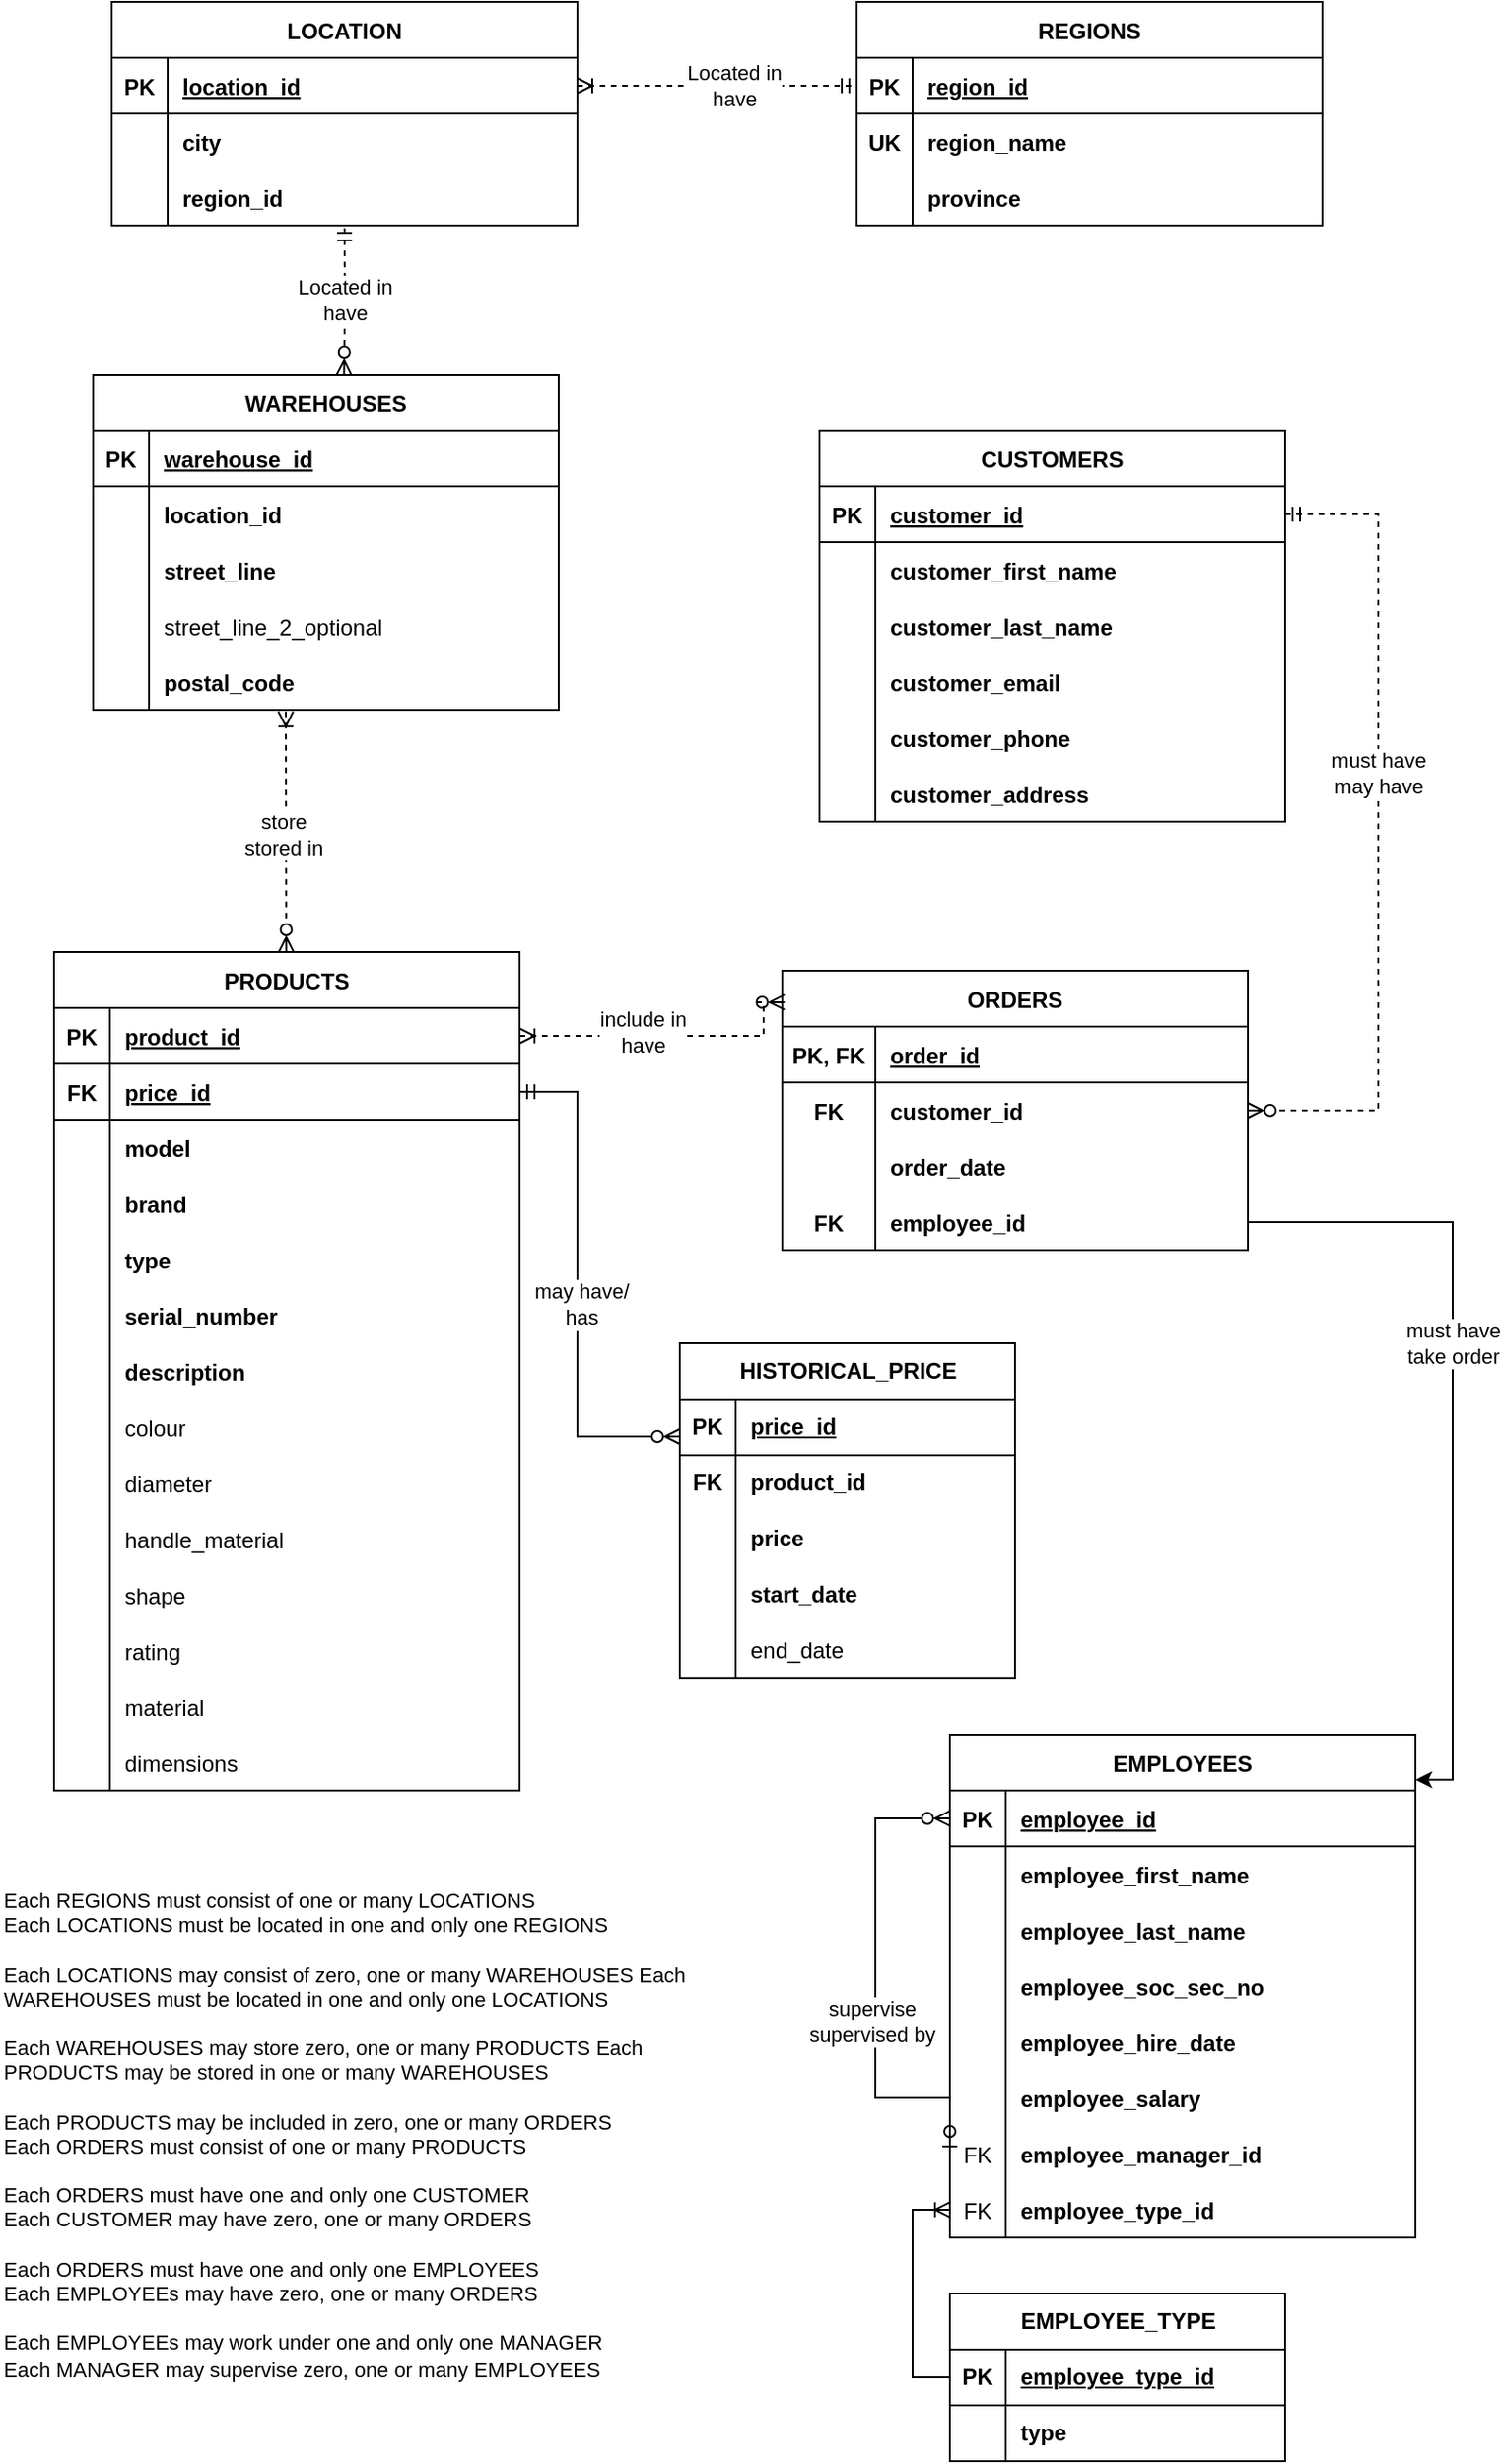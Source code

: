 <mxfile version="24.5.3" type="device" pages="2">
  <diagram id="R2lEEEUBdFMjLlhIrx00" name="Page-1">
    <mxGraphModel dx="1036" dy="606" grid="1" gridSize="10" guides="1" tooltips="1" connect="1" arrows="1" fold="1" page="1" pageScale="1" pageWidth="850" pageHeight="1100" math="0" shadow="0" extFonts="Permanent Marker^https://fonts.googleapis.com/css?family=Permanent+Marker">
      <root>
        <mxCell id="0" />
        <mxCell id="1" parent="0" />
        <mxCell id="C-vyLk0tnHw3VtMMgP7b-1" value="" style="endArrow=ERmandOne;startArrow=ERoneToMany;endFill=0;startFill=0;entryX=0;entryY=0.5;entryDx=0;entryDy=0;dashed=1;" parent="1" source="C-vyLk0tnHw3VtMMgP7b-24" target="C-vyLk0tnHw3VtMMgP7b-3" edge="1">
          <mxGeometry width="100" height="100" relative="1" as="geometry">
            <mxPoint x="340" y="720" as="sourcePoint" />
            <mxPoint x="440" y="620" as="targetPoint" />
          </mxGeometry>
        </mxCell>
        <mxCell id="upG3tdyO9ZzRHrUAJ-S8-5" value="Located in&lt;div&gt;have&lt;/div&gt;" style="edgeLabel;html=1;align=center;verticalAlign=middle;resizable=0;points=[];" parent="C-vyLk0tnHw3VtMMgP7b-1" vertex="1" connectable="0">
          <mxGeometry x="0.12" relative="1" as="geometry">
            <mxPoint as="offset" />
          </mxGeometry>
        </mxCell>
        <mxCell id="C-vyLk0tnHw3VtMMgP7b-2" value="REGIONS" style="shape=table;startSize=30;container=1;collapsible=1;childLayout=tableLayout;fixedRows=1;rowLines=0;fontStyle=1;align=center;resizeLast=1;" parent="1" vertex="1">
          <mxGeometry x="520" y="120" width="250" height="120" as="geometry" />
        </mxCell>
        <mxCell id="C-vyLk0tnHw3VtMMgP7b-3" value="" style="shape=partialRectangle;collapsible=0;dropTarget=0;pointerEvents=0;fillColor=none;points=[[0,0.5],[1,0.5]];portConstraint=eastwest;top=0;left=0;right=0;bottom=1;" parent="C-vyLk0tnHw3VtMMgP7b-2" vertex="1">
          <mxGeometry y="30" width="250" height="30" as="geometry" />
        </mxCell>
        <mxCell id="C-vyLk0tnHw3VtMMgP7b-4" value="PK" style="shape=partialRectangle;overflow=hidden;connectable=0;fillColor=none;top=0;left=0;bottom=0;right=0;fontStyle=1;" parent="C-vyLk0tnHw3VtMMgP7b-3" vertex="1">
          <mxGeometry width="30" height="30" as="geometry">
            <mxRectangle width="30" height="30" as="alternateBounds" />
          </mxGeometry>
        </mxCell>
        <mxCell id="C-vyLk0tnHw3VtMMgP7b-5" value="region_id" style="shape=partialRectangle;overflow=hidden;connectable=0;fillColor=none;top=0;left=0;bottom=0;right=0;align=left;spacingLeft=6;fontStyle=5;" parent="C-vyLk0tnHw3VtMMgP7b-3" vertex="1">
          <mxGeometry x="30" width="220" height="30" as="geometry">
            <mxRectangle width="220" height="30" as="alternateBounds" />
          </mxGeometry>
        </mxCell>
        <mxCell id="C-vyLk0tnHw3VtMMgP7b-6" value="" style="shape=partialRectangle;collapsible=0;dropTarget=0;pointerEvents=0;fillColor=none;points=[[0,0.5],[1,0.5]];portConstraint=eastwest;top=0;left=0;right=0;bottom=0;fontStyle=1" parent="C-vyLk0tnHw3VtMMgP7b-2" vertex="1">
          <mxGeometry y="60" width="250" height="30" as="geometry" />
        </mxCell>
        <mxCell id="C-vyLk0tnHw3VtMMgP7b-7" value="UK" style="shape=partialRectangle;overflow=hidden;connectable=0;fillColor=none;top=0;left=0;bottom=0;right=0;fontStyle=1" parent="C-vyLk0tnHw3VtMMgP7b-6" vertex="1">
          <mxGeometry width="30" height="30" as="geometry">
            <mxRectangle width="30" height="30" as="alternateBounds" />
          </mxGeometry>
        </mxCell>
        <mxCell id="C-vyLk0tnHw3VtMMgP7b-8" value="region_name" style="shape=partialRectangle;overflow=hidden;connectable=0;fillColor=none;top=0;left=0;bottom=0;right=0;align=left;spacingLeft=6;fontStyle=1" parent="C-vyLk0tnHw3VtMMgP7b-6" vertex="1">
          <mxGeometry x="30" width="220" height="30" as="geometry">
            <mxRectangle width="220" height="30" as="alternateBounds" />
          </mxGeometry>
        </mxCell>
        <mxCell id="C-vyLk0tnHw3VtMMgP7b-9" value="" style="shape=partialRectangle;collapsible=0;dropTarget=0;pointerEvents=0;fillColor=none;points=[[0,0.5],[1,0.5]];portConstraint=eastwest;top=0;left=0;right=0;bottom=0;fontStyle=1" parent="C-vyLk0tnHw3VtMMgP7b-2" vertex="1">
          <mxGeometry y="90" width="250" height="30" as="geometry" />
        </mxCell>
        <mxCell id="C-vyLk0tnHw3VtMMgP7b-10" value="" style="shape=partialRectangle;overflow=hidden;connectable=0;fillColor=none;top=0;left=0;bottom=0;right=0;fontStyle=1" parent="C-vyLk0tnHw3VtMMgP7b-9" vertex="1">
          <mxGeometry width="30" height="30" as="geometry">
            <mxRectangle width="30" height="30" as="alternateBounds" />
          </mxGeometry>
        </mxCell>
        <mxCell id="C-vyLk0tnHw3VtMMgP7b-11" value="province" style="shape=partialRectangle;overflow=hidden;connectable=0;fillColor=none;top=0;left=0;bottom=0;right=0;align=left;spacingLeft=6;fontStyle=1" parent="C-vyLk0tnHw3VtMMgP7b-9" vertex="1">
          <mxGeometry x="30" width="220" height="30" as="geometry">
            <mxRectangle width="220" height="30" as="alternateBounds" />
          </mxGeometry>
        </mxCell>
        <mxCell id="C-vyLk0tnHw3VtMMgP7b-23" value="LOCATION" style="shape=table;startSize=30;container=1;collapsible=1;childLayout=tableLayout;fixedRows=1;rowLines=0;fontStyle=1;align=center;resizeLast=1;" parent="1" vertex="1">
          <mxGeometry x="120" y="120" width="250" height="120" as="geometry" />
        </mxCell>
        <mxCell id="C-vyLk0tnHw3VtMMgP7b-24" value="" style="shape=partialRectangle;collapsible=0;dropTarget=0;pointerEvents=0;fillColor=none;points=[[0,0.5],[1,0.5]];portConstraint=eastwest;top=0;left=0;right=0;bottom=1;" parent="C-vyLk0tnHw3VtMMgP7b-23" vertex="1">
          <mxGeometry y="30" width="250" height="30" as="geometry" />
        </mxCell>
        <mxCell id="C-vyLk0tnHw3VtMMgP7b-25" value="PK" style="shape=partialRectangle;overflow=hidden;connectable=0;fillColor=none;top=0;left=0;bottom=0;right=0;fontStyle=1;" parent="C-vyLk0tnHw3VtMMgP7b-24" vertex="1">
          <mxGeometry width="30" height="30" as="geometry">
            <mxRectangle width="30" height="30" as="alternateBounds" />
          </mxGeometry>
        </mxCell>
        <mxCell id="C-vyLk0tnHw3VtMMgP7b-26" value="location_id" style="shape=partialRectangle;overflow=hidden;connectable=0;fillColor=none;top=0;left=0;bottom=0;right=0;align=left;spacingLeft=6;fontStyle=5;" parent="C-vyLk0tnHw3VtMMgP7b-24" vertex="1">
          <mxGeometry x="30" width="220" height="30" as="geometry">
            <mxRectangle width="220" height="30" as="alternateBounds" />
          </mxGeometry>
        </mxCell>
        <mxCell id="upG3tdyO9ZzRHrUAJ-S8-2" value="" style="shape=partialRectangle;collapsible=0;dropTarget=0;pointerEvents=0;fillColor=none;points=[[0,0.5],[1,0.5]];portConstraint=eastwest;top=0;left=0;right=0;bottom=0;" parent="C-vyLk0tnHw3VtMMgP7b-23" vertex="1">
          <mxGeometry y="60" width="250" height="30" as="geometry" />
        </mxCell>
        <mxCell id="upG3tdyO9ZzRHrUAJ-S8-3" value="" style="shape=partialRectangle;overflow=hidden;connectable=0;fillColor=none;top=0;left=0;bottom=0;right=0;" parent="upG3tdyO9ZzRHrUAJ-S8-2" vertex="1">
          <mxGeometry width="30" height="30" as="geometry">
            <mxRectangle width="30" height="30" as="alternateBounds" />
          </mxGeometry>
        </mxCell>
        <mxCell id="upG3tdyO9ZzRHrUAJ-S8-4" value="city" style="shape=partialRectangle;overflow=hidden;connectable=0;fillColor=none;top=0;left=0;bottom=0;right=0;align=left;spacingLeft=6;fontStyle=1" parent="upG3tdyO9ZzRHrUAJ-S8-2" vertex="1">
          <mxGeometry x="30" width="220" height="30" as="geometry">
            <mxRectangle width="220" height="30" as="alternateBounds" />
          </mxGeometry>
        </mxCell>
        <mxCell id="C-vyLk0tnHw3VtMMgP7b-27" value="" style="shape=partialRectangle;collapsible=0;dropTarget=0;pointerEvents=0;fillColor=none;points=[[0,0.5],[1,0.5]];portConstraint=eastwest;top=0;left=0;right=0;bottom=0;fontStyle=1" parent="C-vyLk0tnHw3VtMMgP7b-23" vertex="1">
          <mxGeometry y="90" width="250" height="30" as="geometry" />
        </mxCell>
        <mxCell id="C-vyLk0tnHw3VtMMgP7b-28" value="" style="shape=partialRectangle;overflow=hidden;connectable=0;fillColor=none;top=0;left=0;bottom=0;right=0;fontStyle=1" parent="C-vyLk0tnHw3VtMMgP7b-27" vertex="1">
          <mxGeometry width="30" height="30" as="geometry">
            <mxRectangle width="30" height="30" as="alternateBounds" />
          </mxGeometry>
        </mxCell>
        <mxCell id="C-vyLk0tnHw3VtMMgP7b-29" value="region_id" style="shape=partialRectangle;overflow=hidden;connectable=0;fillColor=none;top=0;left=0;bottom=0;right=0;align=left;spacingLeft=6;fontStyle=1" parent="C-vyLk0tnHw3VtMMgP7b-27" vertex="1">
          <mxGeometry x="30" width="220" height="30" as="geometry">
            <mxRectangle width="220" height="30" as="alternateBounds" />
          </mxGeometry>
        </mxCell>
        <mxCell id="upG3tdyO9ZzRHrUAJ-S8-6" value="WAREHOUSES" style="shape=table;startSize=30;container=1;collapsible=1;childLayout=tableLayout;fixedRows=1;rowLines=0;fontStyle=1;align=center;resizeLast=1;" parent="1" vertex="1">
          <mxGeometry x="110" y="320" width="250" height="180" as="geometry" />
        </mxCell>
        <mxCell id="upG3tdyO9ZzRHrUAJ-S8-7" value="" style="shape=partialRectangle;collapsible=0;dropTarget=0;pointerEvents=0;fillColor=none;points=[[0,0.5],[1,0.5]];portConstraint=eastwest;top=0;left=0;right=0;bottom=1;" parent="upG3tdyO9ZzRHrUAJ-S8-6" vertex="1">
          <mxGeometry y="30" width="250" height="30" as="geometry" />
        </mxCell>
        <mxCell id="upG3tdyO9ZzRHrUAJ-S8-8" value="PK" style="shape=partialRectangle;overflow=hidden;connectable=0;fillColor=none;top=0;left=0;bottom=0;right=0;fontStyle=1;" parent="upG3tdyO9ZzRHrUAJ-S8-7" vertex="1">
          <mxGeometry width="30" height="30" as="geometry">
            <mxRectangle width="30" height="30" as="alternateBounds" />
          </mxGeometry>
        </mxCell>
        <mxCell id="upG3tdyO9ZzRHrUAJ-S8-9" value="warehouse_id" style="shape=partialRectangle;overflow=hidden;connectable=0;fillColor=none;top=0;left=0;bottom=0;right=0;align=left;spacingLeft=6;fontStyle=5;" parent="upG3tdyO9ZzRHrUAJ-S8-7" vertex="1">
          <mxGeometry x="30" width="220" height="30" as="geometry">
            <mxRectangle width="220" height="30" as="alternateBounds" />
          </mxGeometry>
        </mxCell>
        <mxCell id="upG3tdyO9ZzRHrUAJ-S8-10" value="" style="shape=partialRectangle;collapsible=0;dropTarget=0;pointerEvents=0;fillColor=none;points=[[0,0.5],[1,0.5]];portConstraint=eastwest;top=0;left=0;right=0;bottom=0;" parent="upG3tdyO9ZzRHrUAJ-S8-6" vertex="1">
          <mxGeometry y="60" width="250" height="30" as="geometry" />
        </mxCell>
        <mxCell id="upG3tdyO9ZzRHrUAJ-S8-11" value="" style="shape=partialRectangle;overflow=hidden;connectable=0;fillColor=none;top=0;left=0;bottom=0;right=0;" parent="upG3tdyO9ZzRHrUAJ-S8-10" vertex="1">
          <mxGeometry width="30" height="30" as="geometry">
            <mxRectangle width="30" height="30" as="alternateBounds" />
          </mxGeometry>
        </mxCell>
        <mxCell id="upG3tdyO9ZzRHrUAJ-S8-12" value="location_id" style="shape=partialRectangle;overflow=hidden;connectable=0;fillColor=none;top=0;left=0;bottom=0;right=0;align=left;spacingLeft=6;fontStyle=1" parent="upG3tdyO9ZzRHrUAJ-S8-10" vertex="1">
          <mxGeometry x="30" width="220" height="30" as="geometry">
            <mxRectangle width="220" height="30" as="alternateBounds" />
          </mxGeometry>
        </mxCell>
        <mxCell id="upG3tdyO9ZzRHrUAJ-S8-13" value="" style="shape=partialRectangle;collapsible=0;dropTarget=0;pointerEvents=0;fillColor=none;points=[[0,0.5],[1,0.5]];portConstraint=eastwest;top=0;left=0;right=0;bottom=0;fontStyle=1" parent="upG3tdyO9ZzRHrUAJ-S8-6" vertex="1">
          <mxGeometry y="90" width="250" height="30" as="geometry" />
        </mxCell>
        <mxCell id="upG3tdyO9ZzRHrUAJ-S8-14" value="" style="shape=partialRectangle;overflow=hidden;connectable=0;fillColor=none;top=0;left=0;bottom=0;right=0;fontStyle=1" parent="upG3tdyO9ZzRHrUAJ-S8-13" vertex="1">
          <mxGeometry width="30" height="30" as="geometry">
            <mxRectangle width="30" height="30" as="alternateBounds" />
          </mxGeometry>
        </mxCell>
        <mxCell id="upG3tdyO9ZzRHrUAJ-S8-15" value="street_line" style="shape=partialRectangle;overflow=hidden;connectable=0;fillColor=none;top=0;left=0;bottom=0;right=0;align=left;spacingLeft=6;fontStyle=1" parent="upG3tdyO9ZzRHrUAJ-S8-13" vertex="1">
          <mxGeometry x="30" width="220" height="30" as="geometry">
            <mxRectangle width="220" height="30" as="alternateBounds" />
          </mxGeometry>
        </mxCell>
        <mxCell id="upG3tdyO9ZzRHrUAJ-S8-19" value="" style="shape=partialRectangle;collapsible=0;dropTarget=0;pointerEvents=0;fillColor=none;points=[[0,0.5],[1,0.5]];portConstraint=eastwest;top=0;left=0;right=0;bottom=0;fontStyle=1" parent="upG3tdyO9ZzRHrUAJ-S8-6" vertex="1">
          <mxGeometry y="120" width="250" height="30" as="geometry" />
        </mxCell>
        <mxCell id="upG3tdyO9ZzRHrUAJ-S8-20" value="" style="shape=partialRectangle;overflow=hidden;connectable=0;fillColor=none;top=0;left=0;bottom=0;right=0;fontStyle=1" parent="upG3tdyO9ZzRHrUAJ-S8-19" vertex="1">
          <mxGeometry width="30" height="30" as="geometry">
            <mxRectangle width="30" height="30" as="alternateBounds" />
          </mxGeometry>
        </mxCell>
        <mxCell id="upG3tdyO9ZzRHrUAJ-S8-21" value="street_line_2_optional" style="shape=partialRectangle;overflow=hidden;connectable=0;fillColor=none;top=0;left=0;bottom=0;right=0;align=left;spacingLeft=6;fontStyle=0" parent="upG3tdyO9ZzRHrUAJ-S8-19" vertex="1">
          <mxGeometry x="30" width="220" height="30" as="geometry">
            <mxRectangle width="220" height="30" as="alternateBounds" />
          </mxGeometry>
        </mxCell>
        <mxCell id="upG3tdyO9ZzRHrUAJ-S8-16" value="" style="shape=partialRectangle;collapsible=0;dropTarget=0;pointerEvents=0;fillColor=none;points=[[0,0.5],[1,0.5]];portConstraint=eastwest;top=0;left=0;right=0;bottom=0;fontStyle=1" parent="upG3tdyO9ZzRHrUAJ-S8-6" vertex="1">
          <mxGeometry y="150" width="250" height="30" as="geometry" />
        </mxCell>
        <mxCell id="upG3tdyO9ZzRHrUAJ-S8-17" value="" style="shape=partialRectangle;overflow=hidden;connectable=0;fillColor=none;top=0;left=0;bottom=0;right=0;fontStyle=1" parent="upG3tdyO9ZzRHrUAJ-S8-16" vertex="1">
          <mxGeometry width="30" height="30" as="geometry">
            <mxRectangle width="30" height="30" as="alternateBounds" />
          </mxGeometry>
        </mxCell>
        <mxCell id="upG3tdyO9ZzRHrUAJ-S8-18" value="postal_code" style="shape=partialRectangle;overflow=hidden;connectable=0;fillColor=none;top=0;left=0;bottom=0;right=0;align=left;spacingLeft=6;fontStyle=1" parent="upG3tdyO9ZzRHrUAJ-S8-16" vertex="1">
          <mxGeometry x="30" width="220" height="30" as="geometry">
            <mxRectangle width="220" height="30" as="alternateBounds" />
          </mxGeometry>
        </mxCell>
        <mxCell id="upG3tdyO9ZzRHrUAJ-S8-22" style="edgeStyle=orthogonalEdgeStyle;rounded=0;orthogonalLoop=1;jettySize=auto;html=1;dashed=1;endArrow=ERmandOne;endFill=0;startArrow=ERzeroToMany;startFill=0;exitX=0.5;exitY=0;exitDx=0;exitDy=0;entryX=0.5;entryY=1;entryDx=0;entryDy=0;" parent="1" target="C-vyLk0tnHw3VtMMgP7b-23" edge="1">
          <mxGeometry relative="1" as="geometry">
            <Array as="points" />
            <mxPoint x="244.73" y="320.0" as="sourcePoint" />
            <mxPoint x="244.87" y="251.29" as="targetPoint" />
          </mxGeometry>
        </mxCell>
        <mxCell id="upG3tdyO9ZzRHrUAJ-S8-23" value="Located in&lt;div&gt;have&lt;/div&gt;" style="edgeLabel;html=1;align=center;verticalAlign=middle;resizable=0;points=[];" parent="upG3tdyO9ZzRHrUAJ-S8-22" vertex="1" connectable="0">
          <mxGeometry x="-0.005" relative="1" as="geometry">
            <mxPoint as="offset" />
          </mxGeometry>
        </mxCell>
        <mxCell id="upG3tdyO9ZzRHrUAJ-S8-24" value="PRODUCTS" style="shape=table;startSize=30;container=1;collapsible=1;childLayout=tableLayout;fixedRows=1;rowLines=0;fontStyle=1;align=center;resizeLast=1;" parent="1" vertex="1">
          <mxGeometry x="89" y="630" width="250" height="450.0" as="geometry" />
        </mxCell>
        <mxCell id="upG3tdyO9ZzRHrUAJ-S8-25" value="" style="shape=partialRectangle;collapsible=0;dropTarget=0;pointerEvents=0;fillColor=none;points=[[0,0.5],[1,0.5]];portConstraint=eastwest;top=0;left=0;right=0;bottom=1;" parent="upG3tdyO9ZzRHrUAJ-S8-24" vertex="1">
          <mxGeometry y="30" width="250" height="30" as="geometry" />
        </mxCell>
        <mxCell id="upG3tdyO9ZzRHrUAJ-S8-26" value="PK" style="shape=partialRectangle;overflow=hidden;connectable=0;fillColor=none;top=0;left=0;bottom=0;right=0;fontStyle=1;" parent="upG3tdyO9ZzRHrUAJ-S8-25" vertex="1">
          <mxGeometry width="30" height="30" as="geometry">
            <mxRectangle width="30" height="30" as="alternateBounds" />
          </mxGeometry>
        </mxCell>
        <mxCell id="upG3tdyO9ZzRHrUAJ-S8-27" value="product_id" style="shape=partialRectangle;overflow=hidden;connectable=0;fillColor=none;top=0;left=0;bottom=0;right=0;align=left;spacingLeft=6;fontStyle=5;" parent="upG3tdyO9ZzRHrUAJ-S8-25" vertex="1">
          <mxGeometry x="30" width="220" height="30" as="geometry">
            <mxRectangle width="220" height="30" as="alternateBounds" />
          </mxGeometry>
        </mxCell>
        <mxCell id="cDmp7h6a7KCee3qyCsd1-1" style="shape=partialRectangle;collapsible=0;dropTarget=0;pointerEvents=0;fillColor=none;points=[[0,0.5],[1,0.5]];portConstraint=eastwest;top=0;left=0;right=0;bottom=1;" parent="upG3tdyO9ZzRHrUAJ-S8-24" vertex="1">
          <mxGeometry y="60" width="250" height="30" as="geometry" />
        </mxCell>
        <mxCell id="cDmp7h6a7KCee3qyCsd1-2" value="FK" style="shape=partialRectangle;overflow=hidden;connectable=0;fillColor=none;top=0;left=0;bottom=0;right=0;fontStyle=1;" parent="cDmp7h6a7KCee3qyCsd1-1" vertex="1">
          <mxGeometry width="30" height="30" as="geometry">
            <mxRectangle width="30" height="30" as="alternateBounds" />
          </mxGeometry>
        </mxCell>
        <mxCell id="cDmp7h6a7KCee3qyCsd1-3" value="price_id" style="shape=partialRectangle;overflow=hidden;connectable=0;fillColor=none;top=0;left=0;bottom=0;right=0;align=left;spacingLeft=6;fontStyle=5;" parent="cDmp7h6a7KCee3qyCsd1-1" vertex="1">
          <mxGeometry x="30" width="220" height="30" as="geometry">
            <mxRectangle width="220" height="30" as="alternateBounds" />
          </mxGeometry>
        </mxCell>
        <mxCell id="upG3tdyO9ZzRHrUAJ-S8-28" value="" style="shape=partialRectangle;collapsible=0;dropTarget=0;pointerEvents=0;fillColor=none;points=[[0,0.5],[1,0.5]];portConstraint=eastwest;top=0;left=0;right=0;bottom=0;" parent="upG3tdyO9ZzRHrUAJ-S8-24" vertex="1">
          <mxGeometry y="90" width="250" height="30" as="geometry" />
        </mxCell>
        <mxCell id="upG3tdyO9ZzRHrUAJ-S8-29" value="" style="shape=partialRectangle;overflow=hidden;connectable=0;fillColor=none;top=0;left=0;bottom=0;right=0;" parent="upG3tdyO9ZzRHrUAJ-S8-28" vertex="1">
          <mxGeometry width="30" height="30" as="geometry">
            <mxRectangle width="30" height="30" as="alternateBounds" />
          </mxGeometry>
        </mxCell>
        <mxCell id="upG3tdyO9ZzRHrUAJ-S8-30" value="model" style="shape=partialRectangle;overflow=hidden;connectable=0;fillColor=none;top=0;left=0;bottom=0;right=0;align=left;spacingLeft=6;fontStyle=1" parent="upG3tdyO9ZzRHrUAJ-S8-28" vertex="1">
          <mxGeometry x="30" width="220" height="30" as="geometry">
            <mxRectangle width="220" height="30" as="alternateBounds" />
          </mxGeometry>
        </mxCell>
        <mxCell id="upG3tdyO9ZzRHrUAJ-S8-31" value="" style="shape=partialRectangle;collapsible=0;dropTarget=0;pointerEvents=0;fillColor=none;points=[[0,0.5],[1,0.5]];portConstraint=eastwest;top=0;left=0;right=0;bottom=0;fontStyle=1" parent="upG3tdyO9ZzRHrUAJ-S8-24" vertex="1">
          <mxGeometry y="120" width="250" height="30" as="geometry" />
        </mxCell>
        <mxCell id="upG3tdyO9ZzRHrUAJ-S8-32" value="" style="shape=partialRectangle;overflow=hidden;connectable=0;fillColor=none;top=0;left=0;bottom=0;right=0;fontStyle=1" parent="upG3tdyO9ZzRHrUAJ-S8-31" vertex="1">
          <mxGeometry width="30" height="30" as="geometry">
            <mxRectangle width="30" height="30" as="alternateBounds" />
          </mxGeometry>
        </mxCell>
        <mxCell id="upG3tdyO9ZzRHrUAJ-S8-33" value="brand" style="shape=partialRectangle;overflow=hidden;connectable=0;fillColor=none;top=0;left=0;bottom=0;right=0;align=left;spacingLeft=6;fontStyle=1" parent="upG3tdyO9ZzRHrUAJ-S8-31" vertex="1">
          <mxGeometry x="30" width="220" height="30" as="geometry">
            <mxRectangle width="220" height="30" as="alternateBounds" />
          </mxGeometry>
        </mxCell>
        <mxCell id="upG3tdyO9ZzRHrUAJ-S8-34" value="" style="shape=partialRectangle;collapsible=0;dropTarget=0;pointerEvents=0;fillColor=none;points=[[0,0.5],[1,0.5]];portConstraint=eastwest;top=0;left=0;right=0;bottom=0;fontStyle=1" parent="upG3tdyO9ZzRHrUAJ-S8-24" vertex="1">
          <mxGeometry y="150" width="250" height="30" as="geometry" />
        </mxCell>
        <mxCell id="upG3tdyO9ZzRHrUAJ-S8-35" value="" style="shape=partialRectangle;overflow=hidden;connectable=0;fillColor=none;top=0;left=0;bottom=0;right=0;fontStyle=1" parent="upG3tdyO9ZzRHrUAJ-S8-34" vertex="1">
          <mxGeometry width="30" height="30" as="geometry">
            <mxRectangle width="30" height="30" as="alternateBounds" />
          </mxGeometry>
        </mxCell>
        <mxCell id="upG3tdyO9ZzRHrUAJ-S8-36" value="type" style="shape=partialRectangle;overflow=hidden;connectable=0;fillColor=none;top=0;left=0;bottom=0;right=0;align=left;spacingLeft=6;fontStyle=1" parent="upG3tdyO9ZzRHrUAJ-S8-34" vertex="1">
          <mxGeometry x="30" width="220" height="30" as="geometry">
            <mxRectangle width="220" height="30" as="alternateBounds" />
          </mxGeometry>
        </mxCell>
        <mxCell id="upG3tdyO9ZzRHrUAJ-S8-37" value="" style="shape=partialRectangle;collapsible=0;dropTarget=0;pointerEvents=0;fillColor=none;points=[[0,0.5],[1,0.5]];portConstraint=eastwest;top=0;left=0;right=0;bottom=0;fontStyle=1" parent="upG3tdyO9ZzRHrUAJ-S8-24" vertex="1">
          <mxGeometry y="180" width="250" height="30" as="geometry" />
        </mxCell>
        <mxCell id="upG3tdyO9ZzRHrUAJ-S8-38" value="" style="shape=partialRectangle;overflow=hidden;connectable=0;fillColor=none;top=0;left=0;bottom=0;right=0;fontStyle=1" parent="upG3tdyO9ZzRHrUAJ-S8-37" vertex="1">
          <mxGeometry width="30" height="30" as="geometry">
            <mxRectangle width="30" height="30" as="alternateBounds" />
          </mxGeometry>
        </mxCell>
        <mxCell id="upG3tdyO9ZzRHrUAJ-S8-39" value="serial_number" style="shape=partialRectangle;overflow=hidden;connectable=0;fillColor=none;top=0;left=0;bottom=0;right=0;align=left;spacingLeft=6;fontStyle=1" parent="upG3tdyO9ZzRHrUAJ-S8-37" vertex="1">
          <mxGeometry x="30" width="220" height="30" as="geometry">
            <mxRectangle width="220" height="30" as="alternateBounds" />
          </mxGeometry>
        </mxCell>
        <mxCell id="upG3tdyO9ZzRHrUAJ-S8-40" value="" style="shape=partialRectangle;collapsible=0;dropTarget=0;pointerEvents=0;fillColor=none;points=[[0,0.5],[1,0.5]];portConstraint=eastwest;top=0;left=0;right=0;bottom=0;fontStyle=1" parent="upG3tdyO9ZzRHrUAJ-S8-24" vertex="1">
          <mxGeometry y="210" width="250" height="30" as="geometry" />
        </mxCell>
        <mxCell id="upG3tdyO9ZzRHrUAJ-S8-41" value="" style="shape=partialRectangle;overflow=hidden;connectable=0;fillColor=none;top=0;left=0;bottom=0;right=0;fontStyle=1" parent="upG3tdyO9ZzRHrUAJ-S8-40" vertex="1">
          <mxGeometry width="30" height="30" as="geometry">
            <mxRectangle width="30" height="30" as="alternateBounds" />
          </mxGeometry>
        </mxCell>
        <mxCell id="upG3tdyO9ZzRHrUAJ-S8-42" value="description" style="shape=partialRectangle;overflow=hidden;connectable=0;fillColor=none;top=0;left=0;bottom=0;right=0;align=left;spacingLeft=6;fontStyle=1" parent="upG3tdyO9ZzRHrUAJ-S8-40" vertex="1">
          <mxGeometry x="30" width="220" height="30" as="geometry">
            <mxRectangle width="220" height="30" as="alternateBounds" />
          </mxGeometry>
        </mxCell>
        <mxCell id="upG3tdyO9ZzRHrUAJ-S8-46" value="" style="shape=partialRectangle;collapsible=0;dropTarget=0;pointerEvents=0;fillColor=none;points=[[0,0.5],[1,0.5]];portConstraint=eastwest;top=0;left=0;right=0;bottom=0;fontStyle=1" parent="upG3tdyO9ZzRHrUAJ-S8-24" vertex="1">
          <mxGeometry y="240" width="250" height="30" as="geometry" />
        </mxCell>
        <mxCell id="upG3tdyO9ZzRHrUAJ-S8-47" value="" style="shape=partialRectangle;overflow=hidden;connectable=0;fillColor=none;top=0;left=0;bottom=0;right=0;fontStyle=1" parent="upG3tdyO9ZzRHrUAJ-S8-46" vertex="1">
          <mxGeometry width="30" height="30" as="geometry">
            <mxRectangle width="30" height="30" as="alternateBounds" />
          </mxGeometry>
        </mxCell>
        <mxCell id="upG3tdyO9ZzRHrUAJ-S8-48" value="colour" style="shape=partialRectangle;overflow=hidden;connectable=0;fillColor=none;top=0;left=0;bottom=0;right=0;align=left;spacingLeft=6;fontStyle=0" parent="upG3tdyO9ZzRHrUAJ-S8-46" vertex="1">
          <mxGeometry x="30" width="220" height="30" as="geometry">
            <mxRectangle width="220" height="30" as="alternateBounds" />
          </mxGeometry>
        </mxCell>
        <mxCell id="upG3tdyO9ZzRHrUAJ-S8-49" value="" style="shape=partialRectangle;collapsible=0;dropTarget=0;pointerEvents=0;fillColor=none;points=[[0,0.5],[1,0.5]];portConstraint=eastwest;top=0;left=0;right=0;bottom=0;fontStyle=1" parent="upG3tdyO9ZzRHrUAJ-S8-24" vertex="1">
          <mxGeometry y="270" width="250" height="30" as="geometry" />
        </mxCell>
        <mxCell id="upG3tdyO9ZzRHrUAJ-S8-50" value="" style="shape=partialRectangle;overflow=hidden;connectable=0;fillColor=none;top=0;left=0;bottom=0;right=0;fontStyle=1" parent="upG3tdyO9ZzRHrUAJ-S8-49" vertex="1">
          <mxGeometry width="30" height="30" as="geometry">
            <mxRectangle width="30" height="30" as="alternateBounds" />
          </mxGeometry>
        </mxCell>
        <mxCell id="upG3tdyO9ZzRHrUAJ-S8-51" value="diameter" style="shape=partialRectangle;overflow=hidden;connectable=0;fillColor=none;top=0;left=0;bottom=0;right=0;align=left;spacingLeft=6;fontStyle=0" parent="upG3tdyO9ZzRHrUAJ-S8-49" vertex="1">
          <mxGeometry x="30" width="220" height="30" as="geometry">
            <mxRectangle width="220" height="30" as="alternateBounds" />
          </mxGeometry>
        </mxCell>
        <mxCell id="upG3tdyO9ZzRHrUAJ-S8-52" value="" style="shape=partialRectangle;collapsible=0;dropTarget=0;pointerEvents=0;fillColor=none;points=[[0,0.5],[1,0.5]];portConstraint=eastwest;top=0;left=0;right=0;bottom=0;fontStyle=1" parent="upG3tdyO9ZzRHrUAJ-S8-24" vertex="1">
          <mxGeometry y="300" width="250" height="30" as="geometry" />
        </mxCell>
        <mxCell id="upG3tdyO9ZzRHrUAJ-S8-53" value="" style="shape=partialRectangle;overflow=hidden;connectable=0;fillColor=none;top=0;left=0;bottom=0;right=0;fontStyle=1" parent="upG3tdyO9ZzRHrUAJ-S8-52" vertex="1">
          <mxGeometry width="30" height="30" as="geometry">
            <mxRectangle width="30" height="30" as="alternateBounds" />
          </mxGeometry>
        </mxCell>
        <mxCell id="upG3tdyO9ZzRHrUAJ-S8-54" value="handle_material" style="shape=partialRectangle;overflow=hidden;connectable=0;fillColor=none;top=0;left=0;bottom=0;right=0;align=left;spacingLeft=6;fontStyle=0" parent="upG3tdyO9ZzRHrUAJ-S8-52" vertex="1">
          <mxGeometry x="30" width="220" height="30" as="geometry">
            <mxRectangle width="220" height="30" as="alternateBounds" />
          </mxGeometry>
        </mxCell>
        <mxCell id="DVV9Gveg_nyWGZXRiAJo-5" style="shape=partialRectangle;collapsible=0;dropTarget=0;pointerEvents=0;fillColor=none;points=[[0,0.5],[1,0.5]];portConstraint=eastwest;top=0;left=0;right=0;bottom=0;fontStyle=1" parent="upG3tdyO9ZzRHrUAJ-S8-24" vertex="1">
          <mxGeometry y="330" width="250" height="30" as="geometry" />
        </mxCell>
        <mxCell id="DVV9Gveg_nyWGZXRiAJo-6" style="shape=partialRectangle;overflow=hidden;connectable=0;fillColor=none;top=0;left=0;bottom=0;right=0;fontStyle=1" parent="DVV9Gveg_nyWGZXRiAJo-5" vertex="1">
          <mxGeometry width="30" height="30" as="geometry">
            <mxRectangle width="30" height="30" as="alternateBounds" />
          </mxGeometry>
        </mxCell>
        <mxCell id="DVV9Gveg_nyWGZXRiAJo-7" value="shape" style="shape=partialRectangle;overflow=hidden;connectable=0;fillColor=none;top=0;left=0;bottom=0;right=0;align=left;spacingLeft=6;fontStyle=0" parent="DVV9Gveg_nyWGZXRiAJo-5" vertex="1">
          <mxGeometry x="30" width="220" height="30" as="geometry">
            <mxRectangle width="220" height="30" as="alternateBounds" />
          </mxGeometry>
        </mxCell>
        <mxCell id="DVV9Gveg_nyWGZXRiAJo-2" style="shape=partialRectangle;collapsible=0;dropTarget=0;pointerEvents=0;fillColor=none;points=[[0,0.5],[1,0.5]];portConstraint=eastwest;top=0;left=0;right=0;bottom=0;fontStyle=1" parent="upG3tdyO9ZzRHrUAJ-S8-24" vertex="1">
          <mxGeometry y="360" width="250" height="30" as="geometry" />
        </mxCell>
        <mxCell id="DVV9Gveg_nyWGZXRiAJo-3" style="shape=partialRectangle;overflow=hidden;connectable=0;fillColor=none;top=0;left=0;bottom=0;right=0;fontStyle=1" parent="DVV9Gveg_nyWGZXRiAJo-2" vertex="1">
          <mxGeometry width="30" height="30" as="geometry">
            <mxRectangle width="30" height="30" as="alternateBounds" />
          </mxGeometry>
        </mxCell>
        <mxCell id="DVV9Gveg_nyWGZXRiAJo-4" value="rating" style="shape=partialRectangle;overflow=hidden;connectable=0;fillColor=none;top=0;left=0;bottom=0;right=0;align=left;spacingLeft=6;fontStyle=0" parent="DVV9Gveg_nyWGZXRiAJo-2" vertex="1">
          <mxGeometry x="30" width="220" height="30" as="geometry">
            <mxRectangle width="220" height="30" as="alternateBounds" />
          </mxGeometry>
        </mxCell>
        <mxCell id="upG3tdyO9ZzRHrUAJ-S8-55" value="" style="shape=partialRectangle;collapsible=0;dropTarget=0;pointerEvents=0;fillColor=none;points=[[0,0.5],[1,0.5]];portConstraint=eastwest;top=0;left=0;right=0;bottom=0;fontStyle=1" parent="upG3tdyO9ZzRHrUAJ-S8-24" vertex="1">
          <mxGeometry y="390" width="250" height="30" as="geometry" />
        </mxCell>
        <mxCell id="upG3tdyO9ZzRHrUAJ-S8-56" value="" style="shape=partialRectangle;overflow=hidden;connectable=0;fillColor=none;top=0;left=0;bottom=0;right=0;fontStyle=1" parent="upG3tdyO9ZzRHrUAJ-S8-55" vertex="1">
          <mxGeometry width="30" height="30" as="geometry">
            <mxRectangle width="30" height="30" as="alternateBounds" />
          </mxGeometry>
        </mxCell>
        <mxCell id="upG3tdyO9ZzRHrUAJ-S8-57" value="material" style="shape=partialRectangle;overflow=hidden;connectable=0;fillColor=none;top=0;left=0;bottom=0;right=0;align=left;spacingLeft=6;fontStyle=0;container=1;" parent="upG3tdyO9ZzRHrUAJ-S8-55" vertex="1">
          <mxGeometry x="30" width="220" height="30" as="geometry">
            <mxRectangle width="220" height="30" as="alternateBounds" />
          </mxGeometry>
        </mxCell>
        <mxCell id="DVV9Gveg_nyWGZXRiAJo-8" style="shape=partialRectangle;collapsible=0;dropTarget=0;pointerEvents=0;fillColor=none;points=[[0,0.5],[1,0.5]];portConstraint=eastwest;top=0;left=0;right=0;bottom=0;fontStyle=1" parent="upG3tdyO9ZzRHrUAJ-S8-24" vertex="1">
          <mxGeometry y="420" width="250" height="30" as="geometry" />
        </mxCell>
        <mxCell id="DVV9Gveg_nyWGZXRiAJo-9" style="shape=partialRectangle;overflow=hidden;connectable=0;fillColor=none;top=0;left=0;bottom=0;right=0;fontStyle=1" parent="DVV9Gveg_nyWGZXRiAJo-8" vertex="1">
          <mxGeometry width="30" height="30" as="geometry">
            <mxRectangle width="30" height="30" as="alternateBounds" />
          </mxGeometry>
        </mxCell>
        <mxCell id="DVV9Gveg_nyWGZXRiAJo-10" value="dimensions" style="shape=partialRectangle;overflow=hidden;connectable=0;fillColor=none;top=0;left=0;bottom=0;right=0;align=left;spacingLeft=6;fontStyle=0;container=1;" parent="DVV9Gveg_nyWGZXRiAJo-8" vertex="1">
          <mxGeometry x="30" width="220" height="30" as="geometry">
            <mxRectangle width="220" height="30" as="alternateBounds" />
          </mxGeometry>
        </mxCell>
        <mxCell id="upG3tdyO9ZzRHrUAJ-S8-58" style="edgeStyle=orthogonalEdgeStyle;rounded=0;orthogonalLoop=1;jettySize=auto;html=1;startArrow=ERoneToMany;startFill=0;endArrow=ERzeroToMany;endFill=0;dashed=1;exitX=0.455;exitY=1.029;exitDx=0;exitDy=0;exitPerimeter=0;" parent="1" edge="1">
          <mxGeometry relative="1" as="geometry">
            <mxPoint x="213.47" y="500.87" as="sourcePoint" />
            <mxPoint x="213.72" y="630" as="targetPoint" />
            <Array as="points">
              <mxPoint x="213.72" y="510" />
              <mxPoint x="213.72" y="630" />
            </Array>
          </mxGeometry>
        </mxCell>
        <mxCell id="upG3tdyO9ZzRHrUAJ-S8-119" value="store&lt;div&gt;stored in&lt;/div&gt;" style="edgeLabel;html=1;align=center;verticalAlign=middle;resizable=0;points=[];" parent="upG3tdyO9ZzRHrUAJ-S8-58" vertex="1" connectable="0">
          <mxGeometry x="0.017" y="-2" relative="1" as="geometry">
            <mxPoint as="offset" />
          </mxGeometry>
        </mxCell>
        <mxCell id="upG3tdyO9ZzRHrUAJ-S8-60" value="ORDERS" style="shape=table;startSize=30;container=1;collapsible=1;childLayout=tableLayout;fixedRows=1;rowLines=0;fontStyle=1;align=center;resizeLast=1;" parent="1" vertex="1">
          <mxGeometry x="480" y="640" width="250" height="150" as="geometry" />
        </mxCell>
        <mxCell id="upG3tdyO9ZzRHrUAJ-S8-61" value="" style="shape=partialRectangle;collapsible=0;dropTarget=0;pointerEvents=0;fillColor=none;points=[[0,0.5],[1,0.5]];portConstraint=eastwest;top=0;left=0;right=0;bottom=1;" parent="upG3tdyO9ZzRHrUAJ-S8-60" vertex="1">
          <mxGeometry y="30" width="250" height="30" as="geometry" />
        </mxCell>
        <mxCell id="upG3tdyO9ZzRHrUAJ-S8-62" value="PK, FK" style="shape=partialRectangle;overflow=hidden;connectable=0;fillColor=none;top=0;left=0;bottom=0;right=0;fontStyle=1;" parent="upG3tdyO9ZzRHrUAJ-S8-61" vertex="1">
          <mxGeometry width="50" height="30" as="geometry">
            <mxRectangle width="50" height="30" as="alternateBounds" />
          </mxGeometry>
        </mxCell>
        <mxCell id="upG3tdyO9ZzRHrUAJ-S8-63" value="order_id" style="shape=partialRectangle;overflow=hidden;connectable=0;fillColor=none;top=0;left=0;bottom=0;right=0;align=left;spacingLeft=6;fontStyle=5;" parent="upG3tdyO9ZzRHrUAJ-S8-61" vertex="1">
          <mxGeometry x="50" width="200" height="30" as="geometry">
            <mxRectangle width="200" height="30" as="alternateBounds" />
          </mxGeometry>
        </mxCell>
        <mxCell id="upG3tdyO9ZzRHrUAJ-S8-64" value="" style="shape=partialRectangle;collapsible=0;dropTarget=0;pointerEvents=0;fillColor=none;points=[[0,0.5],[1,0.5]];portConstraint=eastwest;top=0;left=0;right=0;bottom=0;fontStyle=1" parent="upG3tdyO9ZzRHrUAJ-S8-60" vertex="1">
          <mxGeometry y="60" width="250" height="30" as="geometry" />
        </mxCell>
        <mxCell id="upG3tdyO9ZzRHrUAJ-S8-65" value="FK" style="shape=partialRectangle;overflow=hidden;connectable=0;fillColor=none;top=0;left=0;bottom=0;right=0;fontStyle=1" parent="upG3tdyO9ZzRHrUAJ-S8-64" vertex="1">
          <mxGeometry width="50" height="30" as="geometry">
            <mxRectangle width="50" height="30" as="alternateBounds" />
          </mxGeometry>
        </mxCell>
        <mxCell id="upG3tdyO9ZzRHrUAJ-S8-66" value="customer_id" style="shape=partialRectangle;overflow=hidden;connectable=0;fillColor=none;top=0;left=0;bottom=0;right=0;align=left;spacingLeft=6;fontStyle=1" parent="upG3tdyO9ZzRHrUAJ-S8-64" vertex="1">
          <mxGeometry x="50" width="200" height="30" as="geometry">
            <mxRectangle width="200" height="30" as="alternateBounds" />
          </mxGeometry>
        </mxCell>
        <mxCell id="upG3tdyO9ZzRHrUAJ-S8-67" value="" style="shape=partialRectangle;collapsible=0;dropTarget=0;pointerEvents=0;fillColor=none;points=[[0,0.5],[1,0.5]];portConstraint=eastwest;top=0;left=0;right=0;bottom=0;fontStyle=1" parent="upG3tdyO9ZzRHrUAJ-S8-60" vertex="1">
          <mxGeometry y="90" width="250" height="30" as="geometry" />
        </mxCell>
        <mxCell id="upG3tdyO9ZzRHrUAJ-S8-68" value="" style="shape=partialRectangle;overflow=hidden;connectable=0;fillColor=none;top=0;left=0;bottom=0;right=0;fontStyle=1" parent="upG3tdyO9ZzRHrUAJ-S8-67" vertex="1">
          <mxGeometry width="50" height="30" as="geometry">
            <mxRectangle width="50" height="30" as="alternateBounds" />
          </mxGeometry>
        </mxCell>
        <mxCell id="upG3tdyO9ZzRHrUAJ-S8-69" value="order_date" style="shape=partialRectangle;overflow=hidden;connectable=0;fillColor=none;top=0;left=0;bottom=0;right=0;align=left;spacingLeft=6;fontStyle=1" parent="upG3tdyO9ZzRHrUAJ-S8-67" vertex="1">
          <mxGeometry x="50" width="200" height="30" as="geometry">
            <mxRectangle width="200" height="30" as="alternateBounds" />
          </mxGeometry>
        </mxCell>
        <mxCell id="upG3tdyO9ZzRHrUAJ-S8-101" value="" style="shape=partialRectangle;collapsible=0;dropTarget=0;pointerEvents=0;fillColor=none;points=[[0,0.5],[1,0.5]];portConstraint=eastwest;top=0;left=0;right=0;bottom=0;fontStyle=1" parent="upG3tdyO9ZzRHrUAJ-S8-60" vertex="1">
          <mxGeometry y="120" width="250" height="30" as="geometry" />
        </mxCell>
        <mxCell id="upG3tdyO9ZzRHrUAJ-S8-102" value="FK" style="shape=partialRectangle;overflow=hidden;connectable=0;fillColor=none;top=0;left=0;bottom=0;right=0;fontStyle=1" parent="upG3tdyO9ZzRHrUAJ-S8-101" vertex="1">
          <mxGeometry width="50" height="30" as="geometry">
            <mxRectangle width="50" height="30" as="alternateBounds" />
          </mxGeometry>
        </mxCell>
        <mxCell id="upG3tdyO9ZzRHrUAJ-S8-103" value="employee_id" style="shape=partialRectangle;overflow=hidden;connectable=0;fillColor=none;top=0;left=0;bottom=0;right=0;align=left;spacingLeft=6;fontStyle=1" parent="upG3tdyO9ZzRHrUAJ-S8-101" vertex="1">
          <mxGeometry x="50" width="200" height="30" as="geometry">
            <mxRectangle width="200" height="30" as="alternateBounds" />
          </mxGeometry>
        </mxCell>
        <mxCell id="upG3tdyO9ZzRHrUAJ-S8-70" value="CUSTOMERS" style="shape=table;startSize=30;container=1;collapsible=1;childLayout=tableLayout;fixedRows=1;rowLines=0;fontStyle=1;align=center;resizeLast=1;" parent="1" vertex="1">
          <mxGeometry x="500" y="350" width="250" height="210" as="geometry" />
        </mxCell>
        <mxCell id="upG3tdyO9ZzRHrUAJ-S8-71" value="" style="shape=partialRectangle;collapsible=0;dropTarget=0;pointerEvents=0;fillColor=none;points=[[0,0.5],[1,0.5]];portConstraint=eastwest;top=0;left=0;right=0;bottom=1;" parent="upG3tdyO9ZzRHrUAJ-S8-70" vertex="1">
          <mxGeometry y="30" width="250" height="30" as="geometry" />
        </mxCell>
        <mxCell id="upG3tdyO9ZzRHrUAJ-S8-72" value="PK" style="shape=partialRectangle;overflow=hidden;connectable=0;fillColor=none;top=0;left=0;bottom=0;right=0;fontStyle=1;" parent="upG3tdyO9ZzRHrUAJ-S8-71" vertex="1">
          <mxGeometry width="30" height="30" as="geometry">
            <mxRectangle width="30" height="30" as="alternateBounds" />
          </mxGeometry>
        </mxCell>
        <mxCell id="upG3tdyO9ZzRHrUAJ-S8-73" value="customer_id" style="shape=partialRectangle;overflow=hidden;connectable=0;fillColor=none;top=0;left=0;bottom=0;right=0;align=left;spacingLeft=6;fontStyle=5;" parent="upG3tdyO9ZzRHrUAJ-S8-71" vertex="1">
          <mxGeometry x="30" width="220" height="30" as="geometry">
            <mxRectangle width="220" height="30" as="alternateBounds" />
          </mxGeometry>
        </mxCell>
        <mxCell id="upG3tdyO9ZzRHrUAJ-S8-74" value="" style="shape=partialRectangle;collapsible=0;dropTarget=0;pointerEvents=0;fillColor=none;points=[[0,0.5],[1,0.5]];portConstraint=eastwest;top=0;left=0;right=0;bottom=0;fontStyle=1" parent="upG3tdyO9ZzRHrUAJ-S8-70" vertex="1">
          <mxGeometry y="60" width="250" height="30" as="geometry" />
        </mxCell>
        <mxCell id="upG3tdyO9ZzRHrUAJ-S8-75" value="" style="shape=partialRectangle;overflow=hidden;connectable=0;fillColor=none;top=0;left=0;bottom=0;right=0;fontStyle=1" parent="upG3tdyO9ZzRHrUAJ-S8-74" vertex="1">
          <mxGeometry width="30" height="30" as="geometry">
            <mxRectangle width="30" height="30" as="alternateBounds" />
          </mxGeometry>
        </mxCell>
        <mxCell id="upG3tdyO9ZzRHrUAJ-S8-76" value="customer_first_name" style="shape=partialRectangle;overflow=hidden;connectable=0;fillColor=none;top=0;left=0;bottom=0;right=0;align=left;spacingLeft=6;fontStyle=1" parent="upG3tdyO9ZzRHrUAJ-S8-74" vertex="1">
          <mxGeometry x="30" width="220" height="30" as="geometry">
            <mxRectangle width="220" height="30" as="alternateBounds" />
          </mxGeometry>
        </mxCell>
        <mxCell id="upG3tdyO9ZzRHrUAJ-S8-77" value="" style="shape=partialRectangle;collapsible=0;dropTarget=0;pointerEvents=0;fillColor=none;points=[[0,0.5],[1,0.5]];portConstraint=eastwest;top=0;left=0;right=0;bottom=0;fontStyle=1" parent="upG3tdyO9ZzRHrUAJ-S8-70" vertex="1">
          <mxGeometry y="90" width="250" height="30" as="geometry" />
        </mxCell>
        <mxCell id="upG3tdyO9ZzRHrUAJ-S8-78" value="" style="shape=partialRectangle;overflow=hidden;connectable=0;fillColor=none;top=0;left=0;bottom=0;right=0;fontStyle=1" parent="upG3tdyO9ZzRHrUAJ-S8-77" vertex="1">
          <mxGeometry width="30" height="30" as="geometry">
            <mxRectangle width="30" height="30" as="alternateBounds" />
          </mxGeometry>
        </mxCell>
        <mxCell id="upG3tdyO9ZzRHrUAJ-S8-79" value="customer_last_name" style="shape=partialRectangle;overflow=hidden;connectable=0;fillColor=none;top=0;left=0;bottom=0;right=0;align=left;spacingLeft=6;fontStyle=1" parent="upG3tdyO9ZzRHrUAJ-S8-77" vertex="1">
          <mxGeometry x="30" width="220" height="30" as="geometry">
            <mxRectangle width="220" height="30" as="alternateBounds" />
          </mxGeometry>
        </mxCell>
        <mxCell id="upG3tdyO9ZzRHrUAJ-S8-106" value="" style="shape=partialRectangle;collapsible=0;dropTarget=0;pointerEvents=0;fillColor=none;points=[[0,0.5],[1,0.5]];portConstraint=eastwest;top=0;left=0;right=0;bottom=0;fontStyle=1" parent="upG3tdyO9ZzRHrUAJ-S8-70" vertex="1">
          <mxGeometry y="120" width="250" height="30" as="geometry" />
        </mxCell>
        <mxCell id="upG3tdyO9ZzRHrUAJ-S8-107" value="" style="shape=partialRectangle;overflow=hidden;connectable=0;fillColor=none;top=0;left=0;bottom=0;right=0;fontStyle=1" parent="upG3tdyO9ZzRHrUAJ-S8-106" vertex="1">
          <mxGeometry width="30" height="30" as="geometry">
            <mxRectangle width="30" height="30" as="alternateBounds" />
          </mxGeometry>
        </mxCell>
        <mxCell id="upG3tdyO9ZzRHrUAJ-S8-108" value="customer_email" style="shape=partialRectangle;overflow=hidden;connectable=0;fillColor=none;top=0;left=0;bottom=0;right=0;align=left;spacingLeft=6;fontStyle=1" parent="upG3tdyO9ZzRHrUAJ-S8-106" vertex="1">
          <mxGeometry x="30" width="220" height="30" as="geometry">
            <mxRectangle width="220" height="30" as="alternateBounds" />
          </mxGeometry>
        </mxCell>
        <mxCell id="upG3tdyO9ZzRHrUAJ-S8-109" value="" style="shape=partialRectangle;collapsible=0;dropTarget=0;pointerEvents=0;fillColor=none;points=[[0,0.5],[1,0.5]];portConstraint=eastwest;top=0;left=0;right=0;bottom=0;fontStyle=1" parent="upG3tdyO9ZzRHrUAJ-S8-70" vertex="1">
          <mxGeometry y="150" width="250" height="30" as="geometry" />
        </mxCell>
        <mxCell id="upG3tdyO9ZzRHrUAJ-S8-110" value="" style="shape=partialRectangle;overflow=hidden;connectable=0;fillColor=none;top=0;left=0;bottom=0;right=0;fontStyle=1" parent="upG3tdyO9ZzRHrUAJ-S8-109" vertex="1">
          <mxGeometry width="30" height="30" as="geometry">
            <mxRectangle width="30" height="30" as="alternateBounds" />
          </mxGeometry>
        </mxCell>
        <mxCell id="upG3tdyO9ZzRHrUAJ-S8-111" value="customer_phone" style="shape=partialRectangle;overflow=hidden;connectable=0;fillColor=none;top=0;left=0;bottom=0;right=0;align=left;spacingLeft=6;fontStyle=1" parent="upG3tdyO9ZzRHrUAJ-S8-109" vertex="1">
          <mxGeometry x="30" width="220" height="30" as="geometry">
            <mxRectangle width="220" height="30" as="alternateBounds" />
          </mxGeometry>
        </mxCell>
        <mxCell id="upG3tdyO9ZzRHrUAJ-S8-112" value="" style="shape=partialRectangle;collapsible=0;dropTarget=0;pointerEvents=0;fillColor=none;points=[[0,0.5],[1,0.5]];portConstraint=eastwest;top=0;left=0;right=0;bottom=0;fontStyle=1" parent="upG3tdyO9ZzRHrUAJ-S8-70" vertex="1">
          <mxGeometry y="180" width="250" height="30" as="geometry" />
        </mxCell>
        <mxCell id="upG3tdyO9ZzRHrUAJ-S8-113" value="" style="shape=partialRectangle;overflow=hidden;connectable=0;fillColor=none;top=0;left=0;bottom=0;right=0;fontStyle=1" parent="upG3tdyO9ZzRHrUAJ-S8-112" vertex="1">
          <mxGeometry width="30" height="30" as="geometry">
            <mxRectangle width="30" height="30" as="alternateBounds" />
          </mxGeometry>
        </mxCell>
        <mxCell id="upG3tdyO9ZzRHrUAJ-S8-114" value="customer_address" style="shape=partialRectangle;overflow=hidden;connectable=0;fillColor=none;top=0;left=0;bottom=0;right=0;align=left;spacingLeft=6;fontStyle=1" parent="upG3tdyO9ZzRHrUAJ-S8-112" vertex="1">
          <mxGeometry x="30" width="220" height="30" as="geometry">
            <mxRectangle width="220" height="30" as="alternateBounds" />
          </mxGeometry>
        </mxCell>
        <mxCell id="upG3tdyO9ZzRHrUAJ-S8-80" value="EMPLOYEES" style="shape=table;startSize=30;container=1;collapsible=1;childLayout=tableLayout;fixedRows=1;rowLines=0;fontStyle=1;align=center;resizeLast=1;" parent="1" vertex="1">
          <mxGeometry x="570" y="1050" width="250" height="270" as="geometry" />
        </mxCell>
        <mxCell id="upG3tdyO9ZzRHrUAJ-S8-81" value="" style="shape=partialRectangle;collapsible=0;dropTarget=0;pointerEvents=0;fillColor=none;points=[[0,0.5],[1,0.5]];portConstraint=eastwest;top=0;left=0;right=0;bottom=1;" parent="upG3tdyO9ZzRHrUAJ-S8-80" vertex="1">
          <mxGeometry y="30" width="250" height="30" as="geometry" />
        </mxCell>
        <mxCell id="upG3tdyO9ZzRHrUAJ-S8-82" value="PK" style="shape=partialRectangle;overflow=hidden;connectable=0;fillColor=none;top=0;left=0;bottom=0;right=0;fontStyle=1;" parent="upG3tdyO9ZzRHrUAJ-S8-81" vertex="1">
          <mxGeometry width="30" height="30" as="geometry">
            <mxRectangle width="30" height="30" as="alternateBounds" />
          </mxGeometry>
        </mxCell>
        <mxCell id="upG3tdyO9ZzRHrUAJ-S8-83" value="employee_id" style="shape=partialRectangle;overflow=hidden;connectable=0;fillColor=none;top=0;left=0;bottom=0;right=0;align=left;spacingLeft=6;fontStyle=5;" parent="upG3tdyO9ZzRHrUAJ-S8-81" vertex="1">
          <mxGeometry x="30" width="220" height="30" as="geometry">
            <mxRectangle width="220" height="30" as="alternateBounds" />
          </mxGeometry>
        </mxCell>
        <mxCell id="upG3tdyO9ZzRHrUAJ-S8-84" value="" style="shape=partialRectangle;collapsible=0;dropTarget=0;pointerEvents=0;fillColor=none;points=[[0,0.5],[1,0.5]];portConstraint=eastwest;top=0;left=0;right=0;bottom=0;fontStyle=1" parent="upG3tdyO9ZzRHrUAJ-S8-80" vertex="1">
          <mxGeometry y="60" width="250" height="30" as="geometry" />
        </mxCell>
        <mxCell id="upG3tdyO9ZzRHrUAJ-S8-85" value="" style="shape=partialRectangle;overflow=hidden;connectable=0;fillColor=none;top=0;left=0;bottom=0;right=0;fontStyle=1" parent="upG3tdyO9ZzRHrUAJ-S8-84" vertex="1">
          <mxGeometry width="30" height="30" as="geometry">
            <mxRectangle width="30" height="30" as="alternateBounds" />
          </mxGeometry>
        </mxCell>
        <mxCell id="upG3tdyO9ZzRHrUAJ-S8-86" value="employee_first_name" style="shape=partialRectangle;overflow=hidden;connectable=0;fillColor=none;top=0;left=0;bottom=0;right=0;align=left;spacingLeft=6;fontStyle=1" parent="upG3tdyO9ZzRHrUAJ-S8-84" vertex="1">
          <mxGeometry x="30" width="220" height="30" as="geometry">
            <mxRectangle width="220" height="30" as="alternateBounds" />
          </mxGeometry>
        </mxCell>
        <mxCell id="upG3tdyO9ZzRHrUAJ-S8-87" value="" style="shape=partialRectangle;collapsible=0;dropTarget=0;pointerEvents=0;fillColor=none;points=[[0,0.5],[1,0.5]];portConstraint=eastwest;top=0;left=0;right=0;bottom=0;fontStyle=1" parent="upG3tdyO9ZzRHrUAJ-S8-80" vertex="1">
          <mxGeometry y="90" width="250" height="30" as="geometry" />
        </mxCell>
        <mxCell id="upG3tdyO9ZzRHrUAJ-S8-88" value="" style="shape=partialRectangle;overflow=hidden;connectable=0;fillColor=none;top=0;left=0;bottom=0;right=0;fontStyle=1" parent="upG3tdyO9ZzRHrUAJ-S8-87" vertex="1">
          <mxGeometry width="30" height="30" as="geometry">
            <mxRectangle width="30" height="30" as="alternateBounds" />
          </mxGeometry>
        </mxCell>
        <mxCell id="upG3tdyO9ZzRHrUAJ-S8-89" value="employee_last_name" style="shape=partialRectangle;overflow=hidden;connectable=0;fillColor=none;top=0;left=0;bottom=0;right=0;align=left;spacingLeft=6;fontStyle=1" parent="upG3tdyO9ZzRHrUAJ-S8-87" vertex="1">
          <mxGeometry x="30" width="220" height="30" as="geometry">
            <mxRectangle width="220" height="30" as="alternateBounds" />
          </mxGeometry>
        </mxCell>
        <mxCell id="lP4ggoroX_hA_2tAI8m--1" style="shape=partialRectangle;collapsible=0;dropTarget=0;pointerEvents=0;fillColor=none;points=[[0,0.5],[1,0.5]];portConstraint=eastwest;top=0;left=0;right=0;bottom=0;fontStyle=1" vertex="1" parent="upG3tdyO9ZzRHrUAJ-S8-80">
          <mxGeometry y="120" width="250" height="30" as="geometry" />
        </mxCell>
        <mxCell id="lP4ggoroX_hA_2tAI8m--2" style="shape=partialRectangle;overflow=hidden;connectable=0;fillColor=none;top=0;left=0;bottom=0;right=0;fontStyle=1" vertex="1" parent="lP4ggoroX_hA_2tAI8m--1">
          <mxGeometry width="30" height="30" as="geometry">
            <mxRectangle width="30" height="30" as="alternateBounds" />
          </mxGeometry>
        </mxCell>
        <mxCell id="lP4ggoroX_hA_2tAI8m--3" value="employee_soc_sec_no" style="shape=partialRectangle;overflow=hidden;connectable=0;fillColor=none;top=0;left=0;bottom=0;right=0;align=left;spacingLeft=6;fontStyle=1" vertex="1" parent="lP4ggoroX_hA_2tAI8m--1">
          <mxGeometry x="30" width="220" height="30" as="geometry">
            <mxRectangle width="220" height="30" as="alternateBounds" />
          </mxGeometry>
        </mxCell>
        <mxCell id="upG3tdyO9ZzRHrUAJ-S8-90" value="" style="shape=partialRectangle;collapsible=0;dropTarget=0;pointerEvents=0;fillColor=none;points=[[0,0.5],[1,0.5]];portConstraint=eastwest;top=0;left=0;right=0;bottom=0;fontStyle=1" parent="upG3tdyO9ZzRHrUAJ-S8-80" vertex="1">
          <mxGeometry y="150" width="250" height="30" as="geometry" />
        </mxCell>
        <mxCell id="upG3tdyO9ZzRHrUAJ-S8-91" value="" style="shape=partialRectangle;overflow=hidden;connectable=0;fillColor=none;top=0;left=0;bottom=0;right=0;fontStyle=1" parent="upG3tdyO9ZzRHrUAJ-S8-90" vertex="1">
          <mxGeometry width="30" height="30" as="geometry">
            <mxRectangle width="30" height="30" as="alternateBounds" />
          </mxGeometry>
        </mxCell>
        <mxCell id="upG3tdyO9ZzRHrUAJ-S8-92" value="employee_hire_date" style="shape=partialRectangle;overflow=hidden;connectable=0;fillColor=none;top=0;left=0;bottom=0;right=0;align=left;spacingLeft=6;fontStyle=1" parent="upG3tdyO9ZzRHrUAJ-S8-90" vertex="1">
          <mxGeometry x="30" width="220" height="30" as="geometry">
            <mxRectangle width="220" height="30" as="alternateBounds" />
          </mxGeometry>
        </mxCell>
        <mxCell id="upG3tdyO9ZzRHrUAJ-S8-96" value="" style="shape=partialRectangle;collapsible=0;dropTarget=0;pointerEvents=0;fillColor=none;points=[[0,0.5],[1,0.5]];portConstraint=eastwest;top=0;left=0;right=0;bottom=0;fontStyle=1" parent="upG3tdyO9ZzRHrUAJ-S8-80" vertex="1">
          <mxGeometry y="180" width="250" height="30" as="geometry" />
        </mxCell>
        <mxCell id="upG3tdyO9ZzRHrUAJ-S8-97" value="" style="shape=partialRectangle;overflow=hidden;connectable=0;fillColor=none;top=0;left=0;bottom=0;right=0;fontStyle=1" parent="upG3tdyO9ZzRHrUAJ-S8-96" vertex="1">
          <mxGeometry width="30" height="30" as="geometry">
            <mxRectangle width="30" height="30" as="alternateBounds" />
          </mxGeometry>
        </mxCell>
        <mxCell id="upG3tdyO9ZzRHrUAJ-S8-98" value="employee_salary" style="shape=partialRectangle;overflow=hidden;connectable=0;fillColor=none;top=0;left=0;bottom=0;right=0;align=left;spacingLeft=6;fontStyle=1" parent="upG3tdyO9ZzRHrUAJ-S8-96" vertex="1">
          <mxGeometry x="30" width="220" height="30" as="geometry">
            <mxRectangle width="220" height="30" as="alternateBounds" />
          </mxGeometry>
        </mxCell>
        <mxCell id="upG3tdyO9ZzRHrUAJ-S8-93" value="" style="shape=partialRectangle;collapsible=0;dropTarget=0;pointerEvents=0;fillColor=none;points=[[0,0.5],[1,0.5]];portConstraint=eastwest;top=0;left=0;right=0;bottom=0;fontStyle=1" parent="upG3tdyO9ZzRHrUAJ-S8-80" vertex="1">
          <mxGeometry y="210" width="250" height="30" as="geometry" />
        </mxCell>
        <mxCell id="upG3tdyO9ZzRHrUAJ-S8-94" value="FK" style="shape=partialRectangle;overflow=hidden;connectable=0;fillColor=none;top=0;left=0;bottom=0;right=0;fontStyle=0" parent="upG3tdyO9ZzRHrUAJ-S8-93" vertex="1">
          <mxGeometry width="30" height="30" as="geometry">
            <mxRectangle width="30" height="30" as="alternateBounds" />
          </mxGeometry>
        </mxCell>
        <mxCell id="upG3tdyO9ZzRHrUAJ-S8-95" value="employee_manager_id" style="shape=partialRectangle;overflow=hidden;connectable=0;fillColor=none;top=0;left=0;bottom=0;right=0;align=left;spacingLeft=6;fontStyle=1" parent="upG3tdyO9ZzRHrUAJ-S8-93" vertex="1">
          <mxGeometry x="30" width="220" height="30" as="geometry">
            <mxRectangle width="220" height="30" as="alternateBounds" />
          </mxGeometry>
        </mxCell>
        <mxCell id="sKkL_SlFDyAEkVWbNJkz-14" value="" style="shape=partialRectangle;collapsible=0;dropTarget=0;pointerEvents=0;fillColor=none;points=[[0,0.5],[1,0.5]];portConstraint=eastwest;top=0;left=0;right=0;bottom=0;fontStyle=1" vertex="1" parent="upG3tdyO9ZzRHrUAJ-S8-80">
          <mxGeometry y="240" width="250" height="30" as="geometry" />
        </mxCell>
        <mxCell id="sKkL_SlFDyAEkVWbNJkz-15" value="FK" style="shape=partialRectangle;overflow=hidden;connectable=0;fillColor=none;top=0;left=0;bottom=0;right=0;fontStyle=0" vertex="1" parent="sKkL_SlFDyAEkVWbNJkz-14">
          <mxGeometry width="30" height="30" as="geometry">
            <mxRectangle width="30" height="30" as="alternateBounds" />
          </mxGeometry>
        </mxCell>
        <mxCell id="sKkL_SlFDyAEkVWbNJkz-16" value="employee_type_id" style="shape=partialRectangle;overflow=hidden;connectable=0;fillColor=none;top=0;left=0;bottom=0;right=0;align=left;spacingLeft=6;fontStyle=1" vertex="1" parent="sKkL_SlFDyAEkVWbNJkz-14">
          <mxGeometry x="30" width="220" height="30" as="geometry">
            <mxRectangle width="220" height="30" as="alternateBounds" />
          </mxGeometry>
        </mxCell>
        <mxCell id="upG3tdyO9ZzRHrUAJ-S8-99" style="edgeStyle=orthogonalEdgeStyle;rounded=0;orthogonalLoop=1;jettySize=auto;html=1;exitX=0;exitY=0.5;exitDx=0;exitDy=0;entryX=0;entryY=0.5;entryDx=0;entryDy=0;startArrow=ERzeroToOne;startFill=0;endArrow=ERzeroToMany;endFill=0;" parent="upG3tdyO9ZzRHrUAJ-S8-80" source="upG3tdyO9ZzRHrUAJ-S8-93" target="upG3tdyO9ZzRHrUAJ-S8-81" edge="1">
          <mxGeometry relative="1" as="geometry">
            <mxPoint x="-50" y="60" as="targetPoint" />
            <Array as="points">
              <mxPoint x="-40" y="195" />
              <mxPoint x="-40" y="45" />
            </Array>
          </mxGeometry>
        </mxCell>
        <mxCell id="upG3tdyO9ZzRHrUAJ-S8-100" value="&lt;div&gt;supervise&lt;/div&gt;supervised by" style="edgeLabel;html=1;align=center;verticalAlign=middle;resizable=0;points=[];" parent="upG3tdyO9ZzRHrUAJ-S8-99" vertex="1" connectable="0">
          <mxGeometry x="-0.148" y="2" relative="1" as="geometry">
            <mxPoint as="offset" />
          </mxGeometry>
        </mxCell>
        <mxCell id="upG3tdyO9ZzRHrUAJ-S8-104" style="edgeStyle=orthogonalEdgeStyle;rounded=0;orthogonalLoop=1;jettySize=auto;html=1;exitX=1;exitY=0.5;exitDx=0;exitDy=0;entryX=1;entryY=0.09;entryDx=0;entryDy=0;entryPerimeter=0;" parent="1" source="upG3tdyO9ZzRHrUAJ-S8-101" target="upG3tdyO9ZzRHrUAJ-S8-80" edge="1">
          <mxGeometry relative="1" as="geometry" />
        </mxCell>
        <mxCell id="upG3tdyO9ZzRHrUAJ-S8-105" value="&lt;div&gt;must have&lt;br&gt;&lt;/div&gt;take order" style="edgeLabel;html=1;align=center;verticalAlign=middle;resizable=0;points=[];" parent="upG3tdyO9ZzRHrUAJ-S8-104" vertex="1" connectable="0">
          <mxGeometry x="-0.185" relative="1" as="geometry">
            <mxPoint as="offset" />
          </mxGeometry>
        </mxCell>
        <mxCell id="upG3tdyO9ZzRHrUAJ-S8-118" style="edgeStyle=orthogonalEdgeStyle;rounded=0;orthogonalLoop=1;jettySize=auto;html=1;exitX=1;exitY=0.5;exitDx=0;exitDy=0;entryX=0.005;entryY=0.113;entryDx=0;entryDy=0;entryPerimeter=0;dashed=1;startArrow=ERoneToMany;startFill=0;endArrow=ERzeroToMany;endFill=0;" parent="1" source="upG3tdyO9ZzRHrUAJ-S8-25" target="upG3tdyO9ZzRHrUAJ-S8-60" edge="1">
          <mxGeometry relative="1" as="geometry">
            <Array as="points">
              <mxPoint x="470" y="675" />
              <mxPoint x="470" y="657" />
            </Array>
          </mxGeometry>
        </mxCell>
        <mxCell id="upG3tdyO9ZzRHrUAJ-S8-120" value="&lt;div&gt;include in&lt;/div&gt;have" style="edgeLabel;html=1;align=center;verticalAlign=middle;resizable=0;points=[];" parent="upG3tdyO9ZzRHrUAJ-S8-118" vertex="1" connectable="0">
          <mxGeometry x="-0.176" y="2" relative="1" as="geometry">
            <mxPoint as="offset" />
          </mxGeometry>
        </mxCell>
        <mxCell id="DVV9Gveg_nyWGZXRiAJo-1" value="&lt;div style=&quot;font-size: 11px;&quot;&gt;&lt;font style=&quot;font-size: 11px;&quot;&gt;Each REGIONS must consist of one or many LOCATIONS&lt;/font&gt;&lt;/div&gt;&lt;div style=&quot;font-size: 11px;&quot;&gt;&lt;font style=&quot;font-size: 11px;&quot;&gt;Each LOCATIONS must be located in one and only one REGIONS&lt;/font&gt;&lt;/div&gt;&lt;div style=&quot;font-size: 11px;&quot;&gt;&lt;font style=&quot;font-size: 11px;&quot;&gt;&lt;br&gt;&lt;/font&gt;&lt;/div&gt;&lt;div style=&quot;font-size: 11px;&quot;&gt;&lt;font style=&quot;font-size: 11px;&quot;&gt;Each LOCATIONS may consist of zero, one or many WAREHOUSES Each WAREHOUSES must be located in one and only one LOCATIONS&lt;/font&gt;&lt;/div&gt;&lt;div style=&quot;font-size: 11px;&quot;&gt;&lt;font style=&quot;font-size: 11px;&quot;&gt;&lt;br&gt;&lt;/font&gt;&lt;/div&gt;&lt;div style=&quot;font-size: 11px;&quot;&gt;&lt;font style=&quot;font-size: 11px;&quot;&gt;Each WAREHOUSES may store zero, one or many PRODUCTS Each PRODUCTS may be stored in one or many WAREHOUSES&lt;/font&gt;&lt;/div&gt;&lt;div style=&quot;font-size: 11px;&quot;&gt;&lt;font style=&quot;font-size: 11px;&quot;&gt;&lt;br&gt;&lt;/font&gt;&lt;/div&gt;&lt;div style=&quot;font-size: 11px;&quot;&gt;&lt;font style=&quot;font-size: 11px;&quot;&gt;Each PRODUCTS may be included in zero, one or many ORDERS&lt;/font&gt;&lt;/div&gt;&lt;div style=&quot;font-size: 11px;&quot;&gt;&lt;font style=&quot;font-size: 11px;&quot;&gt;Each ORDERS must consist of one or many PRODUCTS&lt;/font&gt;&lt;/div&gt;&lt;div style=&quot;font-size: 11px;&quot;&gt;&lt;font style=&quot;font-size: 11px;&quot;&gt;&lt;br&gt;&lt;/font&gt;&lt;/div&gt;&lt;div style=&quot;font-size: 11px;&quot;&gt;&lt;font style=&quot;font-size: 11px;&quot;&gt;Each ORDERS must have one and only one CUSTOMER&lt;/font&gt;&lt;/div&gt;&lt;div style=&quot;font-size: 11px;&quot;&gt;&lt;font style=&quot;font-size: 11px;&quot;&gt;Each CUSTOMER may have zero, one or many ORDERS&lt;/font&gt;&lt;/div&gt;&lt;div style=&quot;font-size: 11px;&quot;&gt;&lt;font style=&quot;font-size: 11px;&quot;&gt;&lt;br&gt;&lt;/font&gt;&lt;/div&gt;&lt;div style=&quot;font-size: 11px;&quot;&gt;&lt;font style=&quot;font-size: 11px;&quot;&gt;Each ORDERS must have one and only one EMPLOYEES&lt;/font&gt;&lt;/div&gt;&lt;div style=&quot;font-size: 11px;&quot;&gt;&lt;font style=&quot;font-size: 11px;&quot;&gt;Each EMPLOYEEs may have zero, one or many ORDERS&lt;/font&gt;&lt;/div&gt;&lt;div style=&quot;font-size: 11px;&quot;&gt;&lt;font style=&quot;font-size: 11px;&quot;&gt;&lt;br&gt;&lt;/font&gt;&lt;/div&gt;&lt;div style=&quot;font-size: 11px;&quot;&gt;&lt;font style=&quot;font-size: 11px;&quot;&gt;Each EMPLOYEEs may work under one and only one MANAGER&lt;/font&gt;&lt;/div&gt;&lt;font style=&quot;font-size: 11px;&quot;&gt;&lt;span style=&quot;background-color: initial;&quot;&gt;Each MANAGER may supervise zero, one or many EMPLOYEES&lt;/span&gt;&amp;nbsp;&lt;/font&gt;" style="text;strokeColor=none;align=left;fillColor=none;html=1;verticalAlign=middle;whiteSpace=wrap;rounded=0;" parent="1" vertex="1">
          <mxGeometry x="60" y="1250" width="390" height="30" as="geometry" />
        </mxCell>
        <mxCell id="upG3tdyO9ZzRHrUAJ-S8-115" style="edgeStyle=orthogonalEdgeStyle;rounded=0;orthogonalLoop=1;jettySize=auto;html=1;entryX=1;entryY=0.5;entryDx=0;entryDy=0;exitX=1;exitY=0.5;exitDx=0;exitDy=0;dashed=1;startArrow=ERmandOne;startFill=0;endArrow=ERzeroToMany;endFill=0;" parent="1" source="upG3tdyO9ZzRHrUAJ-S8-71" target="upG3tdyO9ZzRHrUAJ-S8-64" edge="1">
          <mxGeometry relative="1" as="geometry">
            <Array as="points">
              <mxPoint x="800" y="395" />
              <mxPoint x="800" y="715" />
            </Array>
          </mxGeometry>
        </mxCell>
        <mxCell id="upG3tdyO9ZzRHrUAJ-S8-116" value="must have&lt;div&gt;may have&lt;/div&gt;" style="edgeLabel;html=1;align=center;verticalAlign=middle;resizable=0;points=[];" parent="upG3tdyO9ZzRHrUAJ-S8-115" vertex="1" connectable="0">
          <mxGeometry x="-0.146" relative="1" as="geometry">
            <mxPoint y="1" as="offset" />
          </mxGeometry>
        </mxCell>
        <mxCell id="kBG83zbDLn8X1dgNeg8S-1" value="HISTORICAL_PRICE" style="shape=table;startSize=30;container=1;collapsible=1;childLayout=tableLayout;fixedRows=1;rowLines=0;fontStyle=1;align=center;resizeLast=1;html=1;" parent="1" vertex="1">
          <mxGeometry x="425" y="840" width="180" height="180" as="geometry" />
        </mxCell>
        <mxCell id="kBG83zbDLn8X1dgNeg8S-2" value="" style="shape=tableRow;horizontal=0;startSize=0;swimlaneHead=0;swimlaneBody=0;fillColor=none;collapsible=0;dropTarget=0;points=[[0,0.5],[1,0.5]];portConstraint=eastwest;top=0;left=0;right=0;bottom=1;" parent="kBG83zbDLn8X1dgNeg8S-1" vertex="1">
          <mxGeometry y="30" width="180" height="30" as="geometry" />
        </mxCell>
        <mxCell id="kBG83zbDLn8X1dgNeg8S-3" value="PK" style="shape=partialRectangle;connectable=0;fillColor=none;top=0;left=0;bottom=0;right=0;fontStyle=1;overflow=hidden;whiteSpace=wrap;html=1;" parent="kBG83zbDLn8X1dgNeg8S-2" vertex="1">
          <mxGeometry width="30" height="30" as="geometry">
            <mxRectangle width="30" height="30" as="alternateBounds" />
          </mxGeometry>
        </mxCell>
        <mxCell id="kBG83zbDLn8X1dgNeg8S-4" value="price_id" style="shape=partialRectangle;connectable=0;fillColor=none;top=0;left=0;bottom=0;right=0;align=left;spacingLeft=6;fontStyle=5;overflow=hidden;whiteSpace=wrap;html=1;" parent="kBG83zbDLn8X1dgNeg8S-2" vertex="1">
          <mxGeometry x="30" width="150" height="30" as="geometry">
            <mxRectangle width="150" height="30" as="alternateBounds" />
          </mxGeometry>
        </mxCell>
        <mxCell id="kBG83zbDLn8X1dgNeg8S-5" value="" style="shape=tableRow;horizontal=0;startSize=0;swimlaneHead=0;swimlaneBody=0;fillColor=none;collapsible=0;dropTarget=0;points=[[0,0.5],[1,0.5]];portConstraint=eastwest;top=0;left=0;right=0;bottom=0;" parent="kBG83zbDLn8X1dgNeg8S-1" vertex="1">
          <mxGeometry y="60" width="180" height="30" as="geometry" />
        </mxCell>
        <mxCell id="kBG83zbDLn8X1dgNeg8S-6" value="&lt;b&gt;FK&lt;/b&gt;" style="shape=partialRectangle;connectable=0;fillColor=none;top=0;left=0;bottom=0;right=0;editable=1;overflow=hidden;whiteSpace=wrap;html=1;" parent="kBG83zbDLn8X1dgNeg8S-5" vertex="1">
          <mxGeometry width="30" height="30" as="geometry">
            <mxRectangle width="30" height="30" as="alternateBounds" />
          </mxGeometry>
        </mxCell>
        <mxCell id="kBG83zbDLn8X1dgNeg8S-7" value="&lt;b&gt;product_id&lt;/b&gt;" style="shape=partialRectangle;connectable=0;fillColor=none;top=0;left=0;bottom=0;right=0;align=left;spacingLeft=6;overflow=hidden;whiteSpace=wrap;html=1;" parent="kBG83zbDLn8X1dgNeg8S-5" vertex="1">
          <mxGeometry x="30" width="150" height="30" as="geometry">
            <mxRectangle width="150" height="30" as="alternateBounds" />
          </mxGeometry>
        </mxCell>
        <mxCell id="kBG83zbDLn8X1dgNeg8S-8" value="" style="shape=tableRow;horizontal=0;startSize=0;swimlaneHead=0;swimlaneBody=0;fillColor=none;collapsible=0;dropTarget=0;points=[[0,0.5],[1,0.5]];portConstraint=eastwest;top=0;left=0;right=0;bottom=0;" parent="kBG83zbDLn8X1dgNeg8S-1" vertex="1">
          <mxGeometry y="90" width="180" height="30" as="geometry" />
        </mxCell>
        <mxCell id="kBG83zbDLn8X1dgNeg8S-9" value="" style="shape=partialRectangle;connectable=0;fillColor=none;top=0;left=0;bottom=0;right=0;editable=1;overflow=hidden;whiteSpace=wrap;html=1;" parent="kBG83zbDLn8X1dgNeg8S-8" vertex="1">
          <mxGeometry width="30" height="30" as="geometry">
            <mxRectangle width="30" height="30" as="alternateBounds" />
          </mxGeometry>
        </mxCell>
        <mxCell id="kBG83zbDLn8X1dgNeg8S-10" value="&lt;b&gt;price&lt;/b&gt;" style="shape=partialRectangle;connectable=0;fillColor=none;top=0;left=0;bottom=0;right=0;align=left;spacingLeft=6;overflow=hidden;whiteSpace=wrap;html=1;" parent="kBG83zbDLn8X1dgNeg8S-8" vertex="1">
          <mxGeometry x="30" width="150" height="30" as="geometry">
            <mxRectangle width="150" height="30" as="alternateBounds" />
          </mxGeometry>
        </mxCell>
        <mxCell id="kBG83zbDLn8X1dgNeg8S-11" value="" style="shape=tableRow;horizontal=0;startSize=0;swimlaneHead=0;swimlaneBody=0;fillColor=none;collapsible=0;dropTarget=0;points=[[0,0.5],[1,0.5]];portConstraint=eastwest;top=0;left=0;right=0;bottom=0;" parent="kBG83zbDLn8X1dgNeg8S-1" vertex="1">
          <mxGeometry y="120" width="180" height="30" as="geometry" />
        </mxCell>
        <mxCell id="kBG83zbDLn8X1dgNeg8S-12" value="" style="shape=partialRectangle;connectable=0;fillColor=none;top=0;left=0;bottom=0;right=0;editable=1;overflow=hidden;whiteSpace=wrap;html=1;" parent="kBG83zbDLn8X1dgNeg8S-11" vertex="1">
          <mxGeometry width="30" height="30" as="geometry">
            <mxRectangle width="30" height="30" as="alternateBounds" />
          </mxGeometry>
        </mxCell>
        <mxCell id="kBG83zbDLn8X1dgNeg8S-13" value="&lt;b&gt;start_date&lt;/b&gt;" style="shape=partialRectangle;connectable=0;fillColor=none;top=0;left=0;bottom=0;right=0;align=left;spacingLeft=6;overflow=hidden;whiteSpace=wrap;html=1;" parent="kBG83zbDLn8X1dgNeg8S-11" vertex="1">
          <mxGeometry x="30" width="150" height="30" as="geometry">
            <mxRectangle width="150" height="30" as="alternateBounds" />
          </mxGeometry>
        </mxCell>
        <mxCell id="kBG83zbDLn8X1dgNeg8S-14" style="shape=tableRow;horizontal=0;startSize=0;swimlaneHead=0;swimlaneBody=0;fillColor=none;collapsible=0;dropTarget=0;points=[[0,0.5],[1,0.5]];portConstraint=eastwest;top=0;left=0;right=0;bottom=0;" parent="kBG83zbDLn8X1dgNeg8S-1" vertex="1">
          <mxGeometry y="150" width="180" height="30" as="geometry" />
        </mxCell>
        <mxCell id="kBG83zbDLn8X1dgNeg8S-15" style="shape=partialRectangle;connectable=0;fillColor=none;top=0;left=0;bottom=0;right=0;editable=1;overflow=hidden;whiteSpace=wrap;html=1;" parent="kBG83zbDLn8X1dgNeg8S-14" vertex="1">
          <mxGeometry width="30" height="30" as="geometry">
            <mxRectangle width="30" height="30" as="alternateBounds" />
          </mxGeometry>
        </mxCell>
        <mxCell id="kBG83zbDLn8X1dgNeg8S-16" value="end_date" style="shape=partialRectangle;connectable=0;fillColor=none;top=0;left=0;bottom=0;right=0;align=left;spacingLeft=6;overflow=hidden;whiteSpace=wrap;html=1;" parent="kBG83zbDLn8X1dgNeg8S-14" vertex="1">
          <mxGeometry x="30" width="150" height="30" as="geometry">
            <mxRectangle width="150" height="30" as="alternateBounds" />
          </mxGeometry>
        </mxCell>
        <mxCell id="w4s7mPIdlkI9DbVPXFW0-1" style="edgeStyle=orthogonalEdgeStyle;rounded=0;orthogonalLoop=1;jettySize=auto;html=1;exitX=1;exitY=0.5;exitDx=0;exitDy=0;entryX=0;entryY=0.5;entryDx=0;entryDy=0;startArrow=ERmandOne;startFill=0;endArrow=ERzeroToMany;endFill=0;" parent="1" source="cDmp7h6a7KCee3qyCsd1-1" edge="1">
          <mxGeometry relative="1" as="geometry">
            <mxPoint x="315" y="920" as="sourcePoint" />
            <mxPoint x="425" y="890" as="targetPoint" />
            <Array as="points">
              <mxPoint x="370" y="705" />
              <mxPoint x="370" y="890" />
            </Array>
          </mxGeometry>
        </mxCell>
        <mxCell id="w4s7mPIdlkI9DbVPXFW0-2" value="may have/&lt;div&gt;has&lt;/div&gt;" style="edgeLabel;html=1;align=center;verticalAlign=middle;resizable=0;points=[];" parent="w4s7mPIdlkI9DbVPXFW0-1" vertex="1" connectable="0">
          <mxGeometry x="0.066" y="2" relative="1" as="geometry">
            <mxPoint as="offset" />
          </mxGeometry>
        </mxCell>
        <mxCell id="sKkL_SlFDyAEkVWbNJkz-1" value="EMPLOYEE_TYPE" style="shape=table;startSize=30;container=1;collapsible=1;childLayout=tableLayout;fixedRows=1;rowLines=0;fontStyle=1;align=center;resizeLast=1;html=1;" vertex="1" parent="1">
          <mxGeometry x="570" y="1350" width="180" height="90" as="geometry" />
        </mxCell>
        <mxCell id="sKkL_SlFDyAEkVWbNJkz-2" value="" style="shape=tableRow;horizontal=0;startSize=0;swimlaneHead=0;swimlaneBody=0;fillColor=none;collapsible=0;dropTarget=0;points=[[0,0.5],[1,0.5]];portConstraint=eastwest;top=0;left=0;right=0;bottom=1;" vertex="1" parent="sKkL_SlFDyAEkVWbNJkz-1">
          <mxGeometry y="30" width="180" height="30" as="geometry" />
        </mxCell>
        <mxCell id="sKkL_SlFDyAEkVWbNJkz-3" value="PK" style="shape=partialRectangle;connectable=0;fillColor=none;top=0;left=0;bottom=0;right=0;fontStyle=1;overflow=hidden;whiteSpace=wrap;html=1;" vertex="1" parent="sKkL_SlFDyAEkVWbNJkz-2">
          <mxGeometry width="30" height="30" as="geometry">
            <mxRectangle width="30" height="30" as="alternateBounds" />
          </mxGeometry>
        </mxCell>
        <mxCell id="sKkL_SlFDyAEkVWbNJkz-4" value="employee_type_id" style="shape=partialRectangle;connectable=0;fillColor=none;top=0;left=0;bottom=0;right=0;align=left;spacingLeft=6;fontStyle=5;overflow=hidden;whiteSpace=wrap;html=1;" vertex="1" parent="sKkL_SlFDyAEkVWbNJkz-2">
          <mxGeometry x="30" width="150" height="30" as="geometry">
            <mxRectangle width="150" height="30" as="alternateBounds" />
          </mxGeometry>
        </mxCell>
        <mxCell id="sKkL_SlFDyAEkVWbNJkz-5" value="" style="shape=tableRow;horizontal=0;startSize=0;swimlaneHead=0;swimlaneBody=0;fillColor=none;collapsible=0;dropTarget=0;points=[[0,0.5],[1,0.5]];portConstraint=eastwest;top=0;left=0;right=0;bottom=0;" vertex="1" parent="sKkL_SlFDyAEkVWbNJkz-1">
          <mxGeometry y="60" width="180" height="30" as="geometry" />
        </mxCell>
        <mxCell id="sKkL_SlFDyAEkVWbNJkz-6" value="" style="shape=partialRectangle;connectable=0;fillColor=none;top=0;left=0;bottom=0;right=0;editable=1;overflow=hidden;whiteSpace=wrap;html=1;" vertex="1" parent="sKkL_SlFDyAEkVWbNJkz-5">
          <mxGeometry width="30" height="30" as="geometry">
            <mxRectangle width="30" height="30" as="alternateBounds" />
          </mxGeometry>
        </mxCell>
        <mxCell id="sKkL_SlFDyAEkVWbNJkz-7" value="&lt;b&gt;type&lt;/b&gt;" style="shape=partialRectangle;connectable=0;fillColor=none;top=0;left=0;bottom=0;right=0;align=left;spacingLeft=6;overflow=hidden;whiteSpace=wrap;html=1;" vertex="1" parent="sKkL_SlFDyAEkVWbNJkz-5">
          <mxGeometry x="30" width="150" height="30" as="geometry">
            <mxRectangle width="150" height="30" as="alternateBounds" />
          </mxGeometry>
        </mxCell>
        <mxCell id="sKkL_SlFDyAEkVWbNJkz-17" style="edgeStyle=orthogonalEdgeStyle;rounded=0;orthogonalLoop=1;jettySize=auto;html=1;exitX=0;exitY=0.5;exitDx=0;exitDy=0;entryX=0;entryY=0.5;entryDx=0;entryDy=0;startArrow=none;startFill=0;endArrow=ERoneToMany;endFill=0;" edge="1" parent="1" source="sKkL_SlFDyAEkVWbNJkz-2" target="sKkL_SlFDyAEkVWbNJkz-14">
          <mxGeometry relative="1" as="geometry" />
        </mxCell>
      </root>
    </mxGraphModel>
  </diagram>
  <diagram id="m-xuKENba2b1cyOyIMUd" name="Page-2">
    <mxGraphModel dx="531" dy="311" grid="1" gridSize="10" guides="1" tooltips="1" connect="1" arrows="1" fold="1" page="1" pageScale="1" pageWidth="827" pageHeight="1169" math="0" shadow="0">
      <root>
        <mxCell id="0" />
        <mxCell id="1" parent="0" />
        <mxCell id="7PsLeoFa6Gcqj7RUaJwI-1" value="" style="endArrow=ERmandOne;startArrow=ERoneToMany;endFill=0;startFill=0;entryX=0;entryY=0.5;entryDx=0;entryDy=0;dashed=1;exitX=1;exitY=0.5;exitDx=0;exitDy=0;" parent="1" source="7PsLeoFa6Gcqj7RUaJwI-20" target="7PsLeoFa6Gcqj7RUaJwI-4" edge="1">
          <mxGeometry width="100" height="100" relative="1" as="geometry">
            <mxPoint x="340" y="720" as="sourcePoint" />
            <mxPoint x="440" y="620" as="targetPoint" />
          </mxGeometry>
        </mxCell>
        <mxCell id="7PsLeoFa6Gcqj7RUaJwI-2" value="Located in&lt;div&gt;have&lt;/div&gt;" style="edgeLabel;html=1;align=center;verticalAlign=middle;resizable=0;points=[];" parent="7PsLeoFa6Gcqj7RUaJwI-1" vertex="1" connectable="0">
          <mxGeometry x="0.12" relative="1" as="geometry">
            <mxPoint as="offset" />
          </mxGeometry>
        </mxCell>
        <mxCell id="7PsLeoFa6Gcqj7RUaJwI-3" value="REGIONS" style="shape=table;startSize=30;container=1;collapsible=1;childLayout=tableLayout;fixedRows=1;rowLines=0;fontStyle=1;align=center;resizeLast=1;" parent="1" vertex="1">
          <mxGeometry x="520" y="120" width="250" height="120" as="geometry" />
        </mxCell>
        <mxCell id="7PsLeoFa6Gcqj7RUaJwI-4" value="" style="shape=partialRectangle;collapsible=0;dropTarget=0;pointerEvents=0;fillColor=none;points=[[0,0.5],[1,0.5]];portConstraint=eastwest;top=0;left=0;right=0;bottom=1;" parent="7PsLeoFa6Gcqj7RUaJwI-3" vertex="1">
          <mxGeometry y="30" width="250" height="30" as="geometry" />
        </mxCell>
        <mxCell id="7PsLeoFa6Gcqj7RUaJwI-5" value="PK" style="shape=partialRectangle;overflow=hidden;connectable=0;fillColor=none;top=0;left=0;bottom=0;right=0;fontStyle=1;" parent="7PsLeoFa6Gcqj7RUaJwI-4" vertex="1">
          <mxGeometry width="30" height="30" as="geometry">
            <mxRectangle width="30" height="30" as="alternateBounds" />
          </mxGeometry>
        </mxCell>
        <mxCell id="7PsLeoFa6Gcqj7RUaJwI-6" value="region_id" style="shape=partialRectangle;overflow=hidden;connectable=0;fillColor=none;top=0;left=0;bottom=0;right=0;align=left;spacingLeft=6;fontStyle=5;" parent="7PsLeoFa6Gcqj7RUaJwI-4" vertex="1">
          <mxGeometry x="30" width="220" height="30" as="geometry">
            <mxRectangle width="220" height="30" as="alternateBounds" />
          </mxGeometry>
        </mxCell>
        <mxCell id="7PsLeoFa6Gcqj7RUaJwI-7" value="" style="shape=partialRectangle;collapsible=0;dropTarget=0;pointerEvents=0;fillColor=none;points=[[0,0.5],[1,0.5]];portConstraint=eastwest;top=0;left=0;right=0;bottom=0;fontStyle=1" parent="7PsLeoFa6Gcqj7RUaJwI-3" vertex="1">
          <mxGeometry y="60" width="250" height="30" as="geometry" />
        </mxCell>
        <mxCell id="7PsLeoFa6Gcqj7RUaJwI-8" value="UK" style="shape=partialRectangle;overflow=hidden;connectable=0;fillColor=none;top=0;left=0;bottom=0;right=0;fontStyle=1" parent="7PsLeoFa6Gcqj7RUaJwI-7" vertex="1">
          <mxGeometry width="30" height="30" as="geometry">
            <mxRectangle width="30" height="30" as="alternateBounds" />
          </mxGeometry>
        </mxCell>
        <mxCell id="7PsLeoFa6Gcqj7RUaJwI-9" value="region_name" style="shape=partialRectangle;overflow=hidden;connectable=0;fillColor=none;top=0;left=0;bottom=0;right=0;align=left;spacingLeft=6;fontStyle=1" parent="7PsLeoFa6Gcqj7RUaJwI-7" vertex="1">
          <mxGeometry x="30" width="220" height="30" as="geometry">
            <mxRectangle width="220" height="30" as="alternateBounds" />
          </mxGeometry>
        </mxCell>
        <mxCell id="7PsLeoFa6Gcqj7RUaJwI-10" value="" style="shape=partialRectangle;collapsible=0;dropTarget=0;pointerEvents=0;fillColor=none;points=[[0,0.5],[1,0.5]];portConstraint=eastwest;top=0;left=0;right=0;bottom=0;fontStyle=1" parent="7PsLeoFa6Gcqj7RUaJwI-3" vertex="1">
          <mxGeometry y="90" width="250" height="30" as="geometry" />
        </mxCell>
        <mxCell id="7PsLeoFa6Gcqj7RUaJwI-11" value="" style="shape=partialRectangle;overflow=hidden;connectable=0;fillColor=none;top=0;left=0;bottom=0;right=0;fontStyle=1" parent="7PsLeoFa6Gcqj7RUaJwI-10" vertex="1">
          <mxGeometry width="30" height="30" as="geometry">
            <mxRectangle width="30" height="30" as="alternateBounds" />
          </mxGeometry>
        </mxCell>
        <mxCell id="7PsLeoFa6Gcqj7RUaJwI-12" value="province" style="shape=partialRectangle;overflow=hidden;connectable=0;fillColor=none;top=0;left=0;bottom=0;right=0;align=left;spacingLeft=6;fontStyle=1" parent="7PsLeoFa6Gcqj7RUaJwI-10" vertex="1">
          <mxGeometry x="30" width="220" height="30" as="geometry">
            <mxRectangle width="220" height="30" as="alternateBounds" />
          </mxGeometry>
        </mxCell>
        <mxCell id="7PsLeoFa6Gcqj7RUaJwI-13" value="LOCATION" style="shape=table;startSize=30;container=1;collapsible=1;childLayout=tableLayout;fixedRows=1;rowLines=0;fontStyle=1;align=center;resizeLast=1;" parent="1" vertex="1">
          <mxGeometry x="120" y="120" width="250" height="120" as="geometry" />
        </mxCell>
        <mxCell id="7PsLeoFa6Gcqj7RUaJwI-14" value="" style="shape=partialRectangle;collapsible=0;dropTarget=0;pointerEvents=0;fillColor=none;points=[[0,0.5],[1,0.5]];portConstraint=eastwest;top=0;left=0;right=0;bottom=1;" parent="7PsLeoFa6Gcqj7RUaJwI-13" vertex="1">
          <mxGeometry y="30" width="250" height="30" as="geometry" />
        </mxCell>
        <mxCell id="7PsLeoFa6Gcqj7RUaJwI-15" value="PK" style="shape=partialRectangle;overflow=hidden;connectable=0;fillColor=none;top=0;left=0;bottom=0;right=0;fontStyle=1;" parent="7PsLeoFa6Gcqj7RUaJwI-14" vertex="1">
          <mxGeometry width="30" height="30" as="geometry">
            <mxRectangle width="30" height="30" as="alternateBounds" />
          </mxGeometry>
        </mxCell>
        <mxCell id="7PsLeoFa6Gcqj7RUaJwI-16" value="location_id" style="shape=partialRectangle;overflow=hidden;connectable=0;fillColor=none;top=0;left=0;bottom=0;right=0;align=left;spacingLeft=6;fontStyle=5;" parent="7PsLeoFa6Gcqj7RUaJwI-14" vertex="1">
          <mxGeometry x="30" width="220" height="30" as="geometry">
            <mxRectangle width="220" height="30" as="alternateBounds" />
          </mxGeometry>
        </mxCell>
        <mxCell id="7PsLeoFa6Gcqj7RUaJwI-17" value="" style="shape=partialRectangle;collapsible=0;dropTarget=0;pointerEvents=0;fillColor=none;points=[[0,0.5],[1,0.5]];portConstraint=eastwest;top=0;left=0;right=0;bottom=0;" parent="7PsLeoFa6Gcqj7RUaJwI-13" vertex="1">
          <mxGeometry y="60" width="250" height="30" as="geometry" />
        </mxCell>
        <mxCell id="7PsLeoFa6Gcqj7RUaJwI-18" value="" style="shape=partialRectangle;overflow=hidden;connectable=0;fillColor=none;top=0;left=0;bottom=0;right=0;" parent="7PsLeoFa6Gcqj7RUaJwI-17" vertex="1">
          <mxGeometry width="30" height="30" as="geometry">
            <mxRectangle width="30" height="30" as="alternateBounds" />
          </mxGeometry>
        </mxCell>
        <mxCell id="7PsLeoFa6Gcqj7RUaJwI-19" value="city" style="shape=partialRectangle;overflow=hidden;connectable=0;fillColor=none;top=0;left=0;bottom=0;right=0;align=left;spacingLeft=6;fontStyle=1" parent="7PsLeoFa6Gcqj7RUaJwI-17" vertex="1">
          <mxGeometry x="30" width="220" height="30" as="geometry">
            <mxRectangle width="220" height="30" as="alternateBounds" />
          </mxGeometry>
        </mxCell>
        <mxCell id="7PsLeoFa6Gcqj7RUaJwI-20" value="" style="shape=partialRectangle;collapsible=0;dropTarget=0;pointerEvents=0;fillColor=none;points=[[0,0.5],[1,0.5]];portConstraint=eastwest;top=0;left=0;right=0;bottom=0;fontStyle=1" parent="7PsLeoFa6Gcqj7RUaJwI-13" vertex="1">
          <mxGeometry y="90" width="250" height="30" as="geometry" />
        </mxCell>
        <mxCell id="7PsLeoFa6Gcqj7RUaJwI-21" value="FK" style="shape=partialRectangle;overflow=hidden;connectable=0;fillColor=none;top=0;left=0;bottom=0;right=0;fontStyle=1" parent="7PsLeoFa6Gcqj7RUaJwI-20" vertex="1">
          <mxGeometry width="30" height="30" as="geometry">
            <mxRectangle width="30" height="30" as="alternateBounds" />
          </mxGeometry>
        </mxCell>
        <mxCell id="7PsLeoFa6Gcqj7RUaJwI-22" value="region_id" style="shape=partialRectangle;overflow=hidden;connectable=0;fillColor=none;top=0;left=0;bottom=0;right=0;align=left;spacingLeft=6;fontStyle=1" parent="7PsLeoFa6Gcqj7RUaJwI-20" vertex="1">
          <mxGeometry x="30" width="220" height="30" as="geometry">
            <mxRectangle width="220" height="30" as="alternateBounds" />
          </mxGeometry>
        </mxCell>
        <mxCell id="7PsLeoFa6Gcqj7RUaJwI-23" value="WAREHOUSES" style="shape=table;startSize=30;container=1;collapsible=1;childLayout=tableLayout;fixedRows=1;rowLines=0;fontStyle=1;align=center;resizeLast=1;" parent="1" vertex="1">
          <mxGeometry x="120" y="320" width="250" height="180" as="geometry" />
        </mxCell>
        <mxCell id="7PsLeoFa6Gcqj7RUaJwI-24" value="" style="shape=partialRectangle;collapsible=0;dropTarget=0;pointerEvents=0;fillColor=none;points=[[0,0.5],[1,0.5]];portConstraint=eastwest;top=0;left=0;right=0;bottom=1;" parent="7PsLeoFa6Gcqj7RUaJwI-23" vertex="1">
          <mxGeometry y="30" width="250" height="30" as="geometry" />
        </mxCell>
        <mxCell id="7PsLeoFa6Gcqj7RUaJwI-25" value="PK" style="shape=partialRectangle;overflow=hidden;connectable=0;fillColor=none;top=0;left=0;bottom=0;right=0;fontStyle=1;" parent="7PsLeoFa6Gcqj7RUaJwI-24" vertex="1">
          <mxGeometry width="30" height="30" as="geometry">
            <mxRectangle width="30" height="30" as="alternateBounds" />
          </mxGeometry>
        </mxCell>
        <mxCell id="7PsLeoFa6Gcqj7RUaJwI-26" value="warehouse_id" style="shape=partialRectangle;overflow=hidden;connectable=0;fillColor=none;top=0;left=0;bottom=0;right=0;align=left;spacingLeft=6;fontStyle=5;" parent="7PsLeoFa6Gcqj7RUaJwI-24" vertex="1">
          <mxGeometry x="30" width="220" height="30" as="geometry">
            <mxRectangle width="220" height="30" as="alternateBounds" />
          </mxGeometry>
        </mxCell>
        <mxCell id="7PsLeoFa6Gcqj7RUaJwI-27" value="" style="shape=partialRectangle;collapsible=0;dropTarget=0;pointerEvents=0;fillColor=none;points=[[0,0.5],[1,0.5]];portConstraint=eastwest;top=0;left=0;right=0;bottom=0;" parent="7PsLeoFa6Gcqj7RUaJwI-23" vertex="1">
          <mxGeometry y="60" width="250" height="30" as="geometry" />
        </mxCell>
        <mxCell id="7PsLeoFa6Gcqj7RUaJwI-28" value="FK" style="shape=partialRectangle;overflow=hidden;connectable=0;fillColor=none;top=0;left=0;bottom=0;right=0;" parent="7PsLeoFa6Gcqj7RUaJwI-27" vertex="1">
          <mxGeometry width="30" height="30" as="geometry">
            <mxRectangle width="30" height="30" as="alternateBounds" />
          </mxGeometry>
        </mxCell>
        <mxCell id="7PsLeoFa6Gcqj7RUaJwI-29" value="location_id" style="shape=partialRectangle;overflow=hidden;connectable=0;fillColor=none;top=0;left=0;bottom=0;right=0;align=left;spacingLeft=6;fontStyle=1" parent="7PsLeoFa6Gcqj7RUaJwI-27" vertex="1">
          <mxGeometry x="30" width="220" height="30" as="geometry">
            <mxRectangle width="220" height="30" as="alternateBounds" />
          </mxGeometry>
        </mxCell>
        <mxCell id="7PsLeoFa6Gcqj7RUaJwI-30" value="" style="shape=partialRectangle;collapsible=0;dropTarget=0;pointerEvents=0;fillColor=none;points=[[0,0.5],[1,0.5]];portConstraint=eastwest;top=0;left=0;right=0;bottom=0;fontStyle=1" parent="7PsLeoFa6Gcqj7RUaJwI-23" vertex="1">
          <mxGeometry y="90" width="250" height="30" as="geometry" />
        </mxCell>
        <mxCell id="7PsLeoFa6Gcqj7RUaJwI-31" value="" style="shape=partialRectangle;overflow=hidden;connectable=0;fillColor=none;top=0;left=0;bottom=0;right=0;fontStyle=1" parent="7PsLeoFa6Gcqj7RUaJwI-30" vertex="1">
          <mxGeometry width="30" height="30" as="geometry">
            <mxRectangle width="30" height="30" as="alternateBounds" />
          </mxGeometry>
        </mxCell>
        <mxCell id="7PsLeoFa6Gcqj7RUaJwI-32" value="street_line" style="shape=partialRectangle;overflow=hidden;connectable=0;fillColor=none;top=0;left=0;bottom=0;right=0;align=left;spacingLeft=6;fontStyle=1" parent="7PsLeoFa6Gcqj7RUaJwI-30" vertex="1">
          <mxGeometry x="30" width="220" height="30" as="geometry">
            <mxRectangle width="220" height="30" as="alternateBounds" />
          </mxGeometry>
        </mxCell>
        <mxCell id="7PsLeoFa6Gcqj7RUaJwI-33" value="" style="shape=partialRectangle;collapsible=0;dropTarget=0;pointerEvents=0;fillColor=none;points=[[0,0.5],[1,0.5]];portConstraint=eastwest;top=0;left=0;right=0;bottom=0;fontStyle=1" parent="7PsLeoFa6Gcqj7RUaJwI-23" vertex="1">
          <mxGeometry y="120" width="250" height="30" as="geometry" />
        </mxCell>
        <mxCell id="7PsLeoFa6Gcqj7RUaJwI-34" value="" style="shape=partialRectangle;overflow=hidden;connectable=0;fillColor=none;top=0;left=0;bottom=0;right=0;fontStyle=1" parent="7PsLeoFa6Gcqj7RUaJwI-33" vertex="1">
          <mxGeometry width="30" height="30" as="geometry">
            <mxRectangle width="30" height="30" as="alternateBounds" />
          </mxGeometry>
        </mxCell>
        <mxCell id="7PsLeoFa6Gcqj7RUaJwI-35" value="street_line_2_optional" style="shape=partialRectangle;overflow=hidden;connectable=0;fillColor=none;top=0;left=0;bottom=0;right=0;align=left;spacingLeft=6;fontStyle=0" parent="7PsLeoFa6Gcqj7RUaJwI-33" vertex="1">
          <mxGeometry x="30" width="220" height="30" as="geometry">
            <mxRectangle width="220" height="30" as="alternateBounds" />
          </mxGeometry>
        </mxCell>
        <mxCell id="7PsLeoFa6Gcqj7RUaJwI-36" value="" style="shape=partialRectangle;collapsible=0;dropTarget=0;pointerEvents=0;fillColor=none;points=[[0,0.5],[1,0.5]];portConstraint=eastwest;top=0;left=0;right=0;bottom=0;fontStyle=1" parent="7PsLeoFa6Gcqj7RUaJwI-23" vertex="1">
          <mxGeometry y="150" width="250" height="30" as="geometry" />
        </mxCell>
        <mxCell id="7PsLeoFa6Gcqj7RUaJwI-37" value="" style="shape=partialRectangle;overflow=hidden;connectable=0;fillColor=none;top=0;left=0;bottom=0;right=0;fontStyle=1" parent="7PsLeoFa6Gcqj7RUaJwI-36" vertex="1">
          <mxGeometry width="30" height="30" as="geometry">
            <mxRectangle width="30" height="30" as="alternateBounds" />
          </mxGeometry>
        </mxCell>
        <mxCell id="7PsLeoFa6Gcqj7RUaJwI-38" value="postal_code" style="shape=partialRectangle;overflow=hidden;connectable=0;fillColor=none;top=0;left=0;bottom=0;right=0;align=left;spacingLeft=6;fontStyle=1" parent="7PsLeoFa6Gcqj7RUaJwI-36" vertex="1">
          <mxGeometry x="30" width="220" height="30" as="geometry">
            <mxRectangle width="220" height="30" as="alternateBounds" />
          </mxGeometry>
        </mxCell>
        <mxCell id="7PsLeoFa6Gcqj7RUaJwI-39" style="edgeStyle=orthogonalEdgeStyle;rounded=0;orthogonalLoop=1;jettySize=auto;html=1;entryX=0;entryY=0.5;entryDx=0;entryDy=0;dashed=1;endArrow=ERmandOne;endFill=0;startArrow=ERzeroToMany;startFill=0;" parent="1" source="7PsLeoFa6Gcqj7RUaJwI-27" target="7PsLeoFa6Gcqj7RUaJwI-14" edge="1">
          <mxGeometry relative="1" as="geometry">
            <Array as="points">
              <mxPoint x="70" y="395" />
              <mxPoint x="70" y="165" />
            </Array>
          </mxGeometry>
        </mxCell>
        <mxCell id="7PsLeoFa6Gcqj7RUaJwI-40" value="Located in&lt;div&gt;have&lt;/div&gt;" style="edgeLabel;html=1;align=center;verticalAlign=middle;resizable=0;points=[];" parent="7PsLeoFa6Gcqj7RUaJwI-39" vertex="1" connectable="0">
          <mxGeometry x="-0.005" relative="1" as="geometry">
            <mxPoint as="offset" />
          </mxGeometry>
        </mxCell>
        <mxCell id="7PsLeoFa6Gcqj7RUaJwI-77" value="ORDERS" style="shape=table;startSize=30;container=1;collapsible=1;childLayout=tableLayout;fixedRows=1;rowLines=0;fontStyle=1;align=center;resizeLast=1;" parent="1" vertex="1">
          <mxGeometry x="841" y="650" width="250" height="180" as="geometry" />
        </mxCell>
        <mxCell id="7PsLeoFa6Gcqj7RUaJwI-78" value="" style="shape=partialRectangle;collapsible=0;dropTarget=0;pointerEvents=0;fillColor=none;points=[[0,0.5],[1,0.5]];portConstraint=eastwest;top=0;left=0;right=0;bottom=1;" parent="7PsLeoFa6Gcqj7RUaJwI-77" vertex="1">
          <mxGeometry y="30" width="250" height="30" as="geometry" />
        </mxCell>
        <mxCell id="7PsLeoFa6Gcqj7RUaJwI-79" value="PK" style="shape=partialRectangle;overflow=hidden;connectable=0;fillColor=none;top=0;left=0;bottom=0;right=0;fontStyle=1;" parent="7PsLeoFa6Gcqj7RUaJwI-78" vertex="1">
          <mxGeometry width="50" height="30" as="geometry">
            <mxRectangle width="50" height="30" as="alternateBounds" />
          </mxGeometry>
        </mxCell>
        <mxCell id="7PsLeoFa6Gcqj7RUaJwI-80" value="order_id" style="shape=partialRectangle;overflow=hidden;connectable=0;fillColor=none;top=0;left=0;bottom=0;right=0;align=left;spacingLeft=6;fontStyle=5;" parent="7PsLeoFa6Gcqj7RUaJwI-78" vertex="1">
          <mxGeometry x="50" width="200" height="30" as="geometry">
            <mxRectangle width="200" height="30" as="alternateBounds" />
          </mxGeometry>
        </mxCell>
        <mxCell id="7PsLeoFa6Gcqj7RUaJwI-81" value="" style="shape=partialRectangle;collapsible=0;dropTarget=0;pointerEvents=0;fillColor=none;points=[[0,0.5],[1,0.5]];portConstraint=eastwest;top=0;left=0;right=0;bottom=0;fontStyle=1" parent="7PsLeoFa6Gcqj7RUaJwI-77" vertex="1">
          <mxGeometry y="60" width="250" height="30" as="geometry" />
        </mxCell>
        <mxCell id="7PsLeoFa6Gcqj7RUaJwI-82" value="FK" style="shape=partialRectangle;overflow=hidden;connectable=0;fillColor=none;top=0;left=0;bottom=0;right=0;fontStyle=1" parent="7PsLeoFa6Gcqj7RUaJwI-81" vertex="1">
          <mxGeometry width="50" height="30" as="geometry">
            <mxRectangle width="50" height="30" as="alternateBounds" />
          </mxGeometry>
        </mxCell>
        <mxCell id="7PsLeoFa6Gcqj7RUaJwI-83" value="customer_id" style="shape=partialRectangle;overflow=hidden;connectable=0;fillColor=none;top=0;left=0;bottom=0;right=0;align=left;spacingLeft=6;fontStyle=1" parent="7PsLeoFa6Gcqj7RUaJwI-81" vertex="1">
          <mxGeometry x="50" width="200" height="30" as="geometry">
            <mxRectangle width="200" height="30" as="alternateBounds" />
          </mxGeometry>
        </mxCell>
        <mxCell id="7PsLeoFa6Gcqj7RUaJwI-84" value="" style="shape=partialRectangle;collapsible=0;dropTarget=0;pointerEvents=0;fillColor=none;points=[[0,0.5],[1,0.5]];portConstraint=eastwest;top=0;left=0;right=0;bottom=0;fontStyle=1" parent="7PsLeoFa6Gcqj7RUaJwI-77" vertex="1">
          <mxGeometry y="90" width="250" height="30" as="geometry" />
        </mxCell>
        <mxCell id="7PsLeoFa6Gcqj7RUaJwI-85" value="" style="shape=partialRectangle;overflow=hidden;connectable=0;fillColor=none;top=0;left=0;bottom=0;right=0;fontStyle=1" parent="7PsLeoFa6Gcqj7RUaJwI-84" vertex="1">
          <mxGeometry width="50" height="30" as="geometry">
            <mxRectangle width="50" height="30" as="alternateBounds" />
          </mxGeometry>
        </mxCell>
        <mxCell id="7PsLeoFa6Gcqj7RUaJwI-86" value="order_date" style="shape=partialRectangle;overflow=hidden;connectable=0;fillColor=none;top=0;left=0;bottom=0;right=0;align=left;spacingLeft=6;fontStyle=1" parent="7PsLeoFa6Gcqj7RUaJwI-84" vertex="1">
          <mxGeometry x="50" width="200" height="30" as="geometry">
            <mxRectangle width="200" height="30" as="alternateBounds" />
          </mxGeometry>
        </mxCell>
        <mxCell id="7PsLeoFa6Gcqj7RUaJwI-87" value="" style="shape=partialRectangle;collapsible=0;dropTarget=0;pointerEvents=0;fillColor=none;points=[[0,0.5],[1,0.5]];portConstraint=eastwest;top=0;left=0;right=0;bottom=0;fontStyle=1" parent="7PsLeoFa6Gcqj7RUaJwI-77" vertex="1">
          <mxGeometry y="120" width="250" height="30" as="geometry" />
        </mxCell>
        <mxCell id="7PsLeoFa6Gcqj7RUaJwI-88" value="FK" style="shape=partialRectangle;overflow=hidden;connectable=0;fillColor=none;top=0;left=0;bottom=0;right=0;fontStyle=1" parent="7PsLeoFa6Gcqj7RUaJwI-87" vertex="1">
          <mxGeometry width="50" height="30" as="geometry">
            <mxRectangle width="50" height="30" as="alternateBounds" />
          </mxGeometry>
        </mxCell>
        <mxCell id="7PsLeoFa6Gcqj7RUaJwI-89" value="employee_id" style="shape=partialRectangle;overflow=hidden;connectable=0;fillColor=none;top=0;left=0;bottom=0;right=0;align=left;spacingLeft=6;fontStyle=1" parent="7PsLeoFa6Gcqj7RUaJwI-87" vertex="1">
          <mxGeometry x="50" width="200" height="30" as="geometry">
            <mxRectangle width="200" height="30" as="alternateBounds" />
          </mxGeometry>
        </mxCell>
        <mxCell id="K8BhchUcIxsO7L8bvj79-1" style="shape=partialRectangle;collapsible=0;dropTarget=0;pointerEvents=0;fillColor=none;points=[[0,0.5],[1,0.5]];portConstraint=eastwest;top=0;left=0;right=0;bottom=0;fontStyle=1" parent="7PsLeoFa6Gcqj7RUaJwI-77" vertex="1">
          <mxGeometry y="150" width="250" height="30" as="geometry" />
        </mxCell>
        <mxCell id="K8BhchUcIxsO7L8bvj79-2" style="shape=partialRectangle;overflow=hidden;connectable=0;fillColor=none;top=0;left=0;bottom=0;right=0;fontStyle=1" parent="K8BhchUcIxsO7L8bvj79-1" vertex="1">
          <mxGeometry width="50" height="30" as="geometry">
            <mxRectangle width="50" height="30" as="alternateBounds" />
          </mxGeometry>
        </mxCell>
        <mxCell id="K8BhchUcIxsO7L8bvj79-3" value="payment_type" style="shape=partialRectangle;overflow=hidden;connectable=0;fillColor=none;top=0;left=0;bottom=0;right=0;align=left;spacingLeft=6;fontStyle=1" parent="K8BhchUcIxsO7L8bvj79-1" vertex="1">
          <mxGeometry x="50" width="200" height="30" as="geometry">
            <mxRectangle width="200" height="30" as="alternateBounds" />
          </mxGeometry>
        </mxCell>
        <mxCell id="7PsLeoFa6Gcqj7RUaJwI-90" value="CUSTOMERS" style="shape=table;startSize=30;container=1;collapsible=1;childLayout=tableLayout;fixedRows=1;rowLines=0;fontStyle=1;align=center;resizeLast=1;" parent="1" vertex="1">
          <mxGeometry x="500" y="350" width="250" height="210" as="geometry" />
        </mxCell>
        <mxCell id="7PsLeoFa6Gcqj7RUaJwI-91" value="" style="shape=partialRectangle;collapsible=0;dropTarget=0;pointerEvents=0;fillColor=none;points=[[0,0.5],[1,0.5]];portConstraint=eastwest;top=0;left=0;right=0;bottom=1;" parent="7PsLeoFa6Gcqj7RUaJwI-90" vertex="1">
          <mxGeometry y="30" width="250" height="30" as="geometry" />
        </mxCell>
        <mxCell id="7PsLeoFa6Gcqj7RUaJwI-92" value="PK" style="shape=partialRectangle;overflow=hidden;connectable=0;fillColor=none;top=0;left=0;bottom=0;right=0;fontStyle=1;" parent="7PsLeoFa6Gcqj7RUaJwI-91" vertex="1">
          <mxGeometry width="30" height="30" as="geometry">
            <mxRectangle width="30" height="30" as="alternateBounds" />
          </mxGeometry>
        </mxCell>
        <mxCell id="7PsLeoFa6Gcqj7RUaJwI-93" value="customer_id" style="shape=partialRectangle;overflow=hidden;connectable=0;fillColor=none;top=0;left=0;bottom=0;right=0;align=left;spacingLeft=6;fontStyle=5;" parent="7PsLeoFa6Gcqj7RUaJwI-91" vertex="1">
          <mxGeometry x="30" width="220" height="30" as="geometry">
            <mxRectangle width="220" height="30" as="alternateBounds" />
          </mxGeometry>
        </mxCell>
        <mxCell id="7PsLeoFa6Gcqj7RUaJwI-94" value="" style="shape=partialRectangle;collapsible=0;dropTarget=0;pointerEvents=0;fillColor=none;points=[[0,0.5],[1,0.5]];portConstraint=eastwest;top=0;left=0;right=0;bottom=0;fontStyle=1" parent="7PsLeoFa6Gcqj7RUaJwI-90" vertex="1">
          <mxGeometry y="60" width="250" height="30" as="geometry" />
        </mxCell>
        <mxCell id="7PsLeoFa6Gcqj7RUaJwI-95" value="" style="shape=partialRectangle;overflow=hidden;connectable=0;fillColor=none;top=0;left=0;bottom=0;right=0;fontStyle=1" parent="7PsLeoFa6Gcqj7RUaJwI-94" vertex="1">
          <mxGeometry width="30" height="30" as="geometry">
            <mxRectangle width="30" height="30" as="alternateBounds" />
          </mxGeometry>
        </mxCell>
        <mxCell id="7PsLeoFa6Gcqj7RUaJwI-96" value="customer_first_name" style="shape=partialRectangle;overflow=hidden;connectable=0;fillColor=none;top=0;left=0;bottom=0;right=0;align=left;spacingLeft=6;fontStyle=1" parent="7PsLeoFa6Gcqj7RUaJwI-94" vertex="1">
          <mxGeometry x="30" width="220" height="30" as="geometry">
            <mxRectangle width="220" height="30" as="alternateBounds" />
          </mxGeometry>
        </mxCell>
        <mxCell id="7PsLeoFa6Gcqj7RUaJwI-97" value="" style="shape=partialRectangle;collapsible=0;dropTarget=0;pointerEvents=0;fillColor=none;points=[[0,0.5],[1,0.5]];portConstraint=eastwest;top=0;left=0;right=0;bottom=0;fontStyle=1" parent="7PsLeoFa6Gcqj7RUaJwI-90" vertex="1">
          <mxGeometry y="90" width="250" height="30" as="geometry" />
        </mxCell>
        <mxCell id="7PsLeoFa6Gcqj7RUaJwI-98" value="" style="shape=partialRectangle;overflow=hidden;connectable=0;fillColor=none;top=0;left=0;bottom=0;right=0;fontStyle=1" parent="7PsLeoFa6Gcqj7RUaJwI-97" vertex="1">
          <mxGeometry width="30" height="30" as="geometry">
            <mxRectangle width="30" height="30" as="alternateBounds" />
          </mxGeometry>
        </mxCell>
        <mxCell id="7PsLeoFa6Gcqj7RUaJwI-99" value="customer_last_name" style="shape=partialRectangle;overflow=hidden;connectable=0;fillColor=none;top=0;left=0;bottom=0;right=0;align=left;spacingLeft=6;fontStyle=1" parent="7PsLeoFa6Gcqj7RUaJwI-97" vertex="1">
          <mxGeometry x="30" width="220" height="30" as="geometry">
            <mxRectangle width="220" height="30" as="alternateBounds" />
          </mxGeometry>
        </mxCell>
        <mxCell id="7PsLeoFa6Gcqj7RUaJwI-100" value="" style="shape=partialRectangle;collapsible=0;dropTarget=0;pointerEvents=0;fillColor=none;points=[[0,0.5],[1,0.5]];portConstraint=eastwest;top=0;left=0;right=0;bottom=0;fontStyle=1" parent="7PsLeoFa6Gcqj7RUaJwI-90" vertex="1">
          <mxGeometry y="120" width="250" height="30" as="geometry" />
        </mxCell>
        <mxCell id="7PsLeoFa6Gcqj7RUaJwI-101" value="" style="shape=partialRectangle;overflow=hidden;connectable=0;fillColor=none;top=0;left=0;bottom=0;right=0;fontStyle=1" parent="7PsLeoFa6Gcqj7RUaJwI-100" vertex="1">
          <mxGeometry width="30" height="30" as="geometry">
            <mxRectangle width="30" height="30" as="alternateBounds" />
          </mxGeometry>
        </mxCell>
        <mxCell id="7PsLeoFa6Gcqj7RUaJwI-102" value="customer_email" style="shape=partialRectangle;overflow=hidden;connectable=0;fillColor=none;top=0;left=0;bottom=0;right=0;align=left;spacingLeft=6;fontStyle=1" parent="7PsLeoFa6Gcqj7RUaJwI-100" vertex="1">
          <mxGeometry x="30" width="220" height="30" as="geometry">
            <mxRectangle width="220" height="30" as="alternateBounds" />
          </mxGeometry>
        </mxCell>
        <mxCell id="7PsLeoFa6Gcqj7RUaJwI-103" value="" style="shape=partialRectangle;collapsible=0;dropTarget=0;pointerEvents=0;fillColor=none;points=[[0,0.5],[1,0.5]];portConstraint=eastwest;top=0;left=0;right=0;bottom=0;fontStyle=1" parent="7PsLeoFa6Gcqj7RUaJwI-90" vertex="1">
          <mxGeometry y="150" width="250" height="30" as="geometry" />
        </mxCell>
        <mxCell id="7PsLeoFa6Gcqj7RUaJwI-104" value="" style="shape=partialRectangle;overflow=hidden;connectable=0;fillColor=none;top=0;left=0;bottom=0;right=0;fontStyle=1" parent="7PsLeoFa6Gcqj7RUaJwI-103" vertex="1">
          <mxGeometry width="30" height="30" as="geometry">
            <mxRectangle width="30" height="30" as="alternateBounds" />
          </mxGeometry>
        </mxCell>
        <mxCell id="7PsLeoFa6Gcqj7RUaJwI-105" value="customer_phone" style="shape=partialRectangle;overflow=hidden;connectable=0;fillColor=none;top=0;left=0;bottom=0;right=0;align=left;spacingLeft=6;fontStyle=1" parent="7PsLeoFa6Gcqj7RUaJwI-103" vertex="1">
          <mxGeometry x="30" width="220" height="30" as="geometry">
            <mxRectangle width="220" height="30" as="alternateBounds" />
          </mxGeometry>
        </mxCell>
        <mxCell id="7PsLeoFa6Gcqj7RUaJwI-106" value="" style="shape=partialRectangle;collapsible=0;dropTarget=0;pointerEvents=0;fillColor=none;points=[[0,0.5],[1,0.5]];portConstraint=eastwest;top=0;left=0;right=0;bottom=0;fontStyle=1" parent="7PsLeoFa6Gcqj7RUaJwI-90" vertex="1">
          <mxGeometry y="180" width="250" height="30" as="geometry" />
        </mxCell>
        <mxCell id="7PsLeoFa6Gcqj7RUaJwI-107" value="" style="shape=partialRectangle;overflow=hidden;connectable=0;fillColor=none;top=0;left=0;bottom=0;right=0;fontStyle=1" parent="7PsLeoFa6Gcqj7RUaJwI-106" vertex="1">
          <mxGeometry width="30" height="30" as="geometry">
            <mxRectangle width="30" height="30" as="alternateBounds" />
          </mxGeometry>
        </mxCell>
        <mxCell id="7PsLeoFa6Gcqj7RUaJwI-108" value="customer_address" style="shape=partialRectangle;overflow=hidden;connectable=0;fillColor=none;top=0;left=0;bottom=0;right=0;align=left;spacingLeft=6;fontStyle=1" parent="7PsLeoFa6Gcqj7RUaJwI-106" vertex="1">
          <mxGeometry x="30" width="220" height="30" as="geometry">
            <mxRectangle width="220" height="30" as="alternateBounds" />
          </mxGeometry>
        </mxCell>
        <mxCell id="7PsLeoFa6Gcqj7RUaJwI-109" value="EMPLOYEES" style="shape=table;startSize=30;container=1;collapsible=1;childLayout=tableLayout;fixedRows=1;rowLines=0;fontStyle=1;align=center;resizeLast=1;" parent="1" vertex="1">
          <mxGeometry x="827" y="940" width="250" height="270" as="geometry" />
        </mxCell>
        <mxCell id="7PsLeoFa6Gcqj7RUaJwI-110" value="" style="shape=partialRectangle;collapsible=0;dropTarget=0;pointerEvents=0;fillColor=none;points=[[0,0.5],[1,0.5]];portConstraint=eastwest;top=0;left=0;right=0;bottom=1;" parent="7PsLeoFa6Gcqj7RUaJwI-109" vertex="1">
          <mxGeometry y="30" width="250" height="30" as="geometry" />
        </mxCell>
        <mxCell id="7PsLeoFa6Gcqj7RUaJwI-111" value="PK" style="shape=partialRectangle;overflow=hidden;connectable=0;fillColor=none;top=0;left=0;bottom=0;right=0;fontStyle=1;" parent="7PsLeoFa6Gcqj7RUaJwI-110" vertex="1">
          <mxGeometry width="30" height="30" as="geometry">
            <mxRectangle width="30" height="30" as="alternateBounds" />
          </mxGeometry>
        </mxCell>
        <mxCell id="7PsLeoFa6Gcqj7RUaJwI-112" value="employee_id" style="shape=partialRectangle;overflow=hidden;connectable=0;fillColor=none;top=0;left=0;bottom=0;right=0;align=left;spacingLeft=6;fontStyle=5;" parent="7PsLeoFa6Gcqj7RUaJwI-110" vertex="1">
          <mxGeometry x="30" width="220" height="30" as="geometry">
            <mxRectangle width="220" height="30" as="alternateBounds" />
          </mxGeometry>
        </mxCell>
        <mxCell id="7PsLeoFa6Gcqj7RUaJwI-113" value="" style="shape=partialRectangle;collapsible=0;dropTarget=0;pointerEvents=0;fillColor=none;points=[[0,0.5],[1,0.5]];portConstraint=eastwest;top=0;left=0;right=0;bottom=0;fontStyle=1" parent="7PsLeoFa6Gcqj7RUaJwI-109" vertex="1">
          <mxGeometry y="60" width="250" height="30" as="geometry" />
        </mxCell>
        <mxCell id="7PsLeoFa6Gcqj7RUaJwI-114" value="" style="shape=partialRectangle;overflow=hidden;connectable=0;fillColor=none;top=0;left=0;bottom=0;right=0;fontStyle=1" parent="7PsLeoFa6Gcqj7RUaJwI-113" vertex="1">
          <mxGeometry width="30" height="30" as="geometry">
            <mxRectangle width="30" height="30" as="alternateBounds" />
          </mxGeometry>
        </mxCell>
        <mxCell id="7PsLeoFa6Gcqj7RUaJwI-115" value="employee_first_name" style="shape=partialRectangle;overflow=hidden;connectable=0;fillColor=none;top=0;left=0;bottom=0;right=0;align=left;spacingLeft=6;fontStyle=1" parent="7PsLeoFa6Gcqj7RUaJwI-113" vertex="1">
          <mxGeometry x="30" width="220" height="30" as="geometry">
            <mxRectangle width="220" height="30" as="alternateBounds" />
          </mxGeometry>
        </mxCell>
        <mxCell id="7PsLeoFa6Gcqj7RUaJwI-116" value="" style="shape=partialRectangle;collapsible=0;dropTarget=0;pointerEvents=0;fillColor=none;points=[[0,0.5],[1,0.5]];portConstraint=eastwest;top=0;left=0;right=0;bottom=0;fontStyle=1" parent="7PsLeoFa6Gcqj7RUaJwI-109" vertex="1">
          <mxGeometry y="90" width="250" height="30" as="geometry" />
        </mxCell>
        <mxCell id="7PsLeoFa6Gcqj7RUaJwI-117" value="" style="shape=partialRectangle;overflow=hidden;connectable=0;fillColor=none;top=0;left=0;bottom=0;right=0;fontStyle=1" parent="7PsLeoFa6Gcqj7RUaJwI-116" vertex="1">
          <mxGeometry width="30" height="30" as="geometry">
            <mxRectangle width="30" height="30" as="alternateBounds" />
          </mxGeometry>
        </mxCell>
        <mxCell id="7PsLeoFa6Gcqj7RUaJwI-118" value="employee_last_name" style="shape=partialRectangle;overflow=hidden;connectable=0;fillColor=none;top=0;left=0;bottom=0;right=0;align=left;spacingLeft=6;fontStyle=1" parent="7PsLeoFa6Gcqj7RUaJwI-116" vertex="1">
          <mxGeometry x="30" width="220" height="30" as="geometry">
            <mxRectangle width="220" height="30" as="alternateBounds" />
          </mxGeometry>
        </mxCell>
        <mxCell id="5kxH8Pm6PTTHgHU-65pn-4" style="shape=partialRectangle;collapsible=0;dropTarget=0;pointerEvents=0;fillColor=none;points=[[0,0.5],[1,0.5]];portConstraint=eastwest;top=0;left=0;right=0;bottom=0;fontStyle=1" vertex="1" parent="7PsLeoFa6Gcqj7RUaJwI-109">
          <mxGeometry y="120" width="250" height="30" as="geometry" />
        </mxCell>
        <mxCell id="5kxH8Pm6PTTHgHU-65pn-5" style="shape=partialRectangle;overflow=hidden;connectable=0;fillColor=none;top=0;left=0;bottom=0;right=0;fontStyle=1" vertex="1" parent="5kxH8Pm6PTTHgHU-65pn-4">
          <mxGeometry width="30" height="30" as="geometry">
            <mxRectangle width="30" height="30" as="alternateBounds" />
          </mxGeometry>
        </mxCell>
        <mxCell id="5kxH8Pm6PTTHgHU-65pn-6" value="employee_soc_sec_no" style="shape=partialRectangle;overflow=hidden;connectable=0;fillColor=none;top=0;left=0;bottom=0;right=0;align=left;spacingLeft=6;fontStyle=1" vertex="1" parent="5kxH8Pm6PTTHgHU-65pn-4">
          <mxGeometry x="30" width="220" height="30" as="geometry">
            <mxRectangle width="220" height="30" as="alternateBounds" />
          </mxGeometry>
        </mxCell>
        <mxCell id="7PsLeoFa6Gcqj7RUaJwI-119" value="" style="shape=partialRectangle;collapsible=0;dropTarget=0;pointerEvents=0;fillColor=none;points=[[0,0.5],[1,0.5]];portConstraint=eastwest;top=0;left=0;right=0;bottom=0;fontStyle=1" parent="7PsLeoFa6Gcqj7RUaJwI-109" vertex="1">
          <mxGeometry y="150" width="250" height="30" as="geometry" />
        </mxCell>
        <mxCell id="7PsLeoFa6Gcqj7RUaJwI-120" value="" style="shape=partialRectangle;overflow=hidden;connectable=0;fillColor=none;top=0;left=0;bottom=0;right=0;fontStyle=1" parent="7PsLeoFa6Gcqj7RUaJwI-119" vertex="1">
          <mxGeometry width="30" height="30" as="geometry">
            <mxRectangle width="30" height="30" as="alternateBounds" />
          </mxGeometry>
        </mxCell>
        <mxCell id="7PsLeoFa6Gcqj7RUaJwI-121" value="employee_hire_date" style="shape=partialRectangle;overflow=hidden;connectable=0;fillColor=none;top=0;left=0;bottom=0;right=0;align=left;spacingLeft=6;fontStyle=1" parent="7PsLeoFa6Gcqj7RUaJwI-119" vertex="1">
          <mxGeometry x="30" width="220" height="30" as="geometry">
            <mxRectangle width="220" height="30" as="alternateBounds" />
          </mxGeometry>
        </mxCell>
        <mxCell id="7PsLeoFa6Gcqj7RUaJwI-122" value="" style="shape=partialRectangle;collapsible=0;dropTarget=0;pointerEvents=0;fillColor=none;points=[[0,0.5],[1,0.5]];portConstraint=eastwest;top=0;left=0;right=0;bottom=0;fontStyle=1" parent="7PsLeoFa6Gcqj7RUaJwI-109" vertex="1">
          <mxGeometry y="180" width="250" height="30" as="geometry" />
        </mxCell>
        <mxCell id="7PsLeoFa6Gcqj7RUaJwI-123" value="" style="shape=partialRectangle;overflow=hidden;connectable=0;fillColor=none;top=0;left=0;bottom=0;right=0;fontStyle=1" parent="7PsLeoFa6Gcqj7RUaJwI-122" vertex="1">
          <mxGeometry width="30" height="30" as="geometry">
            <mxRectangle width="30" height="30" as="alternateBounds" />
          </mxGeometry>
        </mxCell>
        <mxCell id="7PsLeoFa6Gcqj7RUaJwI-124" value="employee_salary" style="shape=partialRectangle;overflow=hidden;connectable=0;fillColor=none;top=0;left=0;bottom=0;right=0;align=left;spacingLeft=6;fontStyle=1" parent="7PsLeoFa6Gcqj7RUaJwI-122" vertex="1">
          <mxGeometry x="30" width="220" height="30" as="geometry">
            <mxRectangle width="220" height="30" as="alternateBounds" />
          </mxGeometry>
        </mxCell>
        <mxCell id="7PsLeoFa6Gcqj7RUaJwI-125" value="" style="shape=partialRectangle;collapsible=0;dropTarget=0;pointerEvents=0;fillColor=none;points=[[0,0.5],[1,0.5]];portConstraint=eastwest;top=0;left=0;right=0;bottom=0;fontStyle=1" parent="7PsLeoFa6Gcqj7RUaJwI-109" vertex="1">
          <mxGeometry y="210" width="250" height="30" as="geometry" />
        </mxCell>
        <mxCell id="7PsLeoFa6Gcqj7RUaJwI-126" value="FK" style="shape=partialRectangle;overflow=hidden;connectable=0;fillColor=none;top=0;left=0;bottom=0;right=0;fontStyle=0" parent="7PsLeoFa6Gcqj7RUaJwI-125" vertex="1">
          <mxGeometry width="30" height="30" as="geometry">
            <mxRectangle width="30" height="30" as="alternateBounds" />
          </mxGeometry>
        </mxCell>
        <mxCell id="7PsLeoFa6Gcqj7RUaJwI-127" value="employee_manager_id" style="shape=partialRectangle;overflow=hidden;connectable=0;fillColor=none;top=0;left=0;bottom=0;right=0;align=left;spacingLeft=6;fontStyle=1" parent="7PsLeoFa6Gcqj7RUaJwI-125" vertex="1">
          <mxGeometry x="30" width="220" height="30" as="geometry">
            <mxRectangle width="220" height="30" as="alternateBounds" />
          </mxGeometry>
        </mxCell>
        <mxCell id="Q65rMmB_oMk2_GhCWrok-1" style="shape=partialRectangle;collapsible=0;dropTarget=0;pointerEvents=0;fillColor=none;points=[[0,0.5],[1,0.5]];portConstraint=eastwest;top=0;left=0;right=0;bottom=0;fontStyle=1" vertex="1" parent="7PsLeoFa6Gcqj7RUaJwI-109">
          <mxGeometry y="240" width="250" height="30" as="geometry" />
        </mxCell>
        <mxCell id="Q65rMmB_oMk2_GhCWrok-2" value="FK" style="shape=partialRectangle;overflow=hidden;connectable=0;fillColor=none;top=0;left=0;bottom=0;right=0;fontStyle=0" vertex="1" parent="Q65rMmB_oMk2_GhCWrok-1">
          <mxGeometry width="30" height="30" as="geometry">
            <mxRectangle width="30" height="30" as="alternateBounds" />
          </mxGeometry>
        </mxCell>
        <mxCell id="Q65rMmB_oMk2_GhCWrok-3" value="employee_type_id" style="shape=partialRectangle;overflow=hidden;connectable=0;fillColor=none;top=0;left=0;bottom=0;right=0;align=left;spacingLeft=6;fontStyle=1" vertex="1" parent="Q65rMmB_oMk2_GhCWrok-1">
          <mxGeometry x="30" width="220" height="30" as="geometry">
            <mxRectangle width="220" height="30" as="alternateBounds" />
          </mxGeometry>
        </mxCell>
        <mxCell id="7PsLeoFa6Gcqj7RUaJwI-128" style="edgeStyle=orthogonalEdgeStyle;rounded=0;orthogonalLoop=1;jettySize=auto;html=1;exitX=0;exitY=0.5;exitDx=0;exitDy=0;entryX=0;entryY=0.5;entryDx=0;entryDy=0;startArrow=ERzeroToOne;startFill=0;endArrow=ERzeroToMany;endFill=0;" parent="7PsLeoFa6Gcqj7RUaJwI-109" source="7PsLeoFa6Gcqj7RUaJwI-125" target="7PsLeoFa6Gcqj7RUaJwI-110" edge="1">
          <mxGeometry relative="1" as="geometry">
            <mxPoint x="-50" y="60" as="targetPoint" />
            <Array as="points">
              <mxPoint x="-40" y="225" />
              <mxPoint x="-40" y="45" />
            </Array>
          </mxGeometry>
        </mxCell>
        <mxCell id="7PsLeoFa6Gcqj7RUaJwI-129" value="&lt;div&gt;supervise&lt;/div&gt;supervised by" style="edgeLabel;html=1;align=center;verticalAlign=middle;resizable=0;points=[];" parent="7PsLeoFa6Gcqj7RUaJwI-128" vertex="1" connectable="0">
          <mxGeometry x="-0.148" y="2" relative="1" as="geometry">
            <mxPoint as="offset" />
          </mxGeometry>
        </mxCell>
        <mxCell id="7PsLeoFa6Gcqj7RUaJwI-130" style="edgeStyle=orthogonalEdgeStyle;rounded=0;orthogonalLoop=1;jettySize=auto;html=1;exitX=1;exitY=0.5;exitDx=0;exitDy=0;entryX=1;entryY=0.09;entryDx=0;entryDy=0;entryPerimeter=0;" parent="1" source="7PsLeoFa6Gcqj7RUaJwI-87" target="7PsLeoFa6Gcqj7RUaJwI-109" edge="1">
          <mxGeometry relative="1" as="geometry" />
        </mxCell>
        <mxCell id="7PsLeoFa6Gcqj7RUaJwI-131" value="&lt;div&gt;must have&lt;br&gt;&lt;/div&gt;take order" style="edgeLabel;html=1;align=center;verticalAlign=middle;resizable=0;points=[];" parent="7PsLeoFa6Gcqj7RUaJwI-130" vertex="1" connectable="0">
          <mxGeometry x="-0.185" relative="1" as="geometry">
            <mxPoint as="offset" />
          </mxGeometry>
        </mxCell>
        <mxCell id="7PsLeoFa6Gcqj7RUaJwI-132" style="edgeStyle=orthogonalEdgeStyle;rounded=0;orthogonalLoop=1;jettySize=auto;html=1;entryX=1;entryY=0.5;entryDx=0;entryDy=0;exitX=1;exitY=0.5;exitDx=0;exitDy=0;dashed=1;startArrow=ERmandOne;startFill=0;endArrow=ERzeroToMany;endFill=0;" parent="1" source="7PsLeoFa6Gcqj7RUaJwI-81" target="7PsLeoFa6Gcqj7RUaJwI-91" edge="1">
          <mxGeometry relative="1" as="geometry" />
        </mxCell>
        <mxCell id="7PsLeoFa6Gcqj7RUaJwI-133" value="must have&lt;div&gt;may have&lt;/div&gt;" style="edgeLabel;html=1;align=center;verticalAlign=middle;resizable=0;points=[];" parent="7PsLeoFa6Gcqj7RUaJwI-132" vertex="1" connectable="0">
          <mxGeometry x="-0.146" relative="1" as="geometry">
            <mxPoint y="1" as="offset" />
          </mxGeometry>
        </mxCell>
        <mxCell id="7PsLeoFa6Gcqj7RUaJwI-136" value="INVENTORY" style="shape=table;startSize=30;container=1;collapsible=1;childLayout=tableLayout;fixedRows=1;rowLines=0;fontStyle=1;align=center;resizeLast=1;" parent="1" vertex="1">
          <mxGeometry x="100" y="580" width="250" height="120" as="geometry" />
        </mxCell>
        <mxCell id="7PsLeoFa6Gcqj7RUaJwI-137" value="" style="shape=partialRectangle;collapsible=0;dropTarget=0;pointerEvents=0;fillColor=none;points=[[0,0.5],[1,0.5]];portConstraint=eastwest;top=0;left=0;right=0;bottom=1;strokeWidth=0;" parent="7PsLeoFa6Gcqj7RUaJwI-136" vertex="1">
          <mxGeometry y="30" width="250" height="30" as="geometry" />
        </mxCell>
        <mxCell id="7PsLeoFa6Gcqj7RUaJwI-138" value="PK, FK" style="shape=partialRectangle;overflow=hidden;connectable=0;fillColor=none;top=0;left=0;bottom=0;right=0;fontStyle=1;" parent="7PsLeoFa6Gcqj7RUaJwI-137" vertex="1">
          <mxGeometry width="50" height="30" as="geometry">
            <mxRectangle width="50" height="30" as="alternateBounds" />
          </mxGeometry>
        </mxCell>
        <mxCell id="7PsLeoFa6Gcqj7RUaJwI-139" value="warehouse_id" style="shape=partialRectangle;overflow=hidden;connectable=0;fillColor=none;top=0;left=0;bottom=0;right=0;align=left;spacingLeft=6;fontStyle=5;" parent="7PsLeoFa6Gcqj7RUaJwI-137" vertex="1">
          <mxGeometry x="50" width="200" height="30" as="geometry">
            <mxRectangle width="200" height="30" as="alternateBounds" />
          </mxGeometry>
        </mxCell>
        <mxCell id="7PsLeoFa6Gcqj7RUaJwI-152" value="" style="shape=partialRectangle;collapsible=0;dropTarget=0;pointerEvents=0;fillColor=none;points=[[0,0.5],[1,0.5]];portConstraint=eastwest;top=0;left=0;right=0;bottom=1;" parent="7PsLeoFa6Gcqj7RUaJwI-136" vertex="1">
          <mxGeometry y="60" width="250" height="30" as="geometry" />
        </mxCell>
        <mxCell id="7PsLeoFa6Gcqj7RUaJwI-153" value="PK, FK" style="shape=partialRectangle;overflow=hidden;connectable=0;fillColor=none;top=0;left=0;bottom=0;right=0;fontStyle=1;" parent="7PsLeoFa6Gcqj7RUaJwI-152" vertex="1">
          <mxGeometry width="50" height="30" as="geometry">
            <mxRectangle width="50" height="30" as="alternateBounds" />
          </mxGeometry>
        </mxCell>
        <mxCell id="7PsLeoFa6Gcqj7RUaJwI-154" value="product_id" style="shape=partialRectangle;overflow=hidden;connectable=0;fillColor=none;top=0;left=0;bottom=0;right=0;align=left;spacingLeft=6;fontStyle=5;" parent="7PsLeoFa6Gcqj7RUaJwI-152" vertex="1">
          <mxGeometry x="50" width="200" height="30" as="geometry">
            <mxRectangle width="200" height="30" as="alternateBounds" />
          </mxGeometry>
        </mxCell>
        <mxCell id="7PsLeoFa6Gcqj7RUaJwI-140" value="" style="shape=partialRectangle;collapsible=0;dropTarget=0;pointerEvents=0;fillColor=none;points=[[0,0.5],[1,0.5]];portConstraint=eastwest;top=0;left=0;right=0;bottom=0;" parent="7PsLeoFa6Gcqj7RUaJwI-136" vertex="1">
          <mxGeometry y="90" width="250" height="30" as="geometry" />
        </mxCell>
        <mxCell id="7PsLeoFa6Gcqj7RUaJwI-141" value="" style="shape=partialRectangle;overflow=hidden;connectable=0;fillColor=none;top=0;left=0;bottom=0;right=0;" parent="7PsLeoFa6Gcqj7RUaJwI-140" vertex="1">
          <mxGeometry width="50" height="30" as="geometry">
            <mxRectangle width="50" height="30" as="alternateBounds" />
          </mxGeometry>
        </mxCell>
        <mxCell id="7PsLeoFa6Gcqj7RUaJwI-142" value="product_quantity" style="shape=partialRectangle;overflow=hidden;connectable=0;fillColor=none;top=0;left=0;bottom=0;right=0;align=left;spacingLeft=6;fontStyle=1" parent="7PsLeoFa6Gcqj7RUaJwI-140" vertex="1">
          <mxGeometry x="50" width="200" height="30" as="geometry">
            <mxRectangle width="200" height="30" as="alternateBounds" />
          </mxGeometry>
        </mxCell>
        <mxCell id="7PsLeoFa6Gcqj7RUaJwI-157" style="edgeStyle=orthogonalEdgeStyle;rounded=0;orthogonalLoop=1;jettySize=auto;html=1;exitX=1;exitY=0.5;exitDx=0;exitDy=0;entryX=1;entryY=0.5;entryDx=0;entryDy=0;startArrow=ERmandOne;startFill=0;endArrow=ERzeroToMany;endFill=0;" parent="1" source="7PsLeoFa6Gcqj7RUaJwI-24" target="7PsLeoFa6Gcqj7RUaJwI-137" edge="1">
          <mxGeometry relative="1" as="geometry" />
        </mxCell>
        <mxCell id="7PsLeoFa6Gcqj7RUaJwI-158" value="has&lt;div&gt;stored in&lt;/div&gt;" style="edgeLabel;html=1;align=center;verticalAlign=middle;resizable=0;points=[];" parent="7PsLeoFa6Gcqj7RUaJwI-157" vertex="1" connectable="0">
          <mxGeometry x="0.269" y="2" relative="1" as="geometry">
            <mxPoint as="offset" />
          </mxGeometry>
        </mxCell>
        <mxCell id="7PsLeoFa6Gcqj7RUaJwI-159" style="edgeStyle=orthogonalEdgeStyle;rounded=0;orthogonalLoop=1;jettySize=auto;html=1;exitX=0;exitY=0.5;exitDx=0;exitDy=0;entryX=0;entryY=0.5;entryDx=0;entryDy=0;startArrow=ERmandOne;startFill=0;endArrow=ERzeroToMany;endFill=0;" parent="1" target="7PsLeoFa6Gcqj7RUaJwI-152" edge="1">
          <mxGeometry relative="1" as="geometry">
            <mxPoint x="100" y="815" as="sourcePoint" />
            <Array as="points">
              <mxPoint x="80" y="815" />
              <mxPoint x="80" y="655" />
            </Array>
          </mxGeometry>
        </mxCell>
        <mxCell id="7PsLeoFa6Gcqj7RUaJwI-160" value="stores&lt;div&gt;stored in&lt;/div&gt;" style="edgeLabel;html=1;align=center;verticalAlign=middle;resizable=0;points=[];" parent="7PsLeoFa6Gcqj7RUaJwI-159" vertex="1" connectable="0">
          <mxGeometry x="0.04" y="-2" relative="1" as="geometry">
            <mxPoint as="offset" />
          </mxGeometry>
        </mxCell>
        <mxCell id="7PsLeoFa6Gcqj7RUaJwI-161" value="ORDER_LINE" style="shape=table;startSize=30;container=1;collapsible=1;childLayout=tableLayout;fixedRows=1;rowLines=0;fontStyle=1;align=center;resizeLast=1;" parent="1" vertex="1">
          <mxGeometry x="460" y="680" width="250" height="120" as="geometry" />
        </mxCell>
        <mxCell id="7PsLeoFa6Gcqj7RUaJwI-196" value="" style="shape=partialRectangle;collapsible=0;dropTarget=0;pointerEvents=0;fillColor=none;points=[[0,0.5],[1,0.5]];portConstraint=eastwest;top=0;left=0;right=0;bottom=1;strokeWidth=0;" parent="7PsLeoFa6Gcqj7RUaJwI-161" vertex="1">
          <mxGeometry y="30" width="250" height="30" as="geometry" />
        </mxCell>
        <mxCell id="7PsLeoFa6Gcqj7RUaJwI-197" value="PK, FK" style="shape=partialRectangle;overflow=hidden;connectable=0;fillColor=none;top=0;left=0;bottom=0;right=0;fontStyle=1;" parent="7PsLeoFa6Gcqj7RUaJwI-196" vertex="1">
          <mxGeometry width="60" height="30" as="geometry">
            <mxRectangle width="60" height="30" as="alternateBounds" />
          </mxGeometry>
        </mxCell>
        <mxCell id="7PsLeoFa6Gcqj7RUaJwI-198" value="order_id" style="shape=partialRectangle;overflow=hidden;connectable=0;fillColor=none;top=0;left=0;bottom=0;right=0;align=left;spacingLeft=6;fontStyle=5;" parent="7PsLeoFa6Gcqj7RUaJwI-196" vertex="1">
          <mxGeometry x="60" width="190" height="30" as="geometry">
            <mxRectangle width="190" height="30" as="alternateBounds" />
          </mxGeometry>
        </mxCell>
        <mxCell id="7PsLeoFa6Gcqj7RUaJwI-165" value="" style="shape=partialRectangle;collapsible=0;dropTarget=0;pointerEvents=0;fillColor=none;points=[[0,0.5],[1,0.5]];portConstraint=eastwest;top=0;left=0;right=0;bottom=1;" parent="7PsLeoFa6Gcqj7RUaJwI-161" vertex="1">
          <mxGeometry y="60" width="250" height="30" as="geometry" />
        </mxCell>
        <mxCell id="7PsLeoFa6Gcqj7RUaJwI-166" value="PK, FK" style="shape=partialRectangle;overflow=hidden;connectable=0;fillColor=none;top=0;left=0;bottom=0;right=0;fontStyle=1;" parent="7PsLeoFa6Gcqj7RUaJwI-165" vertex="1">
          <mxGeometry width="60" height="30" as="geometry">
            <mxRectangle width="60" height="30" as="alternateBounds" />
          </mxGeometry>
        </mxCell>
        <mxCell id="7PsLeoFa6Gcqj7RUaJwI-167" value="product_id" style="shape=partialRectangle;overflow=hidden;connectable=0;fillColor=none;top=0;left=0;bottom=0;right=0;align=left;spacingLeft=6;fontStyle=5;" parent="7PsLeoFa6Gcqj7RUaJwI-165" vertex="1">
          <mxGeometry x="60" width="190" height="30" as="geometry">
            <mxRectangle width="190" height="30" as="alternateBounds" />
          </mxGeometry>
        </mxCell>
        <mxCell id="7PsLeoFa6Gcqj7RUaJwI-168" value="" style="shape=partialRectangle;collapsible=0;dropTarget=0;pointerEvents=0;fillColor=none;points=[[0,0.5],[1,0.5]];portConstraint=eastwest;top=0;left=0;right=0;bottom=0;" parent="7PsLeoFa6Gcqj7RUaJwI-161" vertex="1">
          <mxGeometry y="90" width="250" height="30" as="geometry" />
        </mxCell>
        <mxCell id="7PsLeoFa6Gcqj7RUaJwI-169" value="" style="shape=partialRectangle;overflow=hidden;connectable=0;fillColor=none;top=0;left=0;bottom=0;right=0;" parent="7PsLeoFa6Gcqj7RUaJwI-168" vertex="1">
          <mxGeometry width="60" height="30" as="geometry">
            <mxRectangle width="60" height="30" as="alternateBounds" />
          </mxGeometry>
        </mxCell>
        <mxCell id="7PsLeoFa6Gcqj7RUaJwI-170" value="quantity" style="shape=partialRectangle;overflow=hidden;connectable=0;fillColor=none;top=0;left=0;bottom=0;right=0;align=left;spacingLeft=6;fontStyle=1" parent="7PsLeoFa6Gcqj7RUaJwI-168" vertex="1">
          <mxGeometry x="60" width="190" height="30" as="geometry">
            <mxRectangle width="190" height="30" as="alternateBounds" />
          </mxGeometry>
        </mxCell>
        <mxCell id="7PsLeoFa6Gcqj7RUaJwI-208" style="edgeStyle=orthogonalEdgeStyle;rounded=0;orthogonalLoop=1;jettySize=auto;html=1;exitX=1;exitY=0.5;exitDx=0;exitDy=0;entryX=0;entryY=0.5;entryDx=0;entryDy=0;startArrow=ERmandOne;startFill=0;endArrow=ERzeroToMany;endFill=0;" parent="1" target="7PsLeoFa6Gcqj7RUaJwI-165" edge="1">
          <mxGeometry relative="1" as="geometry">
            <mxPoint x="350" y="815" as="sourcePoint" />
            <Array as="points">
              <mxPoint x="360" y="815" />
              <mxPoint x="360" y="785" />
              <mxPoint x="440" y="785" />
              <mxPoint x="440" y="755" />
            </Array>
          </mxGeometry>
        </mxCell>
        <mxCell id="7PsLeoFa6Gcqj7RUaJwI-210" value="have" style="edgeLabel;html=1;align=center;verticalAlign=middle;resizable=0;points=[];" parent="7PsLeoFa6Gcqj7RUaJwI-208" vertex="1" connectable="0">
          <mxGeometry x="0.066" y="2" relative="1" as="geometry">
            <mxPoint as="offset" />
          </mxGeometry>
        </mxCell>
        <mxCell id="7PsLeoFa6Gcqj7RUaJwI-209" style="edgeStyle=orthogonalEdgeStyle;rounded=0;orthogonalLoop=1;jettySize=auto;html=1;exitX=1;exitY=0.5;exitDx=0;exitDy=0;entryX=0;entryY=0.5;entryDx=0;entryDy=0;startArrow=ERzeroToMany;startFill=0;endArrow=ERmandOne;endFill=0;" parent="1" source="7PsLeoFa6Gcqj7RUaJwI-196" target="7PsLeoFa6Gcqj7RUaJwI-78" edge="1">
          <mxGeometry relative="1" as="geometry" />
        </mxCell>
        <mxCell id="7PsLeoFa6Gcqj7RUaJwI-211" value="have" style="edgeLabel;html=1;align=center;verticalAlign=middle;resizable=0;points=[];" parent="7PsLeoFa6Gcqj7RUaJwI-209" vertex="1" connectable="0">
          <mxGeometry x="-0.097" y="5" relative="1" as="geometry">
            <mxPoint as="offset" />
          </mxGeometry>
        </mxCell>
        <mxCell id="Jx3RZ4nRrUtF6owRdIP0-87" value="PRODUCTS" style="shape=table;startSize=30;container=1;collapsible=1;childLayout=tableLayout;fixedRows=1;rowLines=0;fontStyle=1;align=center;resizeLast=1;" parent="1" vertex="1">
          <mxGeometry x="100" y="760" width="250" height="445.35" as="geometry" />
        </mxCell>
        <mxCell id="Jx3RZ4nRrUtF6owRdIP0-88" value="" style="shape=partialRectangle;collapsible=0;dropTarget=0;pointerEvents=0;fillColor=none;points=[[0,0.5],[1,0.5]];portConstraint=eastwest;top=0;left=0;right=0;bottom=1;" parent="Jx3RZ4nRrUtF6owRdIP0-87" vertex="1">
          <mxGeometry y="30" width="250" height="30" as="geometry" />
        </mxCell>
        <mxCell id="Jx3RZ4nRrUtF6owRdIP0-89" value="PK" style="shape=partialRectangle;overflow=hidden;connectable=0;fillColor=none;top=0;left=0;bottom=0;right=0;fontStyle=1;" parent="Jx3RZ4nRrUtF6owRdIP0-88" vertex="1">
          <mxGeometry width="30" height="30" as="geometry">
            <mxRectangle width="30" height="30" as="alternateBounds" />
          </mxGeometry>
        </mxCell>
        <mxCell id="Jx3RZ4nRrUtF6owRdIP0-90" value="product_id" style="shape=partialRectangle;overflow=hidden;connectable=0;fillColor=none;top=0;left=0;bottom=0;right=0;align=left;spacingLeft=6;fontStyle=5;" parent="Jx3RZ4nRrUtF6owRdIP0-88" vertex="1">
          <mxGeometry x="30" width="220" height="30" as="geometry">
            <mxRectangle width="220" height="30" as="alternateBounds" />
          </mxGeometry>
        </mxCell>
        <mxCell id="K8BhchUcIxsO7L8bvj79-7" style="shape=partialRectangle;collapsible=0;dropTarget=0;pointerEvents=0;fillColor=none;points=[[0,0.5],[1,0.5]];portConstraint=eastwest;top=0;left=0;right=0;bottom=1;" parent="Jx3RZ4nRrUtF6owRdIP0-87" vertex="1">
          <mxGeometry y="60" width="250" height="25" as="geometry" />
        </mxCell>
        <mxCell id="K8BhchUcIxsO7L8bvj79-8" value="FK" style="shape=partialRectangle;overflow=hidden;connectable=0;fillColor=none;top=0;left=0;bottom=0;right=0;fontStyle=1;" parent="K8BhchUcIxsO7L8bvj79-7" vertex="1">
          <mxGeometry width="30" height="25" as="geometry">
            <mxRectangle width="30" height="25" as="alternateBounds" />
          </mxGeometry>
        </mxCell>
        <mxCell id="K8BhchUcIxsO7L8bvj79-9" value="price_id" style="shape=partialRectangle;overflow=hidden;connectable=0;fillColor=none;top=0;left=0;bottom=0;right=0;align=left;spacingLeft=6;fontStyle=5;" parent="K8BhchUcIxsO7L8bvj79-7" vertex="1">
          <mxGeometry x="30" width="220" height="25" as="geometry">
            <mxRectangle width="220" height="25" as="alternateBounds" />
          </mxGeometry>
        </mxCell>
        <mxCell id="Jx3RZ4nRrUtF6owRdIP0-91" value="" style="shape=partialRectangle;collapsible=0;dropTarget=0;pointerEvents=0;fillColor=none;points=[[0,0.5],[1,0.5]];portConstraint=eastwest;top=0;left=0;right=0;bottom=0;" parent="Jx3RZ4nRrUtF6owRdIP0-87" vertex="1">
          <mxGeometry y="85" width="250" height="30" as="geometry" />
        </mxCell>
        <mxCell id="Jx3RZ4nRrUtF6owRdIP0-92" value="" style="shape=partialRectangle;overflow=hidden;connectable=0;fillColor=none;top=0;left=0;bottom=0;right=0;" parent="Jx3RZ4nRrUtF6owRdIP0-91" vertex="1">
          <mxGeometry width="30" height="30" as="geometry">
            <mxRectangle width="30" height="30" as="alternateBounds" />
          </mxGeometry>
        </mxCell>
        <mxCell id="Jx3RZ4nRrUtF6owRdIP0-93" value="model" style="shape=partialRectangle;overflow=hidden;connectable=0;fillColor=none;top=0;left=0;bottom=0;right=0;align=left;spacingLeft=6;fontStyle=1" parent="Jx3RZ4nRrUtF6owRdIP0-91" vertex="1">
          <mxGeometry x="30" width="220" height="30" as="geometry">
            <mxRectangle width="220" height="30" as="alternateBounds" />
          </mxGeometry>
        </mxCell>
        <mxCell id="Jx3RZ4nRrUtF6owRdIP0-94" value="" style="shape=partialRectangle;collapsible=0;dropTarget=0;pointerEvents=0;fillColor=none;points=[[0,0.5],[1,0.5]];portConstraint=eastwest;top=0;left=0;right=0;bottom=0;fontStyle=1" parent="Jx3RZ4nRrUtF6owRdIP0-87" vertex="1">
          <mxGeometry y="115" width="250" height="30" as="geometry" />
        </mxCell>
        <mxCell id="Jx3RZ4nRrUtF6owRdIP0-95" value="" style="shape=partialRectangle;overflow=hidden;connectable=0;fillColor=none;top=0;left=0;bottom=0;right=0;fontStyle=1" parent="Jx3RZ4nRrUtF6owRdIP0-94" vertex="1">
          <mxGeometry width="30" height="30" as="geometry">
            <mxRectangle width="30" height="30" as="alternateBounds" />
          </mxGeometry>
        </mxCell>
        <mxCell id="Jx3RZ4nRrUtF6owRdIP0-96" value="brand" style="shape=partialRectangle;overflow=hidden;connectable=0;fillColor=none;top=0;left=0;bottom=0;right=0;align=left;spacingLeft=6;fontStyle=1" parent="Jx3RZ4nRrUtF6owRdIP0-94" vertex="1">
          <mxGeometry x="30" width="220" height="30" as="geometry">
            <mxRectangle width="220" height="30" as="alternateBounds" />
          </mxGeometry>
        </mxCell>
        <mxCell id="Jx3RZ4nRrUtF6owRdIP0-97" value="" style="shape=partialRectangle;collapsible=0;dropTarget=0;pointerEvents=0;fillColor=none;points=[[0,0.5],[1,0.5]];portConstraint=eastwest;top=0;left=0;right=0;bottom=0;fontStyle=1" parent="Jx3RZ4nRrUtF6owRdIP0-87" vertex="1">
          <mxGeometry y="145" width="250" height="30" as="geometry" />
        </mxCell>
        <mxCell id="Jx3RZ4nRrUtF6owRdIP0-98" value="" style="shape=partialRectangle;overflow=hidden;connectable=0;fillColor=none;top=0;left=0;bottom=0;right=0;fontStyle=1" parent="Jx3RZ4nRrUtF6owRdIP0-97" vertex="1">
          <mxGeometry width="30" height="30" as="geometry">
            <mxRectangle width="30" height="30" as="alternateBounds" />
          </mxGeometry>
        </mxCell>
        <mxCell id="Jx3RZ4nRrUtF6owRdIP0-99" value="type" style="shape=partialRectangle;overflow=hidden;connectable=0;fillColor=none;top=0;left=0;bottom=0;right=0;align=left;spacingLeft=6;fontStyle=1" parent="Jx3RZ4nRrUtF6owRdIP0-97" vertex="1">
          <mxGeometry x="30" width="220" height="30" as="geometry">
            <mxRectangle width="220" height="30" as="alternateBounds" />
          </mxGeometry>
        </mxCell>
        <mxCell id="Jx3RZ4nRrUtF6owRdIP0-100" value="" style="shape=partialRectangle;collapsible=0;dropTarget=0;pointerEvents=0;fillColor=none;points=[[0,0.5],[1,0.5]];portConstraint=eastwest;top=0;left=0;right=0;bottom=0;fontStyle=1" parent="Jx3RZ4nRrUtF6owRdIP0-87" vertex="1">
          <mxGeometry y="175" width="250" height="30" as="geometry" />
        </mxCell>
        <mxCell id="Jx3RZ4nRrUtF6owRdIP0-101" value="" style="shape=partialRectangle;overflow=hidden;connectable=0;fillColor=none;top=0;left=0;bottom=0;right=0;fontStyle=1" parent="Jx3RZ4nRrUtF6owRdIP0-100" vertex="1">
          <mxGeometry width="30" height="30" as="geometry">
            <mxRectangle width="30" height="30" as="alternateBounds" />
          </mxGeometry>
        </mxCell>
        <mxCell id="Jx3RZ4nRrUtF6owRdIP0-102" value="serial_number" style="shape=partialRectangle;overflow=hidden;connectable=0;fillColor=none;top=0;left=0;bottom=0;right=0;align=left;spacingLeft=6;fontStyle=1" parent="Jx3RZ4nRrUtF6owRdIP0-100" vertex="1">
          <mxGeometry x="30" width="220" height="30" as="geometry">
            <mxRectangle width="220" height="30" as="alternateBounds" />
          </mxGeometry>
        </mxCell>
        <mxCell id="Jx3RZ4nRrUtF6owRdIP0-103" value="" style="shape=partialRectangle;collapsible=0;dropTarget=0;pointerEvents=0;fillColor=none;points=[[0,0.5],[1,0.5]];portConstraint=eastwest;top=0;left=0;right=0;bottom=0;fontStyle=1" parent="Jx3RZ4nRrUtF6owRdIP0-87" vertex="1">
          <mxGeometry y="205" width="250" height="30" as="geometry" />
        </mxCell>
        <mxCell id="Jx3RZ4nRrUtF6owRdIP0-104" value="" style="shape=partialRectangle;overflow=hidden;connectable=0;fillColor=none;top=0;left=0;bottom=0;right=0;fontStyle=1" parent="Jx3RZ4nRrUtF6owRdIP0-103" vertex="1">
          <mxGeometry width="30" height="30" as="geometry">
            <mxRectangle width="30" height="30" as="alternateBounds" />
          </mxGeometry>
        </mxCell>
        <mxCell id="Jx3RZ4nRrUtF6owRdIP0-105" value="description" style="shape=partialRectangle;overflow=hidden;connectable=0;fillColor=none;top=0;left=0;bottom=0;right=0;align=left;spacingLeft=6;fontStyle=1" parent="Jx3RZ4nRrUtF6owRdIP0-103" vertex="1">
          <mxGeometry x="30" width="220" height="30" as="geometry">
            <mxRectangle width="220" height="30" as="alternateBounds" />
          </mxGeometry>
        </mxCell>
        <mxCell id="Jx3RZ4nRrUtF6owRdIP0-109" value="" style="shape=partialRectangle;collapsible=0;dropTarget=0;pointerEvents=0;fillColor=none;points=[[0,0.5],[1,0.5]];portConstraint=eastwest;top=0;left=0;right=0;bottom=0;fontStyle=1" parent="Jx3RZ4nRrUtF6owRdIP0-87" vertex="1">
          <mxGeometry y="235" width="250" height="30" as="geometry" />
        </mxCell>
        <mxCell id="Jx3RZ4nRrUtF6owRdIP0-110" value="" style="shape=partialRectangle;overflow=hidden;connectable=0;fillColor=none;top=0;left=0;bottom=0;right=0;fontStyle=1" parent="Jx3RZ4nRrUtF6owRdIP0-109" vertex="1">
          <mxGeometry width="30" height="30" as="geometry">
            <mxRectangle width="30" height="30" as="alternateBounds" />
          </mxGeometry>
        </mxCell>
        <mxCell id="Jx3RZ4nRrUtF6owRdIP0-111" value="colour" style="shape=partialRectangle;overflow=hidden;connectable=0;fillColor=none;top=0;left=0;bottom=0;right=0;align=left;spacingLeft=6;fontStyle=0" parent="Jx3RZ4nRrUtF6owRdIP0-109" vertex="1">
          <mxGeometry x="30" width="220" height="30" as="geometry">
            <mxRectangle width="220" height="30" as="alternateBounds" />
          </mxGeometry>
        </mxCell>
        <mxCell id="Jx3RZ4nRrUtF6owRdIP0-112" value="" style="shape=partialRectangle;collapsible=0;dropTarget=0;pointerEvents=0;fillColor=none;points=[[0,0.5],[1,0.5]];portConstraint=eastwest;top=0;left=0;right=0;bottom=0;fontStyle=1" parent="Jx3RZ4nRrUtF6owRdIP0-87" vertex="1">
          <mxGeometry y="265" width="250" height="30" as="geometry" />
        </mxCell>
        <mxCell id="Jx3RZ4nRrUtF6owRdIP0-113" value="" style="shape=partialRectangle;overflow=hidden;connectable=0;fillColor=none;top=0;left=0;bottom=0;right=0;fontStyle=1" parent="Jx3RZ4nRrUtF6owRdIP0-112" vertex="1">
          <mxGeometry width="30" height="30" as="geometry">
            <mxRectangle width="30" height="30" as="alternateBounds" />
          </mxGeometry>
        </mxCell>
        <mxCell id="Jx3RZ4nRrUtF6owRdIP0-114" value="diameter" style="shape=partialRectangle;overflow=hidden;connectable=0;fillColor=none;top=0;left=0;bottom=0;right=0;align=left;spacingLeft=6;fontStyle=0" parent="Jx3RZ4nRrUtF6owRdIP0-112" vertex="1">
          <mxGeometry x="30" width="220" height="30" as="geometry">
            <mxRectangle width="220" height="30" as="alternateBounds" />
          </mxGeometry>
        </mxCell>
        <mxCell id="Jx3RZ4nRrUtF6owRdIP0-115" value="" style="shape=partialRectangle;collapsible=0;dropTarget=0;pointerEvents=0;fillColor=none;points=[[0,0.5],[1,0.5]];portConstraint=eastwest;top=0;left=0;right=0;bottom=0;fontStyle=1" parent="Jx3RZ4nRrUtF6owRdIP0-87" vertex="1">
          <mxGeometry y="295" width="250" height="30" as="geometry" />
        </mxCell>
        <mxCell id="Jx3RZ4nRrUtF6owRdIP0-116" value="" style="shape=partialRectangle;overflow=hidden;connectable=0;fillColor=none;top=0;left=0;bottom=0;right=0;fontStyle=1" parent="Jx3RZ4nRrUtF6owRdIP0-115" vertex="1">
          <mxGeometry width="30" height="30" as="geometry">
            <mxRectangle width="30" height="30" as="alternateBounds" />
          </mxGeometry>
        </mxCell>
        <mxCell id="Jx3RZ4nRrUtF6owRdIP0-117" value="handle_material" style="shape=partialRectangle;overflow=hidden;connectable=0;fillColor=none;top=0;left=0;bottom=0;right=0;align=left;spacingLeft=6;fontStyle=0" parent="Jx3RZ4nRrUtF6owRdIP0-115" vertex="1">
          <mxGeometry x="30" width="220" height="30" as="geometry">
            <mxRectangle width="220" height="30" as="alternateBounds" />
          </mxGeometry>
        </mxCell>
        <mxCell id="Jx3RZ4nRrUtF6owRdIP0-118" style="shape=partialRectangle;collapsible=0;dropTarget=0;pointerEvents=0;fillColor=none;points=[[0,0.5],[1,0.5]];portConstraint=eastwest;top=0;left=0;right=0;bottom=0;fontStyle=1" parent="Jx3RZ4nRrUtF6owRdIP0-87" vertex="1">
          <mxGeometry y="325" width="250" height="30" as="geometry" />
        </mxCell>
        <mxCell id="Jx3RZ4nRrUtF6owRdIP0-119" style="shape=partialRectangle;overflow=hidden;connectable=0;fillColor=none;top=0;left=0;bottom=0;right=0;fontStyle=1" parent="Jx3RZ4nRrUtF6owRdIP0-118" vertex="1">
          <mxGeometry width="30" height="30" as="geometry">
            <mxRectangle width="30" height="30" as="alternateBounds" />
          </mxGeometry>
        </mxCell>
        <mxCell id="Jx3RZ4nRrUtF6owRdIP0-120" value="shape" style="shape=partialRectangle;overflow=hidden;connectable=0;fillColor=none;top=0;left=0;bottom=0;right=0;align=left;spacingLeft=6;fontStyle=0" parent="Jx3RZ4nRrUtF6owRdIP0-118" vertex="1">
          <mxGeometry x="30" width="220" height="30" as="geometry">
            <mxRectangle width="220" height="30" as="alternateBounds" />
          </mxGeometry>
        </mxCell>
        <mxCell id="Jx3RZ4nRrUtF6owRdIP0-121" style="shape=partialRectangle;collapsible=0;dropTarget=0;pointerEvents=0;fillColor=none;points=[[0,0.5],[1,0.5]];portConstraint=eastwest;top=0;left=0;right=0;bottom=0;fontStyle=1" parent="Jx3RZ4nRrUtF6owRdIP0-87" vertex="1">
          <mxGeometry y="355" width="250" height="30" as="geometry" />
        </mxCell>
        <mxCell id="Jx3RZ4nRrUtF6owRdIP0-122" style="shape=partialRectangle;overflow=hidden;connectable=0;fillColor=none;top=0;left=0;bottom=0;right=0;fontStyle=1" parent="Jx3RZ4nRrUtF6owRdIP0-121" vertex="1">
          <mxGeometry width="30" height="30" as="geometry">
            <mxRectangle width="30" height="30" as="alternateBounds" />
          </mxGeometry>
        </mxCell>
        <mxCell id="Jx3RZ4nRrUtF6owRdIP0-123" value="rating" style="shape=partialRectangle;overflow=hidden;connectable=0;fillColor=none;top=0;left=0;bottom=0;right=0;align=left;spacingLeft=6;fontStyle=0" parent="Jx3RZ4nRrUtF6owRdIP0-121" vertex="1">
          <mxGeometry x="30" width="220" height="30" as="geometry">
            <mxRectangle width="220" height="30" as="alternateBounds" />
          </mxGeometry>
        </mxCell>
        <mxCell id="Jx3RZ4nRrUtF6owRdIP0-124" value="" style="shape=partialRectangle;collapsible=0;dropTarget=0;pointerEvents=0;fillColor=none;points=[[0,0.5],[1,0.5]];portConstraint=eastwest;top=0;left=0;right=0;bottom=0;fontStyle=1" parent="Jx3RZ4nRrUtF6owRdIP0-87" vertex="1">
          <mxGeometry y="385" width="250" height="30" as="geometry" />
        </mxCell>
        <mxCell id="Jx3RZ4nRrUtF6owRdIP0-125" value="" style="shape=partialRectangle;overflow=hidden;connectable=0;fillColor=none;top=0;left=0;bottom=0;right=0;fontStyle=1" parent="Jx3RZ4nRrUtF6owRdIP0-124" vertex="1">
          <mxGeometry width="30" height="30" as="geometry">
            <mxRectangle width="30" height="30" as="alternateBounds" />
          </mxGeometry>
        </mxCell>
        <mxCell id="Jx3RZ4nRrUtF6owRdIP0-126" value="material" style="shape=partialRectangle;overflow=hidden;connectable=0;fillColor=none;top=0;left=0;bottom=0;right=0;align=left;spacingLeft=6;fontStyle=0;container=1;" parent="Jx3RZ4nRrUtF6owRdIP0-124" vertex="1">
          <mxGeometry x="30" width="220" height="30" as="geometry">
            <mxRectangle width="220" height="30" as="alternateBounds" />
          </mxGeometry>
        </mxCell>
        <mxCell id="Jx3RZ4nRrUtF6owRdIP0-127" style="shape=partialRectangle;collapsible=0;dropTarget=0;pointerEvents=0;fillColor=none;points=[[0,0.5],[1,0.5]];portConstraint=eastwest;top=0;left=0;right=0;bottom=0;fontStyle=1" parent="Jx3RZ4nRrUtF6owRdIP0-87" vertex="1">
          <mxGeometry y="415" width="250" height="30" as="geometry" />
        </mxCell>
        <mxCell id="Jx3RZ4nRrUtF6owRdIP0-128" style="shape=partialRectangle;overflow=hidden;connectable=0;fillColor=none;top=0;left=0;bottom=0;right=0;fontStyle=1" parent="Jx3RZ4nRrUtF6owRdIP0-127" vertex="1">
          <mxGeometry width="30" height="30" as="geometry">
            <mxRectangle width="30" height="30" as="alternateBounds" />
          </mxGeometry>
        </mxCell>
        <mxCell id="Jx3RZ4nRrUtF6owRdIP0-129" value="dimensions" style="shape=partialRectangle;overflow=hidden;connectable=0;fillColor=none;top=0;left=0;bottom=0;right=0;align=left;spacingLeft=6;fontStyle=0;container=1;" parent="Jx3RZ4nRrUtF6owRdIP0-127" vertex="1">
          <mxGeometry x="30" width="220" height="30" as="geometry">
            <mxRectangle width="220" height="30" as="alternateBounds" />
          </mxGeometry>
        </mxCell>
        <mxCell id="EnxM9ygdOLH2ikiSJ5n--1" value="&lt;div style=&quot;font-size: 11px;&quot;&gt;&lt;font style=&quot;font-size: 11px;&quot;&gt;Each REGIONS must consist of one or many LOCATIONS&lt;/font&gt;&lt;/div&gt;&lt;div style=&quot;font-size: 11px;&quot;&gt;&lt;font style=&quot;font-size: 11px;&quot;&gt;Each LOCATIONS must be located in one and only one REGIONS&lt;/font&gt;&lt;/div&gt;&lt;div style=&quot;font-size: 11px;&quot;&gt;&lt;font style=&quot;font-size: 11px;&quot;&gt;&lt;br&gt;&lt;/font&gt;&lt;/div&gt;&lt;div style=&quot;font-size: 11px;&quot;&gt;&lt;font style=&quot;font-size: 11px;&quot;&gt;Each LOCATIONS may consist of zero, one or many WAREHOUSES&lt;/font&gt;&lt;/div&gt;&lt;div style=&quot;font-size: 11px;&quot;&gt;&lt;font style=&quot;font-size: 11px;&quot;&gt;Each WAREHOUSES must be located in one and only one LOCATIONS&lt;/font&gt;&lt;/div&gt;&lt;div style=&quot;font-size: 11px;&quot;&gt;&lt;font style=&quot;font-size: 11px;&quot;&gt;&lt;br&gt;&lt;/font&gt;&lt;/div&gt;&lt;div style=&quot;font-size: 11px;&quot;&gt;&lt;font style=&quot;font-size: 11px;&quot;&gt;Each WAREHOUSES may have zero, one or many INVENTORYs&amp;nbsp;&lt;/font&gt;&lt;/div&gt;&lt;div style=&quot;font-size: 11px;&quot;&gt;&lt;font style=&quot;font-size: 11px;&quot;&gt;Each INVENTORY must be stored in one and only one WAREHOUSES&lt;/font&gt;&lt;/div&gt;&lt;div style=&quot;font-size: 11px;&quot;&gt;&lt;font style=&quot;font-size: 11px;&quot;&gt;&lt;br&gt;&lt;/font&gt;&lt;/div&gt;&lt;div style=&quot;font-size: 11px;&quot;&gt;&lt;font style=&quot;font-size: 11px;&quot;&gt;Each INVENTORY must have one and only one PRODUCTS&lt;/font&gt;&lt;/div&gt;&lt;div style=&quot;font-size: 11px;&quot;&gt;&lt;font style=&quot;font-size: 11px;&quot;&gt;Each PRODUCTS may be stored in one and only one INVENTORY&lt;/font&gt;&lt;/div&gt;&lt;div style=&quot;font-size: 11px;&quot;&gt;&lt;font style=&quot;font-size: 11px;&quot;&gt;&lt;br&gt;&lt;/font&gt;&lt;/div&gt;&lt;div style=&quot;font-size: 11px;&quot;&gt;&lt;font style=&quot;font-size: 11px;&quot;&gt;Each PRODUCTS may be included in zero, one or more ORDER_LINES&lt;/font&gt;&lt;/div&gt;&lt;div style=&quot;font-size: 11px;&quot;&gt;&lt;font style=&quot;font-size: 11px;&quot;&gt;Each ORDER_LINES must include one and only one PRODUCTS&lt;/font&gt;&lt;/div&gt;&lt;div style=&quot;font-size: 11px;&quot;&gt;&lt;font style=&quot;font-size: 11px;&quot;&gt;&lt;br&gt;&lt;/font&gt;&lt;/div&gt;&lt;div style=&quot;font-size: 11px;&quot;&gt;&lt;font style=&quot;font-size: 11px;&quot;&gt;Each ORDER LINES must be included in one and only one ORDERs&lt;/font&gt;&lt;/div&gt;&lt;div style=&quot;font-size: 11px;&quot;&gt;&lt;font style=&quot;font-size: 11px;&quot;&gt;Each ORDERS must include one or many ORDER LINES&lt;/font&gt;&lt;/div&gt;&lt;div style=&quot;font-size: 11px;&quot;&gt;&lt;font style=&quot;font-size: 11px;&quot;&gt;&lt;br&gt;&lt;/font&gt;&lt;/div&gt;&lt;div style=&quot;font-size: 11px;&quot;&gt;&lt;font style=&quot;font-size: 11px;&quot;&gt;Each ORDERS must have one and only one CUSTOMER&lt;/font&gt;&lt;/div&gt;&lt;div style=&quot;font-size: 11px;&quot;&gt;&lt;font style=&quot;font-size: 11px;&quot;&gt;Each CUSTOMER may have zero, one or many ORDERS&lt;/font&gt;&lt;/div&gt;&lt;div style=&quot;font-size: 11px;&quot;&gt;&lt;font style=&quot;font-size: 11px;&quot;&gt;&lt;br&gt;&lt;/font&gt;&lt;/div&gt;&lt;div style=&quot;font-size: 11px;&quot;&gt;&lt;font style=&quot;font-size: 11px;&quot;&gt;Each ORDERS must have one and only one EMPLOYEES&lt;/font&gt;&lt;/div&gt;&lt;div style=&quot;font-size: 11px;&quot;&gt;&lt;font style=&quot;font-size: 11px;&quot;&gt;Each EMPLOYEEs may have zero, one or many ORDERS&amp;nbsp;&lt;/font&gt;&lt;/div&gt;&lt;div style=&quot;font-size: 11px;&quot;&gt;&lt;font style=&quot;font-size: 11px;&quot;&gt;&lt;br&gt;&lt;/font&gt;&lt;/div&gt;&lt;div style=&quot;font-size: 11px;&quot;&gt;&lt;font style=&quot;font-size: 11px;&quot;&gt;EACH EMPLOYEES may work under one and only one MANAGERS&amp;nbsp;&lt;/font&gt;&lt;/div&gt;&lt;div style=&quot;font-size: 11px;&quot;&gt;&lt;font style=&quot;font-size: 11px;&quot;&gt;Each MANAGER may supervise zero, one or many EMPLOYEES&lt;/font&gt;&lt;/div&gt;&lt;div style=&quot;font-size: 11px;&quot;&gt;&lt;font style=&quot;font-size: 11px;&quot;&gt;&lt;br&gt;&lt;/font&gt;&lt;/div&gt;&lt;div style=&quot;font-size: 11px;&quot;&gt;&lt;font style=&quot;font-size: 11px;&quot;&gt;Each PRODUCT may have one or many&amp;nbsp; HISTORICAL_PRICES&lt;/font&gt;&lt;/div&gt;&lt;div style=&quot;font-size: 11px;&quot;&gt;Each HISTORICAL_PRICES must be has one and only one PRODUCT&lt;/div&gt;" style="text;html=1;align=left;verticalAlign=middle;resizable=0;points=[];autosize=1;strokeColor=none;fillColor=none;" parent="1" vertex="1">
          <mxGeometry x="90" y="1240" width="380" height="400" as="geometry" />
        </mxCell>
        <mxCell id="EnxM9ygdOLH2ikiSJ5n--2" value="HISTORICAL_PRICE" style="shape=table;startSize=30;container=1;collapsible=1;childLayout=tableLayout;fixedRows=1;rowLines=0;fontStyle=1;align=center;resizeLast=1;html=1;" parent="1" vertex="1">
          <mxGeometry x="460" y="1000" width="180" height="180" as="geometry" />
        </mxCell>
        <mxCell id="EnxM9ygdOLH2ikiSJ5n--3" value="" style="shape=tableRow;horizontal=0;startSize=0;swimlaneHead=0;swimlaneBody=0;fillColor=none;collapsible=0;dropTarget=0;points=[[0,0.5],[1,0.5]];portConstraint=eastwest;top=0;left=0;right=0;bottom=1;" parent="EnxM9ygdOLH2ikiSJ5n--2" vertex="1">
          <mxGeometry y="30" width="180" height="30" as="geometry" />
        </mxCell>
        <mxCell id="EnxM9ygdOLH2ikiSJ5n--4" value="PK" style="shape=partialRectangle;connectable=0;fillColor=none;top=0;left=0;bottom=0;right=0;fontStyle=1;overflow=hidden;whiteSpace=wrap;html=1;" parent="EnxM9ygdOLH2ikiSJ5n--3" vertex="1">
          <mxGeometry width="30" height="30" as="geometry">
            <mxRectangle width="30" height="30" as="alternateBounds" />
          </mxGeometry>
        </mxCell>
        <mxCell id="EnxM9ygdOLH2ikiSJ5n--5" value="price_id" style="shape=partialRectangle;connectable=0;fillColor=none;top=0;left=0;bottom=0;right=0;align=left;spacingLeft=6;fontStyle=5;overflow=hidden;whiteSpace=wrap;html=1;" parent="EnxM9ygdOLH2ikiSJ5n--3" vertex="1">
          <mxGeometry x="30" width="150" height="30" as="geometry">
            <mxRectangle width="150" height="30" as="alternateBounds" />
          </mxGeometry>
        </mxCell>
        <mxCell id="EnxM9ygdOLH2ikiSJ5n--6" value="" style="shape=tableRow;horizontal=0;startSize=0;swimlaneHead=0;swimlaneBody=0;fillColor=none;collapsible=0;dropTarget=0;points=[[0,0.5],[1,0.5]];portConstraint=eastwest;top=0;left=0;right=0;bottom=0;" parent="EnxM9ygdOLH2ikiSJ5n--2" vertex="1">
          <mxGeometry y="60" width="180" height="30" as="geometry" />
        </mxCell>
        <mxCell id="EnxM9ygdOLH2ikiSJ5n--7" value="&lt;b&gt;FK&lt;/b&gt;" style="shape=partialRectangle;connectable=0;fillColor=none;top=0;left=0;bottom=0;right=0;editable=1;overflow=hidden;whiteSpace=wrap;html=1;" parent="EnxM9ygdOLH2ikiSJ5n--6" vertex="1">
          <mxGeometry width="30" height="30" as="geometry">
            <mxRectangle width="30" height="30" as="alternateBounds" />
          </mxGeometry>
        </mxCell>
        <mxCell id="EnxM9ygdOLH2ikiSJ5n--8" value="&lt;b&gt;product_id&lt;/b&gt;" style="shape=partialRectangle;connectable=0;fillColor=none;top=0;left=0;bottom=0;right=0;align=left;spacingLeft=6;overflow=hidden;whiteSpace=wrap;html=1;" parent="EnxM9ygdOLH2ikiSJ5n--6" vertex="1">
          <mxGeometry x="30" width="150" height="30" as="geometry">
            <mxRectangle width="150" height="30" as="alternateBounds" />
          </mxGeometry>
        </mxCell>
        <mxCell id="EnxM9ygdOLH2ikiSJ5n--9" value="" style="shape=tableRow;horizontal=0;startSize=0;swimlaneHead=0;swimlaneBody=0;fillColor=none;collapsible=0;dropTarget=0;points=[[0,0.5],[1,0.5]];portConstraint=eastwest;top=0;left=0;right=0;bottom=0;" parent="EnxM9ygdOLH2ikiSJ5n--2" vertex="1">
          <mxGeometry y="90" width="180" height="30" as="geometry" />
        </mxCell>
        <mxCell id="EnxM9ygdOLH2ikiSJ5n--10" value="" style="shape=partialRectangle;connectable=0;fillColor=none;top=0;left=0;bottom=0;right=0;editable=1;overflow=hidden;whiteSpace=wrap;html=1;" parent="EnxM9ygdOLH2ikiSJ5n--9" vertex="1">
          <mxGeometry width="30" height="30" as="geometry">
            <mxRectangle width="30" height="30" as="alternateBounds" />
          </mxGeometry>
        </mxCell>
        <mxCell id="EnxM9ygdOLH2ikiSJ5n--11" value="&lt;b&gt;price&lt;/b&gt;" style="shape=partialRectangle;connectable=0;fillColor=none;top=0;left=0;bottom=0;right=0;align=left;spacingLeft=6;overflow=hidden;whiteSpace=wrap;html=1;" parent="EnxM9ygdOLH2ikiSJ5n--9" vertex="1">
          <mxGeometry x="30" width="150" height="30" as="geometry">
            <mxRectangle width="150" height="30" as="alternateBounds" />
          </mxGeometry>
        </mxCell>
        <mxCell id="EnxM9ygdOLH2ikiSJ5n--12" value="" style="shape=tableRow;horizontal=0;startSize=0;swimlaneHead=0;swimlaneBody=0;fillColor=none;collapsible=0;dropTarget=0;points=[[0,0.5],[1,0.5]];portConstraint=eastwest;top=0;left=0;right=0;bottom=0;" parent="EnxM9ygdOLH2ikiSJ5n--2" vertex="1">
          <mxGeometry y="120" width="180" height="30" as="geometry" />
        </mxCell>
        <mxCell id="EnxM9ygdOLH2ikiSJ5n--13" value="" style="shape=partialRectangle;connectable=0;fillColor=none;top=0;left=0;bottom=0;right=0;editable=1;overflow=hidden;whiteSpace=wrap;html=1;" parent="EnxM9ygdOLH2ikiSJ5n--12" vertex="1">
          <mxGeometry width="30" height="30" as="geometry">
            <mxRectangle width="30" height="30" as="alternateBounds" />
          </mxGeometry>
        </mxCell>
        <mxCell id="EnxM9ygdOLH2ikiSJ5n--14" value="&lt;b&gt;start_date&lt;/b&gt;" style="shape=partialRectangle;connectable=0;fillColor=none;top=0;left=0;bottom=0;right=0;align=left;spacingLeft=6;overflow=hidden;whiteSpace=wrap;html=1;" parent="EnxM9ygdOLH2ikiSJ5n--12" vertex="1">
          <mxGeometry x="30" width="150" height="30" as="geometry">
            <mxRectangle width="150" height="30" as="alternateBounds" />
          </mxGeometry>
        </mxCell>
        <mxCell id="EnxM9ygdOLH2ikiSJ5n--15" style="shape=tableRow;horizontal=0;startSize=0;swimlaneHead=0;swimlaneBody=0;fillColor=none;collapsible=0;dropTarget=0;points=[[0,0.5],[1,0.5]];portConstraint=eastwest;top=0;left=0;right=0;bottom=0;" parent="EnxM9ygdOLH2ikiSJ5n--2" vertex="1">
          <mxGeometry y="150" width="180" height="30" as="geometry" />
        </mxCell>
        <mxCell id="EnxM9ygdOLH2ikiSJ5n--16" style="shape=partialRectangle;connectable=0;fillColor=none;top=0;left=0;bottom=0;right=0;editable=1;overflow=hidden;whiteSpace=wrap;html=1;" parent="EnxM9ygdOLH2ikiSJ5n--15" vertex="1">
          <mxGeometry width="30" height="30" as="geometry">
            <mxRectangle width="30" height="30" as="alternateBounds" />
          </mxGeometry>
        </mxCell>
        <mxCell id="EnxM9ygdOLH2ikiSJ5n--17" value="&lt;span style=&quot;font-weight: normal;&quot;&gt;end_date&lt;/span&gt;" style="shape=partialRectangle;connectable=0;fillColor=none;top=0;left=0;bottom=0;right=0;align=left;spacingLeft=6;overflow=hidden;whiteSpace=wrap;html=1;fontStyle=1" parent="EnxM9ygdOLH2ikiSJ5n--15" vertex="1">
          <mxGeometry x="30" width="150" height="30" as="geometry">
            <mxRectangle width="150" height="30" as="alternateBounds" />
          </mxGeometry>
        </mxCell>
        <mxCell id="EnxM9ygdOLH2ikiSJ5n--18" style="edgeStyle=orthogonalEdgeStyle;rounded=0;orthogonalLoop=1;jettySize=auto;html=1;exitX=1;exitY=0.5;exitDx=0;exitDy=0;startArrow=ERmandOne;startFill=0;endArrow=ERzeroToMany;endFill=0;entryX=0;entryY=0.5;entryDx=0;entryDy=0;" parent="1" edge="1" target="EnxM9ygdOLH2ikiSJ5n--6">
          <mxGeometry relative="1" as="geometry">
            <mxPoint x="350" y="800" as="sourcePoint" />
            <mxPoint x="450" y="1080" as="targetPoint" />
            <Array as="points">
              <mxPoint x="360" y="800" />
              <mxPoint x="360" y="870" />
              <mxPoint x="430" y="870" />
              <mxPoint x="430" y="1075" />
            </Array>
          </mxGeometry>
        </mxCell>
        <mxCell id="EnxM9ygdOLH2ikiSJ5n--19" value="may have/&lt;div&gt;has&lt;/div&gt;" style="edgeLabel;html=1;align=center;verticalAlign=middle;resizable=0;points=[];" parent="EnxM9ygdOLH2ikiSJ5n--18" vertex="1" connectable="0">
          <mxGeometry x="0.066" y="2" relative="1" as="geometry">
            <mxPoint as="offset" />
          </mxGeometry>
        </mxCell>
        <mxCell id="YLxQybtCWPkOIk3wBMPP-1" value="EMPLOYEE_TYPE" style="shape=table;startSize=30;container=1;collapsible=1;childLayout=tableLayout;fixedRows=1;rowLines=0;fontStyle=1;align=center;resizeLast=1;html=1;" vertex="1" parent="1">
          <mxGeometry x="827" y="1280" width="180" height="90" as="geometry" />
        </mxCell>
        <mxCell id="YLxQybtCWPkOIk3wBMPP-2" value="" style="shape=tableRow;horizontal=0;startSize=0;swimlaneHead=0;swimlaneBody=0;fillColor=none;collapsible=0;dropTarget=0;points=[[0,0.5],[1,0.5]];portConstraint=eastwest;top=0;left=0;right=0;bottom=1;" vertex="1" parent="YLxQybtCWPkOIk3wBMPP-1">
          <mxGeometry y="30" width="180" height="30" as="geometry" />
        </mxCell>
        <mxCell id="YLxQybtCWPkOIk3wBMPP-3" value="PK" style="shape=partialRectangle;connectable=0;fillColor=none;top=0;left=0;bottom=0;right=0;fontStyle=1;overflow=hidden;whiteSpace=wrap;html=1;" vertex="1" parent="YLxQybtCWPkOIk3wBMPP-2">
          <mxGeometry width="30" height="30" as="geometry">
            <mxRectangle width="30" height="30" as="alternateBounds" />
          </mxGeometry>
        </mxCell>
        <mxCell id="YLxQybtCWPkOIk3wBMPP-4" value="employee_type_id" style="shape=partialRectangle;connectable=0;fillColor=none;top=0;left=0;bottom=0;right=0;align=left;spacingLeft=6;fontStyle=5;overflow=hidden;whiteSpace=wrap;html=1;" vertex="1" parent="YLxQybtCWPkOIk3wBMPP-2">
          <mxGeometry x="30" width="150" height="30" as="geometry">
            <mxRectangle width="150" height="30" as="alternateBounds" />
          </mxGeometry>
        </mxCell>
        <mxCell id="YLxQybtCWPkOIk3wBMPP-5" value="" style="shape=tableRow;horizontal=0;startSize=0;swimlaneHead=0;swimlaneBody=0;fillColor=none;collapsible=0;dropTarget=0;points=[[0,0.5],[1,0.5]];portConstraint=eastwest;top=0;left=0;right=0;bottom=0;" vertex="1" parent="YLxQybtCWPkOIk3wBMPP-1">
          <mxGeometry y="60" width="180" height="30" as="geometry" />
        </mxCell>
        <mxCell id="YLxQybtCWPkOIk3wBMPP-6" value="" style="shape=partialRectangle;connectable=0;fillColor=none;top=0;left=0;bottom=0;right=0;editable=1;overflow=hidden;whiteSpace=wrap;html=1;" vertex="1" parent="YLxQybtCWPkOIk3wBMPP-5">
          <mxGeometry width="30" height="30" as="geometry">
            <mxRectangle width="30" height="30" as="alternateBounds" />
          </mxGeometry>
        </mxCell>
        <mxCell id="YLxQybtCWPkOIk3wBMPP-7" value="&lt;b&gt;type&lt;/b&gt;" style="shape=partialRectangle;connectable=0;fillColor=none;top=0;left=0;bottom=0;right=0;align=left;spacingLeft=6;overflow=hidden;whiteSpace=wrap;html=1;" vertex="1" parent="YLxQybtCWPkOIk3wBMPP-5">
          <mxGeometry x="30" width="150" height="30" as="geometry">
            <mxRectangle width="150" height="30" as="alternateBounds" />
          </mxGeometry>
        </mxCell>
        <mxCell id="Q65rMmB_oMk2_GhCWrok-4" style="edgeStyle=orthogonalEdgeStyle;rounded=0;orthogonalLoop=1;jettySize=auto;html=1;exitX=0;exitY=0.5;exitDx=0;exitDy=0;entryX=0;entryY=0.5;entryDx=0;entryDy=0;startArrow=none;startFill=0;endArrow=ERoneToMany;endFill=0;" edge="1" parent="1" source="YLxQybtCWPkOIk3wBMPP-2" target="YLxQybtCWPkOIk3wBMPP-8">
          <mxGeometry relative="1" as="geometry">
            <mxPoint x="640" y="1395" as="sourcePoint" />
            <mxPoint x="570" y="1275" as="targetPoint" />
          </mxGeometry>
        </mxCell>
        <mxCell id="FLY11qmOpieZ__KL9ULA-1" style="edgeStyle=orthogonalEdgeStyle;rounded=0;orthogonalLoop=1;jettySize=auto;html=1;exitX=0;exitY=0.5;exitDx=0;exitDy=0;entryX=0;entryY=0.5;entryDx=0;entryDy=0;startArrow=none;startFill=0;endArrow=ERoneToMany;endFill=0;" edge="1" parent="1" source="YLxQybtCWPkOIk3wBMPP-2" target="Q65rMmB_oMk2_GhCWrok-1">
          <mxGeometry relative="1" as="geometry">
            <mxPoint x="570" y="1395" as="sourcePoint" />
            <mxPoint x="570" y="1305" as="targetPoint" />
          </mxGeometry>
        </mxCell>
      </root>
    </mxGraphModel>
  </diagram>
</mxfile>
